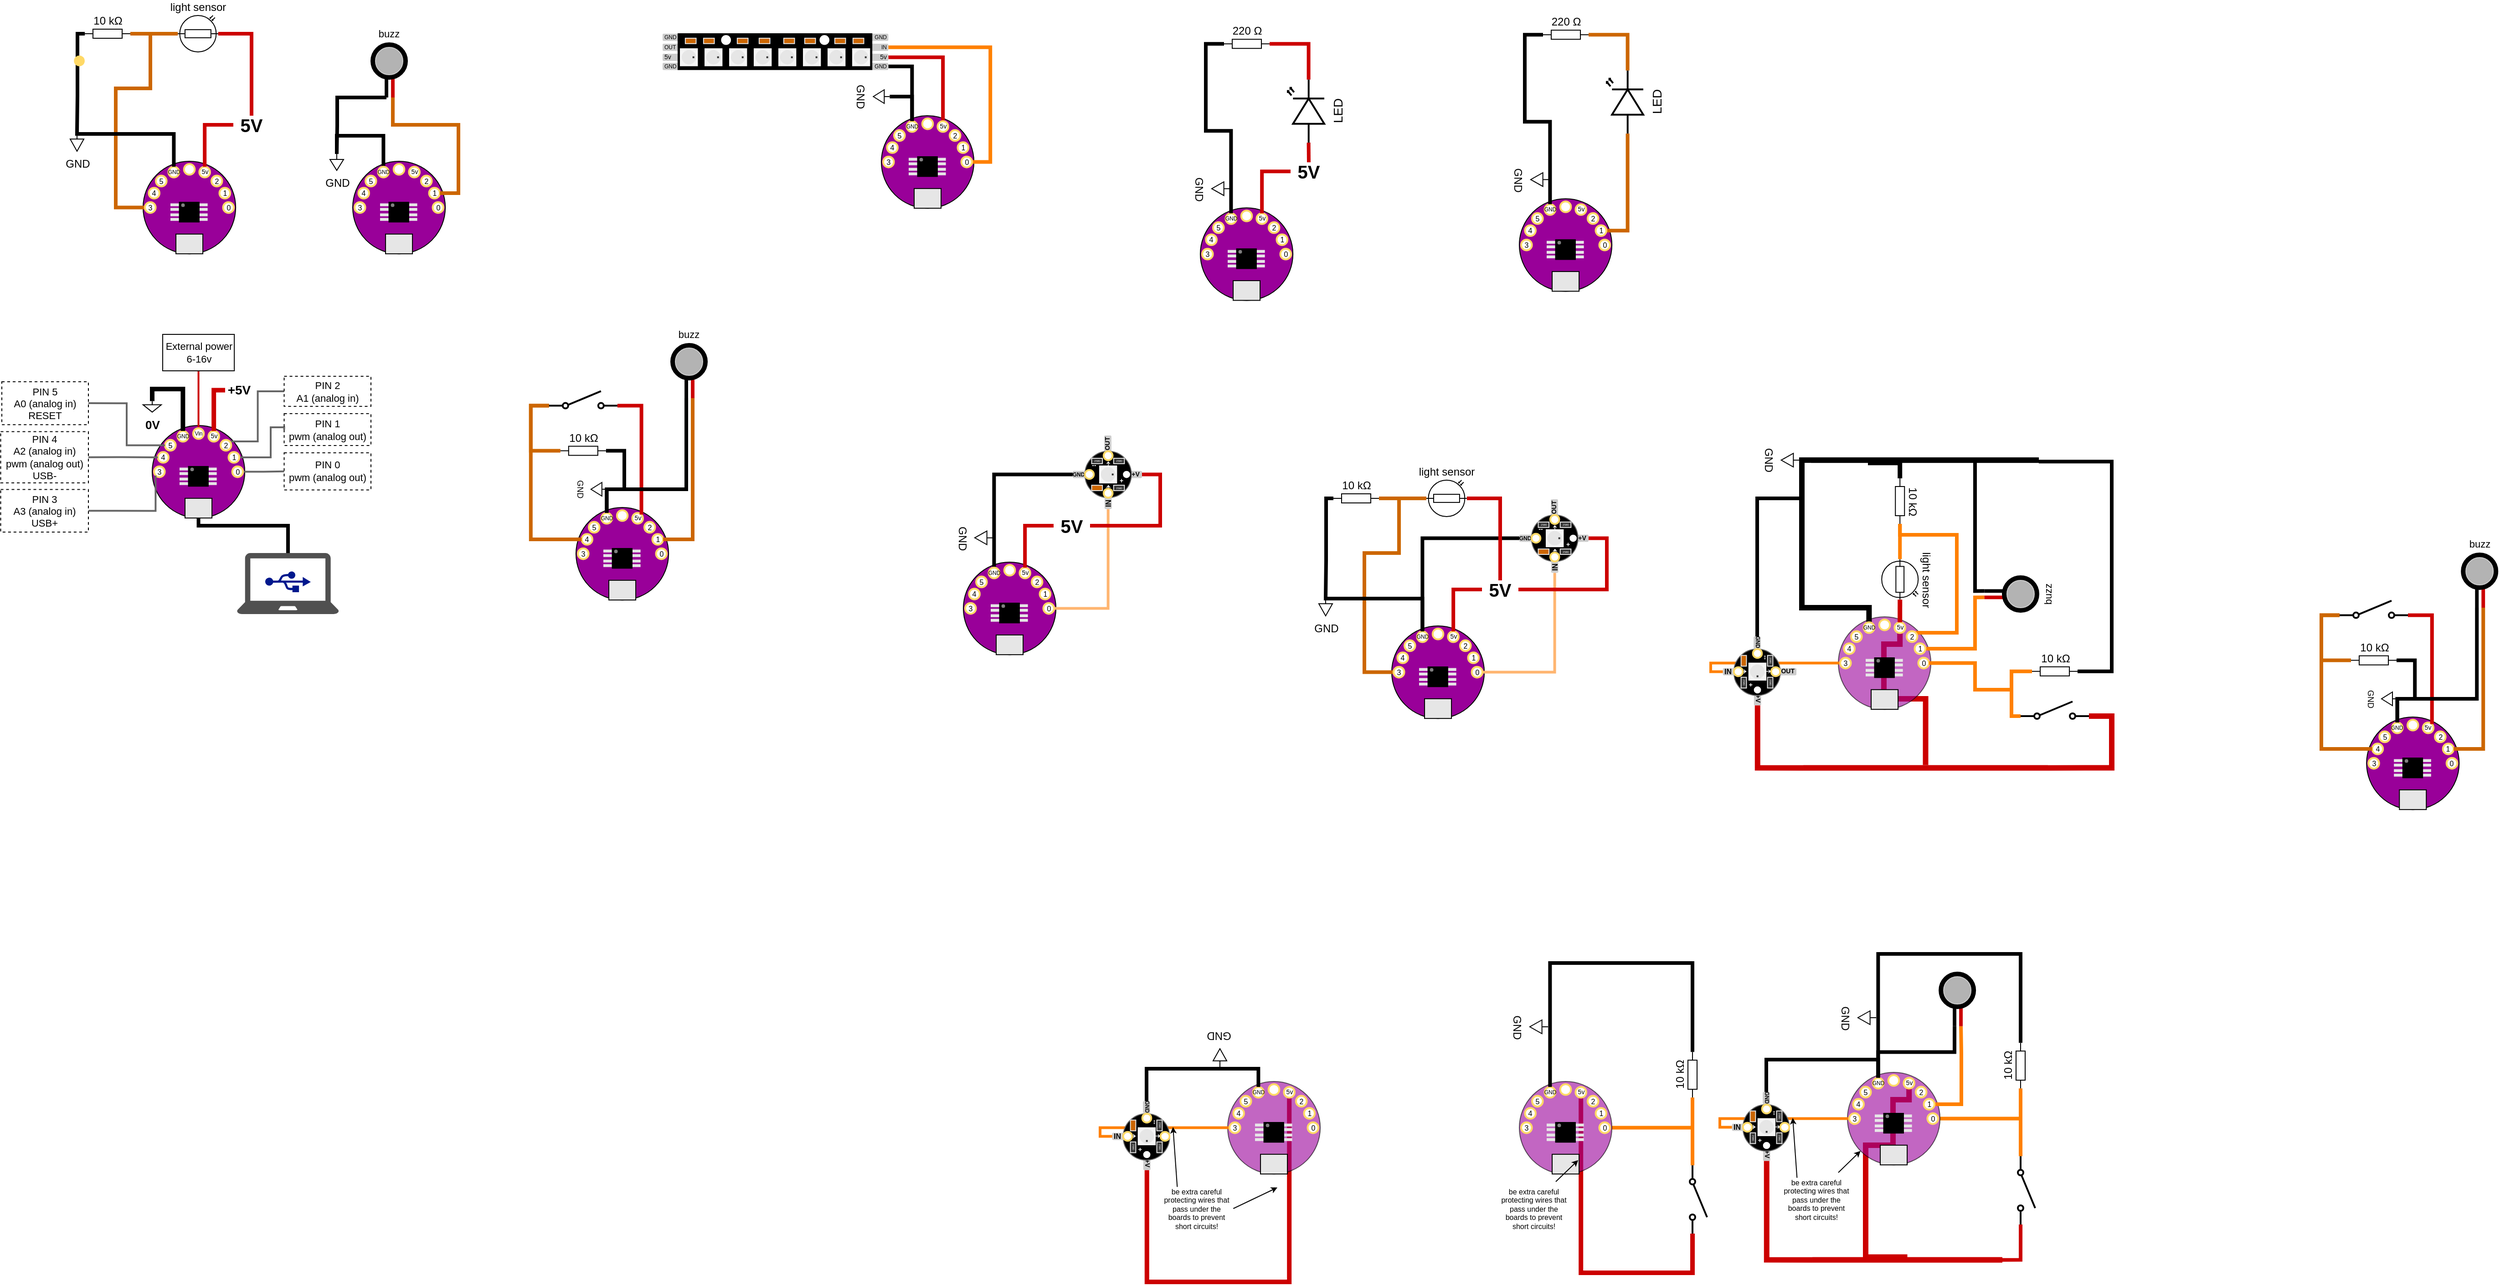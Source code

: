 <mxfile version="12.9.3" type="device"><diagram id="w-1Oj9Hn_6dWeDY5-Nri" name="Page-1"><mxGraphModel dx="1816" dy="571" grid="1" gridSize="10" guides="1" tooltips="1" connect="1" arrows="1" fold="1" page="1" pageScale="1" pageWidth="850" pageHeight="1100" math="0" shadow="0"><root><mxCell id="0"/><mxCell id="1" parent="0"/><mxCell id="zj7m-ao8B8FhN16Tqyrn-237" style="edgeStyle=orthogonalEdgeStyle;rounded=0;orthogonalLoop=1;jettySize=auto;html=1;exitX=1;exitY=0.5;exitDx=0;exitDy=0;entryX=0.5;entryY=1;entryDx=0;entryDy=0;startSize=4;endArrow=none;endFill=0;endSize=4;strokeColor=#CC0000;strokeWidth=5;fontSize=8;" edge="1" parent="1" source="zj7m-ao8B8FhN16Tqyrn-203" target="zj7m-ao8B8FhN16Tqyrn-174"><mxGeometry relative="1" as="geometry"><Array as="points"><mxPoint x="1231" y="1420"/><mxPoint x="1388" y="1420"/></Array></mxGeometry></mxCell><mxCell id="zj7m-ao8B8FhN16Tqyrn-162" style="edgeStyle=orthogonalEdgeStyle;rounded=0;orthogonalLoop=1;jettySize=auto;html=1;exitX=1;exitY=0.84;exitDx=0;exitDy=0;exitPerimeter=0;entryX=0.5;entryY=1;entryDx=0;entryDy=0;startSize=4;endArrow=none;endFill=0;endSize=4;strokeColor=#CC0000;strokeWidth=5;fontSize=8;" edge="1" parent="1" source="zj7m-ao8B8FhN16Tqyrn-117" target="zj7m-ao8B8FhN16Tqyrn-99"><mxGeometry relative="1" as="geometry"><Array as="points"><mxPoint x="1830" y="1410"/><mxPoint x="1708" y="1410"/></Array></mxGeometry></mxCell><mxCell id="PRORusHg-gfBSbbNK0xL-109" style="edgeStyle=orthogonalEdgeStyle;rounded=0;orthogonalLoop=1;jettySize=auto;html=1;exitX=0.5;exitY=1;exitDx=0;exitDy=0;entryX=0.5;entryY=0;entryDx=0;entryDy=0;endArrow=none;endFill=0;strokeWidth=6;strokeColor=#CC0000;" parent="1" source="PRORusHg-gfBSbbNK0xL-33" target="PRORusHg-gfBSbbNK0xL-108" edge="1"><mxGeometry relative="1" as="geometry"><Array as="points"><mxPoint x="2058" y="720"/><mxPoint x="2040" y="720"/><mxPoint x="2040" y="780"/><mxPoint x="2086" y="780"/></Array></mxGeometry></mxCell><mxCell id="QEtuSTOgq6bO0D7OaNYA-1" value="" style="ellipse;whiteSpace=wrap;html=1;aspect=fixed;fillColor=#990099;" parent="1" vertex="1"><mxGeometry x="130" y="190" width="101.575" height="101.57" as="geometry"/></mxCell><mxCell id="QEtuSTOgq6bO0D7OaNYA-2" value="0" style="ellipse;whiteSpace=wrap;html=1;aspect=fixed;fontSize=8;strokeWidth=2;strokeColor=#FFD966;" parent="1" vertex="1"><mxGeometry x="217.76" y="234.88" width="11.811" height="11.81" as="geometry"/></mxCell><mxCell id="QEtuSTOgq6bO0D7OaNYA-96" style="edgeStyle=orthogonalEdgeStyle;rounded=0;orthogonalLoop=1;jettySize=auto;html=1;exitX=0;exitY=0.5;exitDx=0;exitDy=0;entryX=0;entryY=0.5;entryDx=0;entryDy=0;entryPerimeter=0;endArrow=none;endFill=0;strokeColor=#CC6600;strokeWidth=4;fontSize=11;" parent="1" source="QEtuSTOgq6bO0D7OaNYA-3" target="QEtuSTOgq6bO0D7OaNYA-76" edge="1"><mxGeometry relative="1" as="geometry"><Array as="points"><mxPoint x="100" y="241"/><mxPoint x="100" y="110"/><mxPoint x="138" y="110"/><mxPoint x="138" y="50"/></Array></mxGeometry></mxCell><mxCell id="QEtuSTOgq6bO0D7OaNYA-3" value="3" style="ellipse;whiteSpace=wrap;html=1;aspect=fixed;fontSize=8;strokeWidth=2;strokeColor=#FFD966;" parent="1" vertex="1"><mxGeometry x="132" y="234.88" width="11.811" height="11.81" as="geometry"/></mxCell><mxCell id="QEtuSTOgq6bO0D7OaNYA-4" value="" style="ellipse;whiteSpace=wrap;html=1;aspect=fixed;fontSize=8;strokeWidth=2;strokeColor=#FFD966;" parent="1" vertex="1"><mxGeometry x="174.88" y="193" width="11.811" height="11.81" as="geometry"/></mxCell><mxCell id="QEtuSTOgq6bO0D7OaNYA-5" value="1" style="ellipse;whiteSpace=wrap;html=1;aspect=fixed;fontSize=8;strokeWidth=2;strokeColor=#FFD966;" parent="1" vertex="1"><mxGeometry x="213.76" y="219.07" width="11.811" height="11.81" as="geometry"/></mxCell><mxCell id="QEtuSTOgq6bO0D7OaNYA-6" value="5v" style="ellipse;whiteSpace=wrap;html=1;aspect=fixed;fontSize=7;strokeWidth=2;strokeColor=#FFD966;" parent="1" vertex="1"><mxGeometry x="191.69" y="196" width="11.811" height="11.81" as="geometry"/></mxCell><mxCell id="QEtuSTOgq6bO0D7OaNYA-7" value="2" style="ellipse;whiteSpace=wrap;html=1;aspect=fixed;fontSize=8;strokeWidth=2;strokeColor=#FFD966;" parent="1" vertex="1"><mxGeometry x="204.95" y="205.81" width="11.811" height="11.81" as="geometry"/></mxCell><mxCell id="QEtuSTOgq6bO0D7OaNYA-8" value="GND" style="ellipse;whiteSpace=wrap;html=1;aspect=fixed;flipH=1;fontSize=6;strokeWidth=2;strokeColor=#FFD966;" parent="1" vertex="1"><mxGeometry x="157.81" y="196" width="11.811" height="11.81" as="geometry"/></mxCell><mxCell id="QEtuSTOgq6bO0D7OaNYA-9" value="5" style="ellipse;whiteSpace=wrap;html=1;aspect=fixed;flipH=1;fontSize=8;strokeWidth=2;strokeColor=#FFD966;" parent="1" vertex="1"><mxGeometry x="144" y="205.81" width="11.811" height="11.81" as="geometry"/></mxCell><mxCell id="QEtuSTOgq6bO0D7OaNYA-10" value="4" style="ellipse;whiteSpace=wrap;html=1;aspect=fixed;flipH=1;fontSize=8;strokeWidth=2;strokeColor=#FFD966;" parent="1" vertex="1"><mxGeometry x="136.19" y="219.07" width="11.811" height="11.81" as="geometry"/></mxCell><mxCell id="QEtuSTOgq6bO0D7OaNYA-11" value="" style="rounded=0;whiteSpace=wrap;html=1;fillColor=#E6E6E6;" parent="1" vertex="1"><mxGeometry x="166.02" y="269.92" width="29.527" height="21.653" as="geometry"/></mxCell><mxCell id="QEtuSTOgq6bO0D7OaNYA-12" value="" style="group" parent="1" vertex="1" connectable="0"><mxGeometry x="160" y="235" width="40.811" height="21.654" as="geometry"/></mxCell><mxCell id="QEtuSTOgq6bO0D7OaNYA-13" value="" style="rounded=0;whiteSpace=wrap;html=1;fillColor=#E6E6E6;strokeColor=none;" parent="QEtuSTOgq6bO0D7OaNYA-12" vertex="1"><mxGeometry y="1.24" width="11.811" height="3.15" as="geometry"/></mxCell><mxCell id="QEtuSTOgq6bO0D7OaNYA-14" value="" style="rounded=0;whiteSpace=wrap;html=1;fillColor=#E6E6E6;strokeColor=none;" parent="QEtuSTOgq6bO0D7OaNYA-12" vertex="1"><mxGeometry y="6.24" width="11.811" height="3.15" as="geometry"/></mxCell><mxCell id="QEtuSTOgq6bO0D7OaNYA-15" value="" style="rounded=0;whiteSpace=wrap;html=1;fillColor=#E6E6E6;strokeColor=none;" parent="QEtuSTOgq6bO0D7OaNYA-12" vertex="1"><mxGeometry y="12.24" width="11.811" height="3.15" as="geometry"/></mxCell><mxCell id="QEtuSTOgq6bO0D7OaNYA-16" value="" style="rounded=0;whiteSpace=wrap;html=1;fillColor=#E6E6E6;strokeColor=none;" parent="QEtuSTOgq6bO0D7OaNYA-12" vertex="1"><mxGeometry y="17.24" width="11.811" height="3.15" as="geometry"/></mxCell><mxCell id="QEtuSTOgq6bO0D7OaNYA-17" value="" style="rounded=0;whiteSpace=wrap;html=1;fillColor=#E6E6E6;strokeColor=none;" parent="QEtuSTOgq6bO0D7OaNYA-12" vertex="1"><mxGeometry x="29" y="1.24" width="11.811" height="3.15" as="geometry"/></mxCell><mxCell id="QEtuSTOgq6bO0D7OaNYA-18" value="" style="rounded=0;whiteSpace=wrap;html=1;fillColor=#E6E6E6;strokeColor=none;" parent="QEtuSTOgq6bO0D7OaNYA-12" vertex="1"><mxGeometry x="29" y="17.24" width="11.811" height="3.15" as="geometry"/></mxCell><mxCell id="QEtuSTOgq6bO0D7OaNYA-19" value="" style="rounded=0;whiteSpace=wrap;html=1;fillColor=#E6E6E6;strokeColor=none;" parent="QEtuSTOgq6bO0D7OaNYA-12" vertex="1"><mxGeometry x="29" y="12.24" width="11.811" height="3.15" as="geometry"/></mxCell><mxCell id="QEtuSTOgq6bO0D7OaNYA-20" value="" style="rounded=0;whiteSpace=wrap;html=1;fillColor=#E6E6E6;strokeColor=none;" parent="QEtuSTOgq6bO0D7OaNYA-12" vertex="1"><mxGeometry x="29" y="6.24" width="11.811" height="3.15" as="geometry"/></mxCell><mxCell id="QEtuSTOgq6bO0D7OaNYA-21" value="" style="rounded=0;whiteSpace=wrap;html=1;fillColor=#000000;" parent="QEtuSTOgq6bO0D7OaNYA-12" vertex="1"><mxGeometry x="9.81" width="21.653" height="21.653" as="geometry"/></mxCell><mxCell id="QEtuSTOgq6bO0D7OaNYA-22" value="" style="ellipse;whiteSpace=wrap;html=1;aspect=fixed;fillColor=#808080;strokeColor=none;" parent="QEtuSTOgq6bO0D7OaNYA-12" vertex="1"><mxGeometry x="11.81" y="1.24" width="3.937" height="3.94" as="geometry"/></mxCell><mxCell id="QEtuSTOgq6bO0D7OaNYA-85" style="edgeStyle=orthogonalEdgeStyle;rounded=0;orthogonalLoop=1;jettySize=auto;html=1;exitX=0;exitY=0.5;exitDx=0;exitDy=0;exitPerimeter=0;entryX=1;entryY=0.5;entryDx=0;entryDy=0;entryPerimeter=0;endArrow=none;endFill=0;strokeWidth=4;strokeColor=#CC6600;" parent="1" source="QEtuSTOgq6bO0D7OaNYA-76" target="QEtuSTOgq6bO0D7OaNYA-82" edge="1"><mxGeometry relative="1" as="geometry"/></mxCell><mxCell id="QEtuSTOgq6bO0D7OaNYA-89" style="edgeStyle=orthogonalEdgeStyle;rounded=0;orthogonalLoop=1;jettySize=auto;html=1;exitX=1;exitY=0.5;exitDx=0;exitDy=0;exitPerimeter=0;endArrow=none;endFill=0;strokeWidth=4;fontSize=20;strokeColor=#CC0000;" parent="1" source="QEtuSTOgq6bO0D7OaNYA-76" target="QEtuSTOgq6bO0D7OaNYA-86" edge="1"><mxGeometry relative="1" as="geometry"/></mxCell><mxCell id="QEtuSTOgq6bO0D7OaNYA-76" value="light sensor" style="verticalLabelPosition=top;shadow=0;dashed=0;align=center;html=1;verticalAlign=bottom;shape=mxgraph.electrical.opto_electronics.photo_resistor_1;labelPosition=center;" parent="1" vertex="1"><mxGeometry x="168" y="30" width="44.44" height="40" as="geometry"/></mxCell><mxCell id="QEtuSTOgq6bO0D7OaNYA-78" style="edgeStyle=orthogonalEdgeStyle;rounded=0;orthogonalLoop=1;jettySize=auto;html=1;exitX=0.5;exitY=0;exitDx=0;exitDy=0;exitPerimeter=0;entryX=0.5;entryY=0;entryDx=0;entryDy=0;endArrow=none;endFill=0;strokeWidth=4;fontSize=11;" parent="1" source="QEtuSTOgq6bO0D7OaNYA-77" target="QEtuSTOgq6bO0D7OaNYA-8" edge="1"><mxGeometry relative="1" as="geometry"><Array as="points"><mxPoint x="58" y="160"/><mxPoint x="164" y="160"/></Array></mxGeometry></mxCell><mxCell id="QEtuSTOgq6bO0D7OaNYA-77" value="GND" style="pointerEvents=1;verticalLabelPosition=bottom;shadow=0;dashed=0;align=center;html=1;verticalAlign=top;shape=mxgraph.electrical.signal_sources.signal_ground;" parent="1" vertex="1"><mxGeometry x="50" y="159" width="15" height="20" as="geometry"/></mxCell><mxCell id="QEtuSTOgq6bO0D7OaNYA-84" style="edgeStyle=orthogonalEdgeStyle;rounded=0;orthogonalLoop=1;jettySize=auto;html=1;entryX=0.5;entryY=0;entryDx=0;entryDy=0;entryPerimeter=0;endArrow=none;endFill=0;strokeWidth=4;" parent="1" source="QEtuSTOgq6bO0D7OaNYA-82" target="QEtuSTOgq6bO0D7OaNYA-77" edge="1"><mxGeometry relative="1" as="geometry"><Array as="points"><mxPoint x="58" y="50"/><mxPoint x="58" y="118"/><mxPoint x="58" y="118"/></Array></mxGeometry></mxCell><mxCell id="QEtuSTOgq6bO0D7OaNYA-82" value="10 kΩ" style="pointerEvents=1;verticalLabelPosition=top;shadow=0;dashed=0;align=center;html=1;verticalAlign=bottom;shape=mxgraph.electrical.resistors.resistor_1;rotation=0;labelPosition=center;" parent="1" vertex="1"><mxGeometry x="66" y="45" width="50" height="10" as="geometry"/></mxCell><mxCell id="QEtuSTOgq6bO0D7OaNYA-87" style="edgeStyle=orthogonalEdgeStyle;rounded=0;orthogonalLoop=1;jettySize=auto;html=1;entryX=0.5;entryY=0;entryDx=0;entryDy=0;endArrow=none;endFill=0;strokeWidth=4;fontSize=20;exitX=0;exitY=0.5;exitDx=0;exitDy=0;strokeColor=#CC0000;" parent="1" source="QEtuSTOgq6bO0D7OaNYA-86" target="QEtuSTOgq6bO0D7OaNYA-6" edge="1"><mxGeometry relative="1" as="geometry"><mxPoint x="340" y="150" as="sourcePoint"/><Array as="points"><mxPoint x="198" y="150"/></Array></mxGeometry></mxCell><mxCell id="QEtuSTOgq6bO0D7OaNYA-86" value="5V" style="text;html=1;strokeColor=none;fillColor=none;align=center;verticalAlign=middle;whiteSpace=wrap;rounded=0;fontSize=20;fontStyle=1" parent="1" vertex="1"><mxGeometry x="229" y="140" width="40" height="20" as="geometry"/></mxCell><mxCell id="QEtuSTOgq6bO0D7OaNYA-97" value="" style="ellipse;whiteSpace=wrap;html=1;aspect=fixed;fillColor=#990099;" parent="1" vertex="1"><mxGeometry x="360" y="190" width="101.575" height="101.57" as="geometry"/></mxCell><mxCell id="QEtuSTOgq6bO0D7OaNYA-98" value="0" style="ellipse;whiteSpace=wrap;html=1;aspect=fixed;fontSize=8;strokeWidth=2;strokeColor=#FFD966;" parent="1" vertex="1"><mxGeometry x="447.76" y="234.88" width="11.811" height="11.81" as="geometry"/></mxCell><mxCell id="QEtuSTOgq6bO0D7OaNYA-100" value="3" style="ellipse;whiteSpace=wrap;html=1;aspect=fixed;fontSize=8;strokeWidth=2;strokeColor=#FFD966;" parent="1" vertex="1"><mxGeometry x="362" y="234.88" width="11.811" height="11.81" as="geometry"/></mxCell><mxCell id="QEtuSTOgq6bO0D7OaNYA-101" value="" style="ellipse;whiteSpace=wrap;html=1;aspect=fixed;fontSize=8;strokeWidth=2;strokeColor=#FFD966;" parent="1" vertex="1"><mxGeometry x="404.88" y="193" width="11.811" height="11.81" as="geometry"/></mxCell><mxCell id="QEtuSTOgq6bO0D7OaNYA-102" value="1" style="ellipse;whiteSpace=wrap;html=1;aspect=fixed;fontSize=8;strokeWidth=2;strokeColor=#FFD966;" parent="1" vertex="1"><mxGeometry x="443.76" y="219.07" width="11.811" height="11.81" as="geometry"/></mxCell><mxCell id="QEtuSTOgq6bO0D7OaNYA-103" value="5v" style="ellipse;whiteSpace=wrap;html=1;aspect=fixed;fontSize=7;strokeWidth=2;strokeColor=#FFD966;" parent="1" vertex="1"><mxGeometry x="421.69" y="196" width="11.811" height="11.81" as="geometry"/></mxCell><mxCell id="QEtuSTOgq6bO0D7OaNYA-104" value="2" style="ellipse;whiteSpace=wrap;html=1;aspect=fixed;fontSize=8;strokeWidth=2;strokeColor=#FFD966;" parent="1" vertex="1"><mxGeometry x="434.95" y="205.81" width="11.811" height="11.81" as="geometry"/></mxCell><mxCell id="QEtuSTOgq6bO0D7OaNYA-224" style="edgeStyle=orthogonalEdgeStyle;rounded=0;orthogonalLoop=1;jettySize=auto;html=1;exitX=0.5;exitY=0;exitDx=0;exitDy=0;entryX=0.5;entryY=0;entryDx=0;entryDy=0;entryPerimeter=0;endArrow=none;endFill=0;strokeColor=#000000;strokeWidth=4;fontSize=11;" parent="1" source="QEtuSTOgq6bO0D7OaNYA-105" target="QEtuSTOgq6bO0D7OaNYA-124" edge="1"><mxGeometry relative="1" as="geometry"/></mxCell><mxCell id="QEtuSTOgq6bO0D7OaNYA-105" value="GND" style="ellipse;whiteSpace=wrap;html=1;aspect=fixed;flipH=1;fontSize=6;strokeWidth=2;strokeColor=#FFD966;" parent="1" vertex="1"><mxGeometry x="387.81" y="196" width="11.811" height="11.81" as="geometry"/></mxCell><mxCell id="QEtuSTOgq6bO0D7OaNYA-106" value="5" style="ellipse;whiteSpace=wrap;html=1;aspect=fixed;flipH=1;fontSize=8;strokeWidth=2;strokeColor=#FFD966;" parent="1" vertex="1"><mxGeometry x="374" y="205.81" width="11.811" height="11.81" as="geometry"/></mxCell><mxCell id="QEtuSTOgq6bO0D7OaNYA-107" value="4" style="ellipse;whiteSpace=wrap;html=1;aspect=fixed;flipH=1;fontSize=8;strokeWidth=2;strokeColor=#FFD966;" parent="1" vertex="1"><mxGeometry x="366.19" y="219.07" width="11.811" height="11.81" as="geometry"/></mxCell><mxCell id="QEtuSTOgq6bO0D7OaNYA-108" value="" style="rounded=0;whiteSpace=wrap;html=1;fillColor=#E6E6E6;" parent="1" vertex="1"><mxGeometry x="396.02" y="269.92" width="29.527" height="21.653" as="geometry"/></mxCell><mxCell id="QEtuSTOgq6bO0D7OaNYA-109" value="" style="group" parent="1" vertex="1" connectable="0"><mxGeometry x="390" y="235" width="40.811" height="21.654" as="geometry"/></mxCell><mxCell id="QEtuSTOgq6bO0D7OaNYA-110" value="" style="rounded=0;whiteSpace=wrap;html=1;fillColor=#E6E6E6;strokeColor=none;" parent="QEtuSTOgq6bO0D7OaNYA-109" vertex="1"><mxGeometry y="1.24" width="11.811" height="3.15" as="geometry"/></mxCell><mxCell id="QEtuSTOgq6bO0D7OaNYA-111" value="" style="rounded=0;whiteSpace=wrap;html=1;fillColor=#E6E6E6;strokeColor=none;" parent="QEtuSTOgq6bO0D7OaNYA-109" vertex="1"><mxGeometry y="6.24" width="11.811" height="3.15" as="geometry"/></mxCell><mxCell id="QEtuSTOgq6bO0D7OaNYA-112" value="" style="rounded=0;whiteSpace=wrap;html=1;fillColor=#E6E6E6;strokeColor=none;" parent="QEtuSTOgq6bO0D7OaNYA-109" vertex="1"><mxGeometry y="12.24" width="11.811" height="3.15" as="geometry"/></mxCell><mxCell id="QEtuSTOgq6bO0D7OaNYA-113" value="" style="rounded=0;whiteSpace=wrap;html=1;fillColor=#E6E6E6;strokeColor=none;" parent="QEtuSTOgq6bO0D7OaNYA-109" vertex="1"><mxGeometry y="17.24" width="11.811" height="3.15" as="geometry"/></mxCell><mxCell id="QEtuSTOgq6bO0D7OaNYA-114" value="" style="rounded=0;whiteSpace=wrap;html=1;fillColor=#E6E6E6;strokeColor=none;" parent="QEtuSTOgq6bO0D7OaNYA-109" vertex="1"><mxGeometry x="29" y="1.24" width="11.811" height="3.15" as="geometry"/></mxCell><mxCell id="QEtuSTOgq6bO0D7OaNYA-115" value="" style="rounded=0;whiteSpace=wrap;html=1;fillColor=#E6E6E6;strokeColor=none;" parent="QEtuSTOgq6bO0D7OaNYA-109" vertex="1"><mxGeometry x="29" y="17.24" width="11.811" height="3.15" as="geometry"/></mxCell><mxCell id="QEtuSTOgq6bO0D7OaNYA-116" value="" style="rounded=0;whiteSpace=wrap;html=1;fillColor=#E6E6E6;strokeColor=none;" parent="QEtuSTOgq6bO0D7OaNYA-109" vertex="1"><mxGeometry x="29" y="12.24" width="11.811" height="3.15" as="geometry"/></mxCell><mxCell id="QEtuSTOgq6bO0D7OaNYA-117" value="" style="rounded=0;whiteSpace=wrap;html=1;fillColor=#E6E6E6;strokeColor=none;" parent="QEtuSTOgq6bO0D7OaNYA-109" vertex="1"><mxGeometry x="29" y="6.24" width="11.811" height="3.15" as="geometry"/></mxCell><mxCell id="QEtuSTOgq6bO0D7OaNYA-118" value="" style="rounded=0;whiteSpace=wrap;html=1;fillColor=#000000;" parent="QEtuSTOgq6bO0D7OaNYA-109" vertex="1"><mxGeometry x="9.81" width="21.653" height="21.653" as="geometry"/></mxCell><mxCell id="QEtuSTOgq6bO0D7OaNYA-119" value="" style="ellipse;whiteSpace=wrap;html=1;aspect=fixed;fillColor=#808080;strokeColor=none;" parent="QEtuSTOgq6bO0D7OaNYA-109" vertex="1"><mxGeometry x="11.81" y="1.24" width="3.937" height="3.94" as="geometry"/></mxCell><mxCell id="QEtuSTOgq6bO0D7OaNYA-124" value="GND" style="pointerEvents=1;verticalLabelPosition=bottom;shadow=0;dashed=0;align=center;html=1;verticalAlign=top;shape=mxgraph.electrical.signal_sources.signal_ground;" parent="1" vertex="1"><mxGeometry x="335" y="182" width="15" height="18" as="geometry"/></mxCell><mxCell id="QEtuSTOgq6bO0D7OaNYA-134" value="" style="group" parent="1" vertex="1" connectable="0"><mxGeometry x="380" y="40" width="40" height="80" as="geometry"/></mxCell><mxCell id="QEtuSTOgq6bO0D7OaNYA-132" value="" style="rounded=0;whiteSpace=wrap;html=1;strokeColor=none;fillColor=#000000;fontSize=11;" parent="QEtuSTOgq6bO0D7OaNYA-134" vertex="1"><mxGeometry x="15.06" y="40.63" width="3.937" height="39.37" as="geometry"/></mxCell><mxCell id="QEtuSTOgq6bO0D7OaNYA-131" value="" style="rounded=0;whiteSpace=wrap;html=1;strokeColor=none;fillColor=#CC0000;fontSize=11;" parent="QEtuSTOgq6bO0D7OaNYA-134" vertex="1"><mxGeometry x="22.06" y="40.63" width="3.937" height="39.37" as="geometry"/></mxCell><mxCell id="QEtuSTOgq6bO0D7OaNYA-129" value="" style="ellipse;whiteSpace=wrap;html=1;aspect=fixed;fontSize=11;fillColor=#000000;" parent="QEtuSTOgq6bO0D7OaNYA-134" vertex="1"><mxGeometry y="20" width="40" height="40" as="geometry"/></mxCell><mxCell id="QEtuSTOgq6bO0D7OaNYA-130" value="" style="ellipse;whiteSpace=wrap;html=1;aspect=fixed;fillColor=#B3B3B3;fontSize=11;strokeColor=#CCCCCC;" parent="QEtuSTOgq6bO0D7OaNYA-134" vertex="1"><mxGeometry x="5" y="25" width="30" height="30" as="geometry"/></mxCell><mxCell id="QEtuSTOgq6bO0D7OaNYA-133" value="buzz" style="text;html=1;strokeColor=none;fillColor=none;align=center;verticalAlign=middle;whiteSpace=wrap;rounded=0;fontSize=11;" parent="QEtuSTOgq6bO0D7OaNYA-134" vertex="1"><mxGeometry width="40" height="20" as="geometry"/></mxCell><mxCell id="QEtuSTOgq6bO0D7OaNYA-136" style="edgeStyle=orthogonalEdgeStyle;rounded=0;orthogonalLoop=1;jettySize=auto;html=1;exitX=0.5;exitY=1;exitDx=0;exitDy=0;entryX=1;entryY=0.5;entryDx=0;entryDy=0;endArrow=none;endFill=0;strokeColor=#CC6600;strokeWidth=4;fontSize=11;" parent="1" source="QEtuSTOgq6bO0D7OaNYA-131" target="QEtuSTOgq6bO0D7OaNYA-102" edge="1"><mxGeometry relative="1" as="geometry"><Array as="points"><mxPoint x="404" y="150"/><mxPoint x="476" y="150"/><mxPoint x="476" y="225"/></Array></mxGeometry></mxCell><mxCell id="QEtuSTOgq6bO0D7OaNYA-138" value="" style="ellipse;whiteSpace=wrap;html=1;aspect=fixed;fillColor=#990099;" parent="1" vertex="1"><mxGeometry x="940" y="140" width="101.575" height="101.57" as="geometry"/></mxCell><mxCell id="QEtuSTOgq6bO0D7OaNYA-227" style="edgeStyle=orthogonalEdgeStyle;rounded=0;orthogonalLoop=1;jettySize=auto;html=1;exitX=1;exitY=0.5;exitDx=0;exitDy=0;entryX=1;entryY=0.5;entryDx=0;entryDy=0;endArrow=none;endFill=0;strokeColor=#FF8000;strokeWidth=4;fontSize=11;" parent="1" source="QEtuSTOgq6bO0D7OaNYA-139" target="QEtuSTOgq6bO0D7OaNYA-173" edge="1"><mxGeometry relative="1" as="geometry"/></mxCell><mxCell id="QEtuSTOgq6bO0D7OaNYA-139" value="0" style="ellipse;whiteSpace=wrap;html=1;aspect=fixed;fontSize=8;strokeWidth=2;strokeColor=#FFD966;" parent="1" vertex="1"><mxGeometry x="1027.76" y="184.88" width="11.811" height="11.81" as="geometry"/></mxCell><mxCell id="QEtuSTOgq6bO0D7OaNYA-140" value="3" style="ellipse;whiteSpace=wrap;html=1;aspect=fixed;fontSize=8;strokeWidth=2;strokeColor=#FFD966;" parent="1" vertex="1"><mxGeometry x="942" y="184.88" width="11.811" height="11.81" as="geometry"/></mxCell><mxCell id="QEtuSTOgq6bO0D7OaNYA-141" value="" style="ellipse;whiteSpace=wrap;html=1;aspect=fixed;fontSize=8;strokeWidth=2;strokeColor=#FFD966;" parent="1" vertex="1"><mxGeometry x="984.88" y="143" width="11.811" height="11.81" as="geometry"/></mxCell><mxCell id="QEtuSTOgq6bO0D7OaNYA-142" value="1" style="ellipse;whiteSpace=wrap;html=1;aspect=fixed;fontSize=8;strokeWidth=2;strokeColor=#FFD966;" parent="1" vertex="1"><mxGeometry x="1023.76" y="169.07" width="11.811" height="11.81" as="geometry"/></mxCell><mxCell id="QEtuSTOgq6bO0D7OaNYA-226" style="edgeStyle=orthogonalEdgeStyle;rounded=0;orthogonalLoop=1;jettySize=auto;html=1;exitX=0.5;exitY=0;exitDx=0;exitDy=0;entryX=1;entryY=0.5;entryDx=0;entryDy=0;endArrow=none;endFill=0;strokeColor=#CC0000;strokeWidth=4;fontSize=11;" parent="1" source="QEtuSTOgq6bO0D7OaNYA-143" target="QEtuSTOgq6bO0D7OaNYA-172" edge="1"><mxGeometry relative="1" as="geometry"/></mxCell><mxCell id="QEtuSTOgq6bO0D7OaNYA-143" value="5v" style="ellipse;whiteSpace=wrap;html=1;aspect=fixed;fontSize=7;strokeWidth=2;strokeColor=#FFD966;" parent="1" vertex="1"><mxGeometry x="1001.69" y="146" width="11.811" height="11.81" as="geometry"/></mxCell><mxCell id="QEtuSTOgq6bO0D7OaNYA-144" value="2" style="ellipse;whiteSpace=wrap;html=1;aspect=fixed;fontSize=8;strokeWidth=2;strokeColor=#FFD966;" parent="1" vertex="1"><mxGeometry x="1014.95" y="155.81" width="11.811" height="11.81" as="geometry"/></mxCell><mxCell id="QEtuSTOgq6bO0D7OaNYA-222" style="edgeStyle=orthogonalEdgeStyle;rounded=0;orthogonalLoop=1;jettySize=auto;html=1;exitX=0.5;exitY=0;exitDx=0;exitDy=0;entryX=1;entryY=0.5;entryDx=0;entryDy=0;endArrow=none;endFill=0;strokeColor=#000000;strokeWidth=4;fontSize=11;" parent="1" source="QEtuSTOgq6bO0D7OaNYA-145" target="QEtuSTOgq6bO0D7OaNYA-171" edge="1"><mxGeometry relative="1" as="geometry"/></mxCell><mxCell id="QEtuSTOgq6bO0D7OaNYA-145" value="GND" style="ellipse;whiteSpace=wrap;html=1;aspect=fixed;flipH=1;fontSize=6;strokeWidth=2;strokeColor=#FFD966;" parent="1" vertex="1"><mxGeometry x="967.81" y="146" width="11.811" height="11.81" as="geometry"/></mxCell><mxCell id="QEtuSTOgq6bO0D7OaNYA-146" value="5" style="ellipse;whiteSpace=wrap;html=1;aspect=fixed;flipH=1;fontSize=8;strokeWidth=2;strokeColor=#FFD966;" parent="1" vertex="1"><mxGeometry x="954" y="155.81" width="11.811" height="11.81" as="geometry"/></mxCell><mxCell id="QEtuSTOgq6bO0D7OaNYA-147" value="4" style="ellipse;whiteSpace=wrap;html=1;aspect=fixed;flipH=1;fontSize=8;strokeWidth=2;strokeColor=#FFD966;" parent="1" vertex="1"><mxGeometry x="946.19" y="169.07" width="11.811" height="11.81" as="geometry"/></mxCell><mxCell id="QEtuSTOgq6bO0D7OaNYA-148" value="" style="rounded=0;whiteSpace=wrap;html=1;fillColor=#E6E6E6;" parent="1" vertex="1"><mxGeometry x="976.02" y="219.92" width="29.527" height="21.653" as="geometry"/></mxCell><mxCell id="QEtuSTOgq6bO0D7OaNYA-149" value="" style="group" parent="1" vertex="1" connectable="0"><mxGeometry x="970" y="185" width="40.811" height="21.654" as="geometry"/></mxCell><mxCell id="QEtuSTOgq6bO0D7OaNYA-150" value="" style="rounded=0;whiteSpace=wrap;html=1;fillColor=#E6E6E6;strokeColor=none;" parent="QEtuSTOgq6bO0D7OaNYA-149" vertex="1"><mxGeometry y="1.24" width="11.811" height="3.15" as="geometry"/></mxCell><mxCell id="QEtuSTOgq6bO0D7OaNYA-151" value="" style="rounded=0;whiteSpace=wrap;html=1;fillColor=#E6E6E6;strokeColor=none;" parent="QEtuSTOgq6bO0D7OaNYA-149" vertex="1"><mxGeometry y="6.24" width="11.811" height="3.15" as="geometry"/></mxCell><mxCell id="QEtuSTOgq6bO0D7OaNYA-152" value="" style="rounded=0;whiteSpace=wrap;html=1;fillColor=#E6E6E6;strokeColor=none;" parent="QEtuSTOgq6bO0D7OaNYA-149" vertex="1"><mxGeometry y="12.24" width="11.811" height="3.15" as="geometry"/></mxCell><mxCell id="QEtuSTOgq6bO0D7OaNYA-153" value="" style="rounded=0;whiteSpace=wrap;html=1;fillColor=#E6E6E6;strokeColor=none;" parent="QEtuSTOgq6bO0D7OaNYA-149" vertex="1"><mxGeometry y="17.24" width="11.811" height="3.15" as="geometry"/></mxCell><mxCell id="QEtuSTOgq6bO0D7OaNYA-154" value="" style="rounded=0;whiteSpace=wrap;html=1;fillColor=#E6E6E6;strokeColor=none;" parent="QEtuSTOgq6bO0D7OaNYA-149" vertex="1"><mxGeometry x="29" y="1.24" width="11.811" height="3.15" as="geometry"/></mxCell><mxCell id="QEtuSTOgq6bO0D7OaNYA-155" value="" style="rounded=0;whiteSpace=wrap;html=1;fillColor=#E6E6E6;strokeColor=none;" parent="QEtuSTOgq6bO0D7OaNYA-149" vertex="1"><mxGeometry x="29" y="17.24" width="11.811" height="3.15" as="geometry"/></mxCell><mxCell id="QEtuSTOgq6bO0D7OaNYA-156" value="" style="rounded=0;whiteSpace=wrap;html=1;fillColor=#E6E6E6;strokeColor=none;" parent="QEtuSTOgq6bO0D7OaNYA-149" vertex="1"><mxGeometry x="29" y="12.24" width="11.811" height="3.15" as="geometry"/></mxCell><mxCell id="QEtuSTOgq6bO0D7OaNYA-157" value="" style="rounded=0;whiteSpace=wrap;html=1;fillColor=#E6E6E6;strokeColor=none;" parent="QEtuSTOgq6bO0D7OaNYA-149" vertex="1"><mxGeometry x="29" y="6.24" width="11.811" height="3.15" as="geometry"/></mxCell><mxCell id="QEtuSTOgq6bO0D7OaNYA-158" value="" style="rounded=0;whiteSpace=wrap;html=1;fillColor=#000000;" parent="QEtuSTOgq6bO0D7OaNYA-149" vertex="1"><mxGeometry x="9.81" width="21.653" height="21.653" as="geometry"/></mxCell><mxCell id="QEtuSTOgq6bO0D7OaNYA-159" value="" style="ellipse;whiteSpace=wrap;html=1;aspect=fixed;fillColor=#808080;strokeColor=none;" parent="QEtuSTOgq6bO0D7OaNYA-149" vertex="1"><mxGeometry x="11.81" y="1.24" width="3.937" height="3.94" as="geometry"/></mxCell><mxCell id="QEtuSTOgq6bO0D7OaNYA-225" style="edgeStyle=orthogonalEdgeStyle;rounded=0;orthogonalLoop=1;jettySize=auto;html=1;exitX=0.5;exitY=0;exitDx=0;exitDy=0;exitPerimeter=0;entryX=0.5;entryY=0;entryDx=0;entryDy=0;endArrow=none;endFill=0;strokeColor=#000000;strokeWidth=4;fontSize=11;" parent="1" source="QEtuSTOgq6bO0D7OaNYA-161" target="QEtuSTOgq6bO0D7OaNYA-145" edge="1"><mxGeometry relative="1" as="geometry"/></mxCell><mxCell id="QEtuSTOgq6bO0D7OaNYA-161" value="GND" style="pointerEvents=1;verticalLabelPosition=bottom;shadow=0;dashed=0;align=center;html=1;verticalAlign=top;shape=mxgraph.electrical.signal_sources.signal_ground;rotation=90;" parent="1" vertex="1"><mxGeometry x="932.69" y="110" width="15" height="18" as="geometry"/></mxCell><mxCell id="QEtuSTOgq6bO0D7OaNYA-170" value="" style="group" parent="1" vertex="1" connectable="0"><mxGeometry x="700" y="50" width="247.685" height="39.874" as="geometry"/></mxCell><mxCell id="QEtuSTOgq6bO0D7OaNYA-171" value="GND" style="rounded=1;whiteSpace=wrap;html=1;strokeColor=none;strokeWidth=1;fillColor=#CCCCCC;fontSize=6;align=right;" parent="QEtuSTOgq6bO0D7OaNYA-170" vertex="1"><mxGeometry x="228" y="32" width="19.685" height="7.874" as="geometry"/></mxCell><mxCell id="QEtuSTOgq6bO0D7OaNYA-172" value="5v" style="rounded=1;whiteSpace=wrap;html=1;strokeColor=none;strokeWidth=1;fillColor=#CCCCCC;fontSize=7;align=right;" parent="QEtuSTOgq6bO0D7OaNYA-170" vertex="1"><mxGeometry x="228" y="22" width="19.685" height="7.874" as="geometry"/></mxCell><mxCell id="QEtuSTOgq6bO0D7OaNYA-173" value="IN" style="rounded=1;whiteSpace=wrap;html=1;strokeColor=none;strokeWidth=1;fillColor=#CCCCCC;fontSize=6;align=right;" parent="QEtuSTOgq6bO0D7OaNYA-170" vertex="1"><mxGeometry x="228" y="11" width="19.685" height="7.874" as="geometry"/></mxCell><mxCell id="QEtuSTOgq6bO0D7OaNYA-174" value="GND" style="rounded=1;whiteSpace=wrap;html=1;strokeColor=none;strokeWidth=1;fillColor=#CCCCCC;fontSize=6;align=right;" parent="QEtuSTOgq6bO0D7OaNYA-170" vertex="1"><mxGeometry x="228" width="19.685" height="7.874" as="geometry"/></mxCell><mxCell id="QEtuSTOgq6bO0D7OaNYA-175" value="GND" style="rounded=1;whiteSpace=wrap;html=1;strokeColor=none;strokeWidth=1;fillColor=#CCCCCC;fontSize=6;align=left;" parent="QEtuSTOgq6bO0D7OaNYA-170" vertex="1"><mxGeometry width="19.685" height="7.874" as="geometry"/></mxCell><mxCell id="QEtuSTOgq6bO0D7OaNYA-176" value="OUT" style="rounded=1;whiteSpace=wrap;html=1;strokeColor=none;strokeWidth=1;fillColor=#CCCCCC;fontSize=6;align=left;" parent="QEtuSTOgq6bO0D7OaNYA-170" vertex="1"><mxGeometry y="11" width="19.685" height="7.874" as="geometry"/></mxCell><mxCell id="QEtuSTOgq6bO0D7OaNYA-177" value="5v" style="rounded=1;whiteSpace=wrap;html=1;strokeColor=none;strokeWidth=1;fillColor=#CCCCCC;fontSize=7;align=left;" parent="QEtuSTOgq6bO0D7OaNYA-170" vertex="1"><mxGeometry y="22" width="19.685" height="7.874" as="geometry"/></mxCell><mxCell id="QEtuSTOgq6bO0D7OaNYA-178" value="GND" style="rounded=1;whiteSpace=wrap;html=1;strokeColor=none;strokeWidth=1;fillColor=#CCCCCC;fontSize=6;align=left;" parent="QEtuSTOgq6bO0D7OaNYA-170" vertex="1"><mxGeometry y="32" width="19.685" height="7.874" as="geometry"/></mxCell><mxCell id="QEtuSTOgq6bO0D7OaNYA-179" value="" style="rounded=0;whiteSpace=wrap;html=1;fillColor=#000000;" parent="QEtuSTOgq6bO0D7OaNYA-170" vertex="1"><mxGeometry x="17.0" width="212.598" height="39.37" as="geometry"/></mxCell><mxCell id="QEtuSTOgq6bO0D7OaNYA-180" value="" style="group" parent="QEtuSTOgq6bO0D7OaNYA-170" vertex="1" connectable="0"><mxGeometry x="19.0" y="16.0" width="19.685" height="19.685" as="geometry"/></mxCell><mxCell id="QEtuSTOgq6bO0D7OaNYA-181" value="" style="rounded=0;whiteSpace=wrap;html=1;fillColor=#f5f5f5;strokeColor=none;fontColor=#333333;" parent="QEtuSTOgq6bO0D7OaNYA-180" vertex="1"><mxGeometry width="19.685" height="19.685" as="geometry"/></mxCell><mxCell id="QEtuSTOgq6bO0D7OaNYA-182" value="" style="ellipse;whiteSpace=wrap;html=1;aspect=fixed;strokeColor=none;fillColor=#E6E6E6;" parent="QEtuSTOgq6bO0D7OaNYA-180" vertex="1"><mxGeometry x="1.97" y="1.97" width="15.748" height="15.75" as="geometry"/></mxCell><mxCell id="QEtuSTOgq6bO0D7OaNYA-183" value="" style="rounded=0;whiteSpace=wrap;html=1;fillColor=#333333;strokeColor=none;" parent="QEtuSTOgq6bO0D7OaNYA-180" vertex="1"><mxGeometry x="13.86" y="8.86" width="1.968" height="1.968" as="geometry"/></mxCell><mxCell id="QEtuSTOgq6bO0D7OaNYA-184" value="" style="group" parent="QEtuSTOgq6bO0D7OaNYA-170" vertex="1" connectable="0"><mxGeometry x="46" y="16.0" width="19.685" height="19.685" as="geometry"/></mxCell><mxCell id="QEtuSTOgq6bO0D7OaNYA-185" value="" style="rounded=0;whiteSpace=wrap;html=1;fillColor=#f5f5f5;strokeColor=none;fontColor=#333333;" parent="QEtuSTOgq6bO0D7OaNYA-184" vertex="1"><mxGeometry width="19.685" height="19.685" as="geometry"/></mxCell><mxCell id="QEtuSTOgq6bO0D7OaNYA-186" value="" style="ellipse;whiteSpace=wrap;html=1;aspect=fixed;strokeColor=none;fillColor=#E6E6E6;" parent="QEtuSTOgq6bO0D7OaNYA-184" vertex="1"><mxGeometry x="1.97" y="1.97" width="15.748" height="15.75" as="geometry"/></mxCell><mxCell id="QEtuSTOgq6bO0D7OaNYA-187" value="" style="rounded=0;whiteSpace=wrap;html=1;fillColor=#333333;strokeColor=none;" parent="QEtuSTOgq6bO0D7OaNYA-184" vertex="1"><mxGeometry x="13.86" y="8.86" width="1.968" height="1.968" as="geometry"/></mxCell><mxCell id="QEtuSTOgq6bO0D7OaNYA-188" value="" style="group" parent="QEtuSTOgq6bO0D7OaNYA-170" vertex="1" connectable="0"><mxGeometry x="73" y="16.0" width="19.685" height="19.685" as="geometry"/></mxCell><mxCell id="QEtuSTOgq6bO0D7OaNYA-189" value="" style="rounded=0;whiteSpace=wrap;html=1;fillColor=#f5f5f5;strokeColor=none;fontColor=#333333;" parent="QEtuSTOgq6bO0D7OaNYA-188" vertex="1"><mxGeometry width="19.685" height="19.685" as="geometry"/></mxCell><mxCell id="QEtuSTOgq6bO0D7OaNYA-190" value="" style="ellipse;whiteSpace=wrap;html=1;aspect=fixed;strokeColor=none;fillColor=#E6E6E6;" parent="QEtuSTOgq6bO0D7OaNYA-188" vertex="1"><mxGeometry x="1.97" y="1.97" width="15.748" height="15.75" as="geometry"/></mxCell><mxCell id="QEtuSTOgq6bO0D7OaNYA-191" value="" style="rounded=0;whiteSpace=wrap;html=1;fillColor=#333333;strokeColor=none;" parent="QEtuSTOgq6bO0D7OaNYA-188" vertex="1"><mxGeometry x="13.86" y="8.86" width="1.968" height="1.968" as="geometry"/></mxCell><mxCell id="QEtuSTOgq6bO0D7OaNYA-192" value="" style="group" parent="QEtuSTOgq6bO0D7OaNYA-170" vertex="1" connectable="0"><mxGeometry x="100" y="16.0" width="19.685" height="19.685" as="geometry"/></mxCell><mxCell id="QEtuSTOgq6bO0D7OaNYA-193" value="" style="rounded=0;whiteSpace=wrap;html=1;fillColor=#f5f5f5;strokeColor=none;fontColor=#333333;" parent="QEtuSTOgq6bO0D7OaNYA-192" vertex="1"><mxGeometry width="19.685" height="19.685" as="geometry"/></mxCell><mxCell id="QEtuSTOgq6bO0D7OaNYA-194" value="" style="ellipse;whiteSpace=wrap;html=1;aspect=fixed;strokeColor=none;fillColor=#E6E6E6;" parent="QEtuSTOgq6bO0D7OaNYA-192" vertex="1"><mxGeometry x="1.97" y="1.97" width="15.748" height="15.75" as="geometry"/></mxCell><mxCell id="QEtuSTOgq6bO0D7OaNYA-195" value="" style="rounded=0;whiteSpace=wrap;html=1;fillColor=#333333;strokeColor=none;" parent="QEtuSTOgq6bO0D7OaNYA-192" vertex="1"><mxGeometry x="13.86" y="8.86" width="1.968" height="1.968" as="geometry"/></mxCell><mxCell id="QEtuSTOgq6bO0D7OaNYA-196" value="" style="group" parent="QEtuSTOgq6bO0D7OaNYA-170" vertex="1" connectable="0"><mxGeometry x="127" y="16.0" width="19.685" height="19.685" as="geometry"/></mxCell><mxCell id="QEtuSTOgq6bO0D7OaNYA-197" value="" style="rounded=0;whiteSpace=wrap;html=1;fillColor=#f5f5f5;strokeColor=none;fontColor=#333333;" parent="QEtuSTOgq6bO0D7OaNYA-196" vertex="1"><mxGeometry width="19.685" height="19.685" as="geometry"/></mxCell><mxCell id="QEtuSTOgq6bO0D7OaNYA-198" value="" style="ellipse;whiteSpace=wrap;html=1;aspect=fixed;strokeColor=none;fillColor=#E6E6E6;" parent="QEtuSTOgq6bO0D7OaNYA-196" vertex="1"><mxGeometry x="1.97" y="1.97" width="15.748" height="15.75" as="geometry"/></mxCell><mxCell id="QEtuSTOgq6bO0D7OaNYA-199" value="" style="rounded=0;whiteSpace=wrap;html=1;fillColor=#333333;strokeColor=none;" parent="QEtuSTOgq6bO0D7OaNYA-196" vertex="1"><mxGeometry x="13.86" y="8.86" width="1.968" height="1.968" as="geometry"/></mxCell><mxCell id="QEtuSTOgq6bO0D7OaNYA-200" value="" style="group" parent="QEtuSTOgq6bO0D7OaNYA-170" vertex="1" connectable="0"><mxGeometry x="154" y="16.0" width="19.685" height="19.685" as="geometry"/></mxCell><mxCell id="QEtuSTOgq6bO0D7OaNYA-201" value="" style="rounded=0;whiteSpace=wrap;html=1;fillColor=#f5f5f5;strokeColor=none;fontColor=#333333;" parent="QEtuSTOgq6bO0D7OaNYA-200" vertex="1"><mxGeometry width="19.685" height="19.685" as="geometry"/></mxCell><mxCell id="QEtuSTOgq6bO0D7OaNYA-202" value="" style="ellipse;whiteSpace=wrap;html=1;aspect=fixed;strokeColor=none;fillColor=#E6E6E6;" parent="QEtuSTOgq6bO0D7OaNYA-200" vertex="1"><mxGeometry x="1.97" y="1.97" width="15.748" height="15.75" as="geometry"/></mxCell><mxCell id="QEtuSTOgq6bO0D7OaNYA-203" value="" style="rounded=0;whiteSpace=wrap;html=1;fillColor=#333333;strokeColor=none;" parent="QEtuSTOgq6bO0D7OaNYA-200" vertex="1"><mxGeometry x="13.86" y="8.86" width="1.968" height="1.968" as="geometry"/></mxCell><mxCell id="QEtuSTOgq6bO0D7OaNYA-204" value="" style="group" parent="QEtuSTOgq6bO0D7OaNYA-170" vertex="1" connectable="0"><mxGeometry x="181" y="16.0" width="19.685" height="19.685" as="geometry"/></mxCell><mxCell id="QEtuSTOgq6bO0D7OaNYA-205" value="" style="rounded=0;whiteSpace=wrap;html=1;fillColor=#f5f5f5;strokeColor=none;fontColor=#333333;" parent="QEtuSTOgq6bO0D7OaNYA-204" vertex="1"><mxGeometry width="19.685" height="19.685" as="geometry"/></mxCell><mxCell id="QEtuSTOgq6bO0D7OaNYA-206" value="" style="ellipse;whiteSpace=wrap;html=1;aspect=fixed;strokeColor=none;fillColor=#E6E6E6;" parent="QEtuSTOgq6bO0D7OaNYA-204" vertex="1"><mxGeometry x="1.97" y="1.97" width="15.748" height="15.75" as="geometry"/></mxCell><mxCell id="QEtuSTOgq6bO0D7OaNYA-207" value="" style="rounded=0;whiteSpace=wrap;html=1;fillColor=#333333;strokeColor=none;" parent="QEtuSTOgq6bO0D7OaNYA-204" vertex="1"><mxGeometry x="13.86" y="8.86" width="1.968" height="1.968" as="geometry"/></mxCell><mxCell id="QEtuSTOgq6bO0D7OaNYA-208" value="" style="group" parent="QEtuSTOgq6bO0D7OaNYA-170" vertex="1" connectable="0"><mxGeometry x="208" y="16.0" width="19.685" height="19.685" as="geometry"/></mxCell><mxCell id="QEtuSTOgq6bO0D7OaNYA-209" value="" style="rounded=0;whiteSpace=wrap;html=1;fillColor=#f5f5f5;strokeColor=none;fontColor=#333333;" parent="QEtuSTOgq6bO0D7OaNYA-208" vertex="1"><mxGeometry width="19.685" height="19.685" as="geometry"/></mxCell><mxCell id="QEtuSTOgq6bO0D7OaNYA-210" value="" style="ellipse;whiteSpace=wrap;html=1;aspect=fixed;strokeColor=none;fillColor=#E6E6E6;" parent="QEtuSTOgq6bO0D7OaNYA-208" vertex="1"><mxGeometry x="1.97" y="1.97" width="15.748" height="15.75" as="geometry"/></mxCell><mxCell id="QEtuSTOgq6bO0D7OaNYA-211" value="" style="rounded=0;whiteSpace=wrap;html=1;fillColor=#333333;strokeColor=none;" parent="QEtuSTOgq6bO0D7OaNYA-208" vertex="1"><mxGeometry x="13.86" y="8.86" width="1.968" height="1.968" as="geometry"/></mxCell><mxCell id="QEtuSTOgq6bO0D7OaNYA-212" value="" style="ellipse;whiteSpace=wrap;html=1;aspect=fixed;strokeColor=#000000;fillColor=#ffffff;" parent="QEtuSTOgq6bO0D7OaNYA-170" vertex="1"><mxGeometry x="63.69" y="1" width="11.811" height="11.81" as="geometry"/></mxCell><mxCell id="QEtuSTOgq6bO0D7OaNYA-213" value="" style="ellipse;whiteSpace=wrap;html=1;aspect=fixed;strokeColor=#000000;fillColor=#ffffff;" parent="QEtuSTOgq6bO0D7OaNYA-170" vertex="1"><mxGeometry x="171.69" y="1" width="11.811" height="11.81" as="geometry"/></mxCell><mxCell id="QEtuSTOgq6bO0D7OaNYA-214" value="" style="rounded=0;whiteSpace=wrap;html=1;strokeColor=#E6E6E6;fillColor=#CC6600;strokeWidth=1;" parent="QEtuSTOgq6bO0D7OaNYA-170" vertex="1"><mxGeometry x="24.94" y="4.95" width="11.811" height="5.905" as="geometry"/></mxCell><mxCell id="QEtuSTOgq6bO0D7OaNYA-215" value="" style="rounded=0;whiteSpace=wrap;html=1;strokeColor=#E6E6E6;fillColor=#CC6600;strokeWidth=1;" parent="QEtuSTOgq6bO0D7OaNYA-170" vertex="1"><mxGeometry x="44.94" y="4.95" width="11.811" height="5.905" as="geometry"/></mxCell><mxCell id="QEtuSTOgq6bO0D7OaNYA-216" value="" style="rounded=0;whiteSpace=wrap;html=1;strokeColor=#E6E6E6;fillColor=#CC6600;strokeWidth=1;" parent="QEtuSTOgq6bO0D7OaNYA-170" vertex="1"><mxGeometry x="81.94" y="4.95" width="11.811" height="5.905" as="geometry"/></mxCell><mxCell id="QEtuSTOgq6bO0D7OaNYA-217" value="" style="rounded=0;whiteSpace=wrap;html=1;strokeColor=#E6E6E6;fillColor=#CC6600;strokeWidth=1;" parent="QEtuSTOgq6bO0D7OaNYA-170" vertex="1"><mxGeometry x="105.94" y="4.95" width="11.811" height="5.905" as="geometry"/></mxCell><mxCell id="QEtuSTOgq6bO0D7OaNYA-218" value="" style="rounded=0;whiteSpace=wrap;html=1;strokeColor=#E6E6E6;fillColor=#CC6600;strokeWidth=1;" parent="QEtuSTOgq6bO0D7OaNYA-170" vertex="1"><mxGeometry x="155.94" y="4.95" width="11.811" height="5.905" as="geometry"/></mxCell><mxCell id="QEtuSTOgq6bO0D7OaNYA-219" value="" style="rounded=0;whiteSpace=wrap;html=1;strokeColor=#E6E6E6;fillColor=#CC6600;strokeWidth=1;" parent="QEtuSTOgq6bO0D7OaNYA-170" vertex="1"><mxGeometry x="132.94" y="4.95" width="11.811" height="5.905" as="geometry"/></mxCell><mxCell id="QEtuSTOgq6bO0D7OaNYA-220" value="" style="rounded=0;whiteSpace=wrap;html=1;strokeColor=#E6E6E6;fillColor=#CC6600;strokeWidth=1;" parent="QEtuSTOgq6bO0D7OaNYA-170" vertex="1"><mxGeometry x="188.94" y="4.95" width="11.811" height="5.905" as="geometry"/></mxCell><mxCell id="QEtuSTOgq6bO0D7OaNYA-221" value="" style="rounded=0;whiteSpace=wrap;html=1;strokeColor=#E6E6E6;fillColor=#CC6600;strokeWidth=1;" parent="QEtuSTOgq6bO0D7OaNYA-170" vertex="1"><mxGeometry x="208.94" y="4.95" width="11.811" height="5.905" as="geometry"/></mxCell><mxCell id="QEtuSTOgq6bO0D7OaNYA-223" style="edgeStyle=orthogonalEdgeStyle;rounded=0;orthogonalLoop=1;jettySize=auto;html=1;exitX=0.5;exitY=1;exitDx=0;exitDy=0;entryX=0.5;entryY=0;entryDx=0;entryDy=0;entryPerimeter=0;endArrow=none;endFill=0;strokeColor=#000000;strokeWidth=4;fontSize=11;" parent="1" source="QEtuSTOgq6bO0D7OaNYA-132" target="QEtuSTOgq6bO0D7OaNYA-124" edge="1"><mxGeometry relative="1" as="geometry"><Array as="points"><mxPoint x="343" y="120"/><mxPoint x="343" y="151"/><mxPoint x="343" y="151"/></Array></mxGeometry></mxCell><mxCell id="bb1Z7Te2WkINMJKqvLKk-1" value="" style="ellipse;whiteSpace=wrap;html=1;aspect=fixed;fillColor=#990099;" parent="1" vertex="1"><mxGeometry x="140" y="480" width="101.575" height="101.57" as="geometry"/></mxCell><mxCell id="bb1Z7Te2WkINMJKqvLKk-50" style="edgeStyle=orthogonalEdgeStyle;rounded=0;orthogonalLoop=1;jettySize=auto;html=1;exitX=1;exitY=0.5;exitDx=0;exitDy=0;entryX=0;entryY=0.5;entryDx=0;entryDy=0;endArrow=none;endFill=0;strokeColor=#666666;strokeWidth=2;fontSize=14;" parent="1" source="bb1Z7Te2WkINMJKqvLKk-2" target="bb1Z7Te2WkINMJKqvLKk-36" edge="1"><mxGeometry relative="1" as="geometry"/></mxCell><mxCell id="bb1Z7Te2WkINMJKqvLKk-2" value="0" style="ellipse;whiteSpace=wrap;html=1;aspect=fixed;fontSize=8;strokeWidth=2;strokeColor=#FFD966;" parent="1" vertex="1"><mxGeometry x="227.76" y="524.88" width="11.811" height="11.81" as="geometry"/></mxCell><mxCell id="bb1Z7Te2WkINMJKqvLKk-3" value="3" style="ellipse;whiteSpace=wrap;html=1;aspect=fixed;fontSize=8;strokeWidth=2;strokeColor=#FFD966;" parent="1" vertex="1"><mxGeometry x="142" y="524.88" width="11.811" height="11.81" as="geometry"/></mxCell><mxCell id="bb1Z7Te2WkINMJKqvLKk-47" style="edgeStyle=orthogonalEdgeStyle;rounded=0;orthogonalLoop=1;jettySize=auto;html=1;exitX=0.5;exitY=0;exitDx=0;exitDy=0;entryX=0.5;entryY=1;entryDx=0;entryDy=0;endArrow=none;endFill=0;strokeColor=#CC0000;strokeWidth=2;fontSize=14;" parent="1" source="bb1Z7Te2WkINMJKqvLKk-4" target="bb1Z7Te2WkINMJKqvLKk-44" edge="1"><mxGeometry relative="1" as="geometry"/></mxCell><mxCell id="bb1Z7Te2WkINMJKqvLKk-4" value="Vin" style="ellipse;whiteSpace=wrap;html=1;aspect=fixed;fontSize=6;strokeWidth=2;strokeColor=#FFD966;" parent="1" vertex="1"><mxGeometry x="184.88" y="483" width="11.811" height="11.81" as="geometry"/></mxCell><mxCell id="bb1Z7Te2WkINMJKqvLKk-49" style="edgeStyle=orthogonalEdgeStyle;rounded=0;orthogonalLoop=1;jettySize=auto;html=1;exitX=1;exitY=0.5;exitDx=0;exitDy=0;endArrow=none;endFill=0;strokeColor=#666666;strokeWidth=2;fontSize=14;entryX=0;entryY=0.5;entryDx=0;entryDy=0;" parent="1" source="bb1Z7Te2WkINMJKqvLKk-5" target="bb1Z7Te2WkINMJKqvLKk-37" edge="1"><mxGeometry relative="1" as="geometry"><Array as="points"><mxPoint x="270" y="515"/><mxPoint x="270" y="482"/></Array></mxGeometry></mxCell><mxCell id="bb1Z7Te2WkINMJKqvLKk-5" value="1" style="ellipse;whiteSpace=wrap;html=1;aspect=fixed;fontSize=8;strokeWidth=2;strokeColor=#FFD966;" parent="1" vertex="1"><mxGeometry x="223.76" y="509.07" width="11.811" height="11.81" as="geometry"/></mxCell><mxCell id="bb1Z7Te2WkINMJKqvLKk-6" value="5v" style="ellipse;whiteSpace=wrap;html=1;aspect=fixed;fontSize=7;strokeWidth=2;strokeColor=#FFD966;" parent="1" vertex="1"><mxGeometry x="201.69" y="486" width="11.811" height="11.81" as="geometry"/></mxCell><mxCell id="bb1Z7Te2WkINMJKqvLKk-48" style="edgeStyle=orthogonalEdgeStyle;rounded=0;orthogonalLoop=1;jettySize=auto;html=1;exitX=1;exitY=0;exitDx=0;exitDy=0;entryX=0;entryY=0.5;entryDx=0;entryDy=0;endArrow=none;endFill=0;strokeColor=#666666;strokeWidth=2;fontSize=14;" parent="1" source="bb1Z7Te2WkINMJKqvLKk-7" target="bb1Z7Te2WkINMJKqvLKk-38" edge="1"><mxGeometry relative="1" as="geometry"/></mxCell><mxCell id="bb1Z7Te2WkINMJKqvLKk-7" value="2" style="ellipse;whiteSpace=wrap;html=1;aspect=fixed;fontSize=8;strokeWidth=2;strokeColor=#FFD966;" parent="1" vertex="1"><mxGeometry x="214.95" y="495.81" width="11.811" height="11.81" as="geometry"/></mxCell><mxCell id="bb1Z7Te2WkINMJKqvLKk-9" value="GND" style="ellipse;whiteSpace=wrap;html=1;aspect=fixed;flipH=1;fontSize=6;strokeWidth=2;strokeColor=#FFD966;" parent="1" vertex="1"><mxGeometry x="167.81" y="486" width="11.811" height="11.81" as="geometry"/></mxCell><mxCell id="bb1Z7Te2WkINMJKqvLKk-10" value="5" style="ellipse;whiteSpace=wrap;html=1;aspect=fixed;flipH=1;fontSize=8;strokeWidth=2;strokeColor=#FFD966;" parent="1" vertex="1"><mxGeometry x="154" y="495.81" width="11.811" height="11.81" as="geometry"/></mxCell><mxCell id="bb1Z7Te2WkINMJKqvLKk-11" value="4" style="ellipse;whiteSpace=wrap;html=1;aspect=fixed;flipH=1;fontSize=8;strokeWidth=2;strokeColor=#FFD966;" parent="1" vertex="1"><mxGeometry x="146.19" y="509.07" width="11.811" height="11.81" as="geometry"/></mxCell><mxCell id="bb1Z7Te2WkINMJKqvLKk-54" style="edgeStyle=orthogonalEdgeStyle;rounded=0;orthogonalLoop=1;jettySize=auto;html=1;exitX=0.5;exitY=1;exitDx=0;exitDy=0;endArrow=none;endFill=0;strokeColor=#000000;strokeWidth=4;fontSize=14;" parent="1" source="bb1Z7Te2WkINMJKqvLKk-12" target="bb1Z7Te2WkINMJKqvLKk-33" edge="1"><mxGeometry relative="1" as="geometry"><Array as="points"><mxPoint x="191" y="590"/><mxPoint x="289" y="590"/></Array></mxGeometry></mxCell><mxCell id="bb1Z7Te2WkINMJKqvLKk-12" value="" style="rounded=0;whiteSpace=wrap;html=1;fillColor=#E6E6E6;" parent="1" vertex="1"><mxGeometry x="176.02" y="559.92" width="29.527" height="21.653" as="geometry"/></mxCell><mxCell id="bb1Z7Te2WkINMJKqvLKk-13" value="" style="group" parent="1" vertex="1" connectable="0"><mxGeometry x="170" y="525" width="40.811" height="21.654" as="geometry"/></mxCell><mxCell id="bb1Z7Te2WkINMJKqvLKk-14" value="" style="rounded=0;whiteSpace=wrap;html=1;fillColor=#E6E6E6;strokeColor=none;" parent="bb1Z7Te2WkINMJKqvLKk-13" vertex="1"><mxGeometry y="1.24" width="11.811" height="3.15" as="geometry"/></mxCell><mxCell id="bb1Z7Te2WkINMJKqvLKk-15" value="" style="rounded=0;whiteSpace=wrap;html=1;fillColor=#E6E6E6;strokeColor=none;" parent="bb1Z7Te2WkINMJKqvLKk-13" vertex="1"><mxGeometry y="6.24" width="11.811" height="3.15" as="geometry"/></mxCell><mxCell id="bb1Z7Te2WkINMJKqvLKk-16" value="" style="rounded=0;whiteSpace=wrap;html=1;fillColor=#E6E6E6;strokeColor=none;" parent="bb1Z7Te2WkINMJKqvLKk-13" vertex="1"><mxGeometry y="12.24" width="11.811" height="3.15" as="geometry"/></mxCell><mxCell id="bb1Z7Te2WkINMJKqvLKk-17" value="" style="rounded=0;whiteSpace=wrap;html=1;fillColor=#E6E6E6;strokeColor=none;" parent="bb1Z7Te2WkINMJKqvLKk-13" vertex="1"><mxGeometry y="17.24" width="11.811" height="3.15" as="geometry"/></mxCell><mxCell id="bb1Z7Te2WkINMJKqvLKk-18" value="" style="rounded=0;whiteSpace=wrap;html=1;fillColor=#E6E6E6;strokeColor=none;" parent="bb1Z7Te2WkINMJKqvLKk-13" vertex="1"><mxGeometry x="29" y="1.24" width="11.811" height="3.15" as="geometry"/></mxCell><mxCell id="bb1Z7Te2WkINMJKqvLKk-19" value="" style="rounded=0;whiteSpace=wrap;html=1;fillColor=#E6E6E6;strokeColor=none;" parent="bb1Z7Te2WkINMJKqvLKk-13" vertex="1"><mxGeometry x="29" y="17.24" width="11.811" height="3.15" as="geometry"/></mxCell><mxCell id="bb1Z7Te2WkINMJKqvLKk-20" value="" style="rounded=0;whiteSpace=wrap;html=1;fillColor=#E6E6E6;strokeColor=none;" parent="bb1Z7Te2WkINMJKqvLKk-13" vertex="1"><mxGeometry x="29" y="12.24" width="11.811" height="3.15" as="geometry"/></mxCell><mxCell id="bb1Z7Te2WkINMJKqvLKk-21" value="" style="rounded=0;whiteSpace=wrap;html=1;fillColor=#E6E6E6;strokeColor=none;" parent="bb1Z7Te2WkINMJKqvLKk-13" vertex="1"><mxGeometry x="29" y="6.24" width="11.811" height="3.15" as="geometry"/></mxCell><mxCell id="bb1Z7Te2WkINMJKqvLKk-22" value="" style="rounded=0;whiteSpace=wrap;html=1;fillColor=#000000;" parent="bb1Z7Te2WkINMJKqvLKk-13" vertex="1"><mxGeometry x="9.81" width="21.653" height="21.653" as="geometry"/></mxCell><mxCell id="bb1Z7Te2WkINMJKqvLKk-23" value="" style="ellipse;whiteSpace=wrap;html=1;aspect=fixed;fillColor=#808080;strokeColor=none;" parent="bb1Z7Te2WkINMJKqvLKk-13" vertex="1"><mxGeometry x="11.81" y="1.24" width="3.937" height="3.94" as="geometry"/></mxCell><mxCell id="bb1Z7Te2WkINMJKqvLKk-45" style="edgeStyle=orthogonalEdgeStyle;rounded=0;orthogonalLoop=1;jettySize=auto;html=1;exitX=0.5;exitY=0;exitDx=0;exitDy=0;exitPerimeter=0;entryX=0.5;entryY=0;entryDx=0;entryDy=0;strokeWidth=5;fontSize=14;endArrow=none;endFill=0;" parent="1" source="bb1Z7Te2WkINMJKqvLKk-24" target="bb1Z7Te2WkINMJKqvLKk-9" edge="1"><mxGeometry relative="1" as="geometry"><Array as="points"><mxPoint x="140" y="440"/><mxPoint x="174" y="440"/></Array></mxGeometry></mxCell><mxCell id="bb1Z7Te2WkINMJKqvLKk-24" value="&lt;b&gt;0V&lt;/b&gt;" style="pointerEvents=1;verticalLabelPosition=bottom;shadow=0;dashed=0;align=center;html=1;verticalAlign=top;shape=mxgraph.electrical.signal_sources.signal_ground;rotation=0;fontSize=13;" parent="1" vertex="1"><mxGeometry x="130" y="453.31" width="20" height="12" as="geometry"/></mxCell><mxCell id="bb1Z7Te2WkINMJKqvLKk-33" value="" style="pointerEvents=1;shadow=0;dashed=0;html=1;strokeColor=none;fillColor=#505050;labelPosition=center;verticalLabelPosition=bottom;verticalAlign=top;outlineConnect=0;align=center;shape=mxgraph.office.devices.laptop;" parent="1" vertex="1"><mxGeometry x="232.88" y="620" width="112" height="67" as="geometry"/></mxCell><mxCell id="bb1Z7Te2WkINMJKqvLKk-35" value="" style="aspect=fixed;pointerEvents=1;shadow=0;dashed=0;html=1;strokeColor=none;labelPosition=center;verticalLabelPosition=bottom;verticalAlign=top;align=center;fillColor=#00188D;shape=mxgraph.mscae.enterprise.usb" parent="1" vertex="1"><mxGeometry x="264" y="640" width="50" height="23" as="geometry"/></mxCell><mxCell id="bb1Z7Te2WkINMJKqvLKk-36" value="PIN 0&lt;br style=&quot;font-size: 11px&quot;&gt;pwm (analog out)" style="text;html=1;strokeColor=#000000;fillColor=none;align=center;verticalAlign=middle;whiteSpace=wrap;rounded=0;fontSize=11;dashed=1;" parent="1" vertex="1"><mxGeometry x="284.76" y="510" width="95.24" height="40.69" as="geometry"/></mxCell><mxCell id="bb1Z7Te2WkINMJKqvLKk-37" value="PIN 1&lt;br style=&quot;font-size: 11px&quot;&gt;pwm (analog out)" style="text;html=1;strokeColor=#000000;fillColor=none;align=center;verticalAlign=middle;whiteSpace=wrap;rounded=0;fontSize=11;dashed=1;" parent="1" vertex="1"><mxGeometry x="284.76" y="467" width="95.24" height="35" as="geometry"/></mxCell><mxCell id="bb1Z7Te2WkINMJKqvLKk-38" value="PIN 2&lt;br style=&quot;font-size: 11px&quot;&gt;A1 (analog in)" style="text;html=1;strokeColor=#000000;fillColor=none;align=center;verticalAlign=middle;whiteSpace=wrap;rounded=0;fontSize=11;dashed=1;" parent="1" vertex="1"><mxGeometry x="284.76" y="426" width="95.24" height="33" as="geometry"/></mxCell><mxCell id="bb1Z7Te2WkINMJKqvLKk-53" style="edgeStyle=orthogonalEdgeStyle;rounded=0;orthogonalLoop=1;jettySize=auto;html=1;exitX=1;exitY=0.5;exitDx=0;exitDy=0;entryX=0;entryY=0.5;entryDx=0;entryDy=0;endArrow=none;endFill=0;strokeColor=#666666;strokeWidth=2;fontSize=14;" parent="1" source="bb1Z7Te2WkINMJKqvLKk-39" target="bb1Z7Te2WkINMJKqvLKk-10" edge="1"><mxGeometry relative="1" as="geometry"/></mxCell><mxCell id="bb1Z7Te2WkINMJKqvLKk-39" value="PIN 5&lt;br style=&quot;font-size: 11px&quot;&gt;A0 (analog in)&lt;br&gt;RESET" style="text;html=1;strokeColor=#000000;fillColor=none;align=center;verticalAlign=middle;whiteSpace=wrap;rounded=0;fontSize=11;dashed=1;" parent="1" vertex="1"><mxGeometry x="-25" y="432" width="95" height="47.12" as="geometry"/></mxCell><mxCell id="bb1Z7Te2WkINMJKqvLKk-52" style="edgeStyle=orthogonalEdgeStyle;rounded=0;orthogonalLoop=1;jettySize=auto;html=1;exitX=1;exitY=0.5;exitDx=0;exitDy=0;entryX=0;entryY=0.5;entryDx=0;entryDy=0;endArrow=none;endFill=0;strokeColor=#666666;strokeWidth=2;fontSize=14;" parent="1" source="bb1Z7Te2WkINMJKqvLKk-40" target="bb1Z7Te2WkINMJKqvLKk-11" edge="1"><mxGeometry relative="1" as="geometry"/></mxCell><mxCell id="bb1Z7Te2WkINMJKqvLKk-40" value="PIN 4&lt;br style=&quot;font-size: 11px&quot;&gt;A2 (analog in)&lt;br style=&quot;font-size: 11px&quot;&gt;pwm (analog out)&lt;br&gt;USB-" style="text;html=1;strokeColor=#000000;fillColor=none;align=center;verticalAlign=middle;whiteSpace=wrap;rounded=0;fontSize=11;dashed=1;" parent="1" vertex="1"><mxGeometry x="-26.25" y="486.69" width="96.25" height="56.31" as="geometry"/></mxCell><mxCell id="bb1Z7Te2WkINMJKqvLKk-51" style="edgeStyle=orthogonalEdgeStyle;rounded=0;orthogonalLoop=1;jettySize=auto;html=1;exitX=1;exitY=0.5;exitDx=0;exitDy=0;entryX=0;entryY=1;entryDx=0;entryDy=0;endArrow=none;endFill=0;strokeColor=#666666;strokeWidth=2;fontSize=14;" parent="1" source="bb1Z7Te2WkINMJKqvLKk-41" target="bb1Z7Te2WkINMJKqvLKk-3" edge="1"><mxGeometry relative="1" as="geometry"/></mxCell><mxCell id="bb1Z7Te2WkINMJKqvLKk-41" value="PIN 3&lt;br style=&quot;font-size: 11px&quot;&gt;A3 (analog in)&lt;br&gt;USB+" style="text;html=1;strokeColor=#000000;fillColor=none;align=center;verticalAlign=middle;whiteSpace=wrap;rounded=0;fontSize=11;dashed=1;" parent="1" vertex="1"><mxGeometry x="-26.25" y="550.31" width="96.25" height="46.69" as="geometry"/></mxCell><mxCell id="bb1Z7Te2WkINMJKqvLKk-46" style="edgeStyle=orthogonalEdgeStyle;rounded=0;orthogonalLoop=1;jettySize=auto;html=1;exitX=0;exitY=0.5;exitDx=0;exitDy=0;entryX=0.5;entryY=0;entryDx=0;entryDy=0;endArrow=none;endFill=0;strokeWidth=5;fontSize=14;strokeColor=#CC0000;" parent="1" source="bb1Z7Te2WkINMJKqvLKk-43" target="bb1Z7Te2WkINMJKqvLKk-6" edge="1"><mxGeometry relative="1" as="geometry"><Array as="points"><mxPoint x="208" y="441"/></Array></mxGeometry></mxCell><mxCell id="bb1Z7Te2WkINMJKqvLKk-43" value="+5V" style="text;html=1;strokeColor=none;fillColor=none;align=center;verticalAlign=middle;whiteSpace=wrap;rounded=0;dashed=1;fontSize=14;fontStyle=1" parent="1" vertex="1"><mxGeometry x="220" y="431.31" width="30.81" height="20" as="geometry"/></mxCell><mxCell id="bb1Z7Te2WkINMJKqvLKk-44" value="External power&lt;br style=&quot;font-size: 11px;&quot;&gt;6-16v" style="text;html=1;strokeColor=#000000;fillColor=none;align=center;verticalAlign=middle;whiteSpace=wrap;rounded=0;fontSize=11;" parent="1" vertex="1"><mxGeometry x="151.51" y="380" width="78.56" height="40" as="geometry"/></mxCell><mxCell id="bb1Z7Te2WkINMJKqvLKk-120" value="" style="ellipse;whiteSpace=wrap;html=1;aspect=fixed;fillColor=#990099;" parent="1" vertex="1"><mxGeometry x="1290" y="241.12" width="101.575" height="101.57" as="geometry"/></mxCell><mxCell id="bb1Z7Te2WkINMJKqvLKk-121" value="0" style="ellipse;whiteSpace=wrap;html=1;aspect=fixed;fontSize=8;strokeWidth=2;strokeColor=#FFD966;" parent="1" vertex="1"><mxGeometry x="1377.76" y="286" width="11.811" height="11.81" as="geometry"/></mxCell><mxCell id="bb1Z7Te2WkINMJKqvLKk-123" value="3" style="ellipse;whiteSpace=wrap;html=1;aspect=fixed;fontSize=8;strokeWidth=2;strokeColor=#FFD966;" parent="1" vertex="1"><mxGeometry x="1292" y="286" width="11.811" height="11.81" as="geometry"/></mxCell><mxCell id="bb1Z7Te2WkINMJKqvLKk-124" value="" style="ellipse;whiteSpace=wrap;html=1;aspect=fixed;fontSize=8;strokeWidth=2;strokeColor=#FFD966;" parent="1" vertex="1"><mxGeometry x="1334.88" y="244.12" width="11.811" height="11.81" as="geometry"/></mxCell><mxCell id="bb1Z7Te2WkINMJKqvLKk-125" value="1" style="ellipse;whiteSpace=wrap;html=1;aspect=fixed;fontSize=8;strokeWidth=2;strokeColor=#FFD966;" parent="1" vertex="1"><mxGeometry x="1373.76" y="270.19" width="11.811" height="11.81" as="geometry"/></mxCell><mxCell id="bb1Z7Te2WkINMJKqvLKk-126" value="5v" style="ellipse;whiteSpace=wrap;html=1;aspect=fixed;fontSize=7;strokeWidth=2;strokeColor=#FFD966;" parent="1" vertex="1"><mxGeometry x="1351.69" y="247.12" width="11.811" height="11.81" as="geometry"/></mxCell><mxCell id="bb1Z7Te2WkINMJKqvLKk-127" value="2" style="ellipse;whiteSpace=wrap;html=1;aspect=fixed;fontSize=8;strokeWidth=2;strokeColor=#FFD966;" parent="1" vertex="1"><mxGeometry x="1364.95" y="256.93" width="11.811" height="11.81" as="geometry"/></mxCell><mxCell id="bb1Z7Te2WkINMJKqvLKk-128" value="GND" style="ellipse;whiteSpace=wrap;html=1;aspect=fixed;flipH=1;fontSize=6;strokeWidth=2;strokeColor=#FFD966;" parent="1" vertex="1"><mxGeometry x="1317.81" y="247.12" width="11.811" height="11.81" as="geometry"/></mxCell><mxCell id="bb1Z7Te2WkINMJKqvLKk-129" value="5" style="ellipse;whiteSpace=wrap;html=1;aspect=fixed;flipH=1;fontSize=8;strokeWidth=2;strokeColor=#FFD966;" parent="1" vertex="1"><mxGeometry x="1304" y="256.93" width="11.811" height="11.81" as="geometry"/></mxCell><mxCell id="bb1Z7Te2WkINMJKqvLKk-130" value="4" style="ellipse;whiteSpace=wrap;html=1;aspect=fixed;flipH=1;fontSize=8;strokeWidth=2;strokeColor=#FFD966;" parent="1" vertex="1"><mxGeometry x="1296.19" y="270.19" width="11.811" height="11.81" as="geometry"/></mxCell><mxCell id="bb1Z7Te2WkINMJKqvLKk-131" value="" style="rounded=0;whiteSpace=wrap;html=1;fillColor=#E6E6E6;" parent="1" vertex="1"><mxGeometry x="1326.02" y="321.04" width="29.527" height="21.653" as="geometry"/></mxCell><mxCell id="bb1Z7Te2WkINMJKqvLKk-132" value="" style="group" parent="1" vertex="1" connectable="0"><mxGeometry x="1320" y="286.12" width="40.811" height="21.654" as="geometry"/></mxCell><mxCell id="bb1Z7Te2WkINMJKqvLKk-133" value="" style="rounded=0;whiteSpace=wrap;html=1;fillColor=#E6E6E6;strokeColor=none;" parent="bb1Z7Te2WkINMJKqvLKk-132" vertex="1"><mxGeometry y="1.24" width="11.811" height="3.15" as="geometry"/></mxCell><mxCell id="bb1Z7Te2WkINMJKqvLKk-134" value="" style="rounded=0;whiteSpace=wrap;html=1;fillColor=#E6E6E6;strokeColor=none;" parent="bb1Z7Te2WkINMJKqvLKk-132" vertex="1"><mxGeometry y="6.24" width="11.811" height="3.15" as="geometry"/></mxCell><mxCell id="bb1Z7Te2WkINMJKqvLKk-135" value="" style="rounded=0;whiteSpace=wrap;html=1;fillColor=#E6E6E6;strokeColor=none;" parent="bb1Z7Te2WkINMJKqvLKk-132" vertex="1"><mxGeometry y="12.24" width="11.811" height="3.15" as="geometry"/></mxCell><mxCell id="bb1Z7Te2WkINMJKqvLKk-136" value="" style="rounded=0;whiteSpace=wrap;html=1;fillColor=#E6E6E6;strokeColor=none;" parent="bb1Z7Te2WkINMJKqvLKk-132" vertex="1"><mxGeometry y="17.24" width="11.811" height="3.15" as="geometry"/></mxCell><mxCell id="bb1Z7Te2WkINMJKqvLKk-137" value="" style="rounded=0;whiteSpace=wrap;html=1;fillColor=#E6E6E6;strokeColor=none;" parent="bb1Z7Te2WkINMJKqvLKk-132" vertex="1"><mxGeometry x="29" y="1.24" width="11.811" height="3.15" as="geometry"/></mxCell><mxCell id="bb1Z7Te2WkINMJKqvLKk-138" value="" style="rounded=0;whiteSpace=wrap;html=1;fillColor=#E6E6E6;strokeColor=none;" parent="bb1Z7Te2WkINMJKqvLKk-132" vertex="1"><mxGeometry x="29" y="17.24" width="11.811" height="3.15" as="geometry"/></mxCell><mxCell id="bb1Z7Te2WkINMJKqvLKk-139" value="" style="rounded=0;whiteSpace=wrap;html=1;fillColor=#E6E6E6;strokeColor=none;" parent="bb1Z7Te2WkINMJKqvLKk-132" vertex="1"><mxGeometry x="29" y="12.24" width="11.811" height="3.15" as="geometry"/></mxCell><mxCell id="bb1Z7Te2WkINMJKqvLKk-140" value="" style="rounded=0;whiteSpace=wrap;html=1;fillColor=#E6E6E6;strokeColor=none;" parent="bb1Z7Te2WkINMJKqvLKk-132" vertex="1"><mxGeometry x="29" y="6.24" width="11.811" height="3.15" as="geometry"/></mxCell><mxCell id="bb1Z7Te2WkINMJKqvLKk-141" value="" style="rounded=0;whiteSpace=wrap;html=1;fillColor=#000000;" parent="bb1Z7Te2WkINMJKqvLKk-132" vertex="1"><mxGeometry x="9.81" width="21.653" height="21.653" as="geometry"/></mxCell><mxCell id="bb1Z7Te2WkINMJKqvLKk-142" value="" style="ellipse;whiteSpace=wrap;html=1;aspect=fixed;fillColor=#808080;strokeColor=none;" parent="bb1Z7Te2WkINMJKqvLKk-132" vertex="1"><mxGeometry x="11.81" y="1.24" width="3.937" height="3.94" as="geometry"/></mxCell><mxCell id="bb1Z7Te2WkINMJKqvLKk-147" value="GND" style="pointerEvents=1;verticalLabelPosition=bottom;shadow=0;dashed=0;align=center;html=1;verticalAlign=top;shape=mxgraph.electrical.signal_sources.signal_ground;rotation=90;" parent="1" vertex="1"><mxGeometry x="1305" y="210.12" width="15" height="20" as="geometry"/></mxCell><mxCell id="bb1Z7Te2WkINMJKqvLKk-156" style="edgeStyle=orthogonalEdgeStyle;rounded=0;orthogonalLoop=1;jettySize=auto;html=1;exitX=0;exitY=0.5;exitDx=0;exitDy=0;exitPerimeter=0;entryX=0.5;entryY=0;entryDx=0;entryDy=0;endArrow=none;endFill=0;strokeColor=#000000;strokeWidth=4;fontSize=14;" parent="1" source="bb1Z7Te2WkINMJKqvLKk-149" target="bb1Z7Te2WkINMJKqvLKk-128" edge="1"><mxGeometry relative="1" as="geometry"/></mxCell><mxCell id="bb1Z7Te2WkINMJKqvLKk-149" value="220 Ω" style="pointerEvents=1;verticalLabelPosition=top;shadow=0;dashed=0;align=center;html=1;verticalAlign=bottom;shape=mxgraph.electrical.resistors.resistor_1;rotation=0;labelPosition=center;" parent="1" vertex="1"><mxGeometry x="1316" y="56.12" width="50" height="10" as="geometry"/></mxCell><mxCell id="bb1Z7Te2WkINMJKqvLKk-150" style="edgeStyle=orthogonalEdgeStyle;rounded=0;orthogonalLoop=1;jettySize=auto;html=1;entryX=0.5;entryY=0;entryDx=0;entryDy=0;endArrow=none;endFill=0;strokeWidth=4;fontSize=20;exitX=0;exitY=0.5;exitDx=0;exitDy=0;strokeColor=#CC0000;" parent="1" source="bb1Z7Te2WkINMJKqvLKk-151" target="bb1Z7Te2WkINMJKqvLKk-126" edge="1"><mxGeometry relative="1" as="geometry"><mxPoint x="1500" y="201.12" as="sourcePoint"/><Array as="points"><mxPoint x="1358" y="201.12"/></Array></mxGeometry></mxCell><mxCell id="bb1Z7Te2WkINMJKqvLKk-155" style="edgeStyle=orthogonalEdgeStyle;rounded=0;orthogonalLoop=1;jettySize=auto;html=1;exitX=0.5;exitY=0;exitDx=0;exitDy=0;entryX=0;entryY=0.57;entryDx=0;entryDy=0;entryPerimeter=0;endArrow=none;endFill=0;strokeColor=#CC0000;strokeWidth=4;fontSize=14;" parent="1" source="bb1Z7Te2WkINMJKqvLKk-151" target="bb1Z7Te2WkINMJKqvLKk-152" edge="1"><mxGeometry relative="1" as="geometry"/></mxCell><mxCell id="bb1Z7Te2WkINMJKqvLKk-151" value="5V" style="text;html=1;strokeColor=none;fillColor=none;align=center;verticalAlign=middle;whiteSpace=wrap;rounded=0;fontSize=20;fontStyle=1" parent="1" vertex="1"><mxGeometry x="1389" y="191.12" width="40" height="20" as="geometry"/></mxCell><mxCell id="bb1Z7Te2WkINMJKqvLKk-154" style="edgeStyle=orthogonalEdgeStyle;rounded=0;orthogonalLoop=1;jettySize=auto;html=1;exitX=1;exitY=0.57;exitDx=0;exitDy=0;exitPerimeter=0;entryX=1;entryY=0.5;entryDx=0;entryDy=0;entryPerimeter=0;endArrow=none;endFill=0;strokeColor=#CC0000;strokeWidth=4;fontSize=14;" parent="1" source="bb1Z7Te2WkINMJKqvLKk-152" target="bb1Z7Te2WkINMJKqvLKk-149" edge="1"><mxGeometry relative="1" as="geometry"/></mxCell><mxCell id="bb1Z7Te2WkINMJKqvLKk-152" value="LED" style="verticalLabelPosition=bottom;shadow=0;dashed=0;align=center;html=1;verticalAlign=top;shape=mxgraph.electrical.opto_electronics.led_2;pointerEvents=1;strokeColor=#000000;strokeWidth=2;fontSize=14;rotation=-90;labelPosition=center;" parent="1" vertex="1"><mxGeometry x="1371.43" y="115" width="69.14" height="40" as="geometry"/></mxCell><mxCell id="bb1Z7Te2WkINMJKqvLKk-157" value="" style="ellipse;whiteSpace=wrap;html=1;aspect=fixed;fillColor=#990099;" parent="1" vertex="1"><mxGeometry x="1640" y="231.12" width="101.575" height="101.57" as="geometry"/></mxCell><mxCell id="bb1Z7Te2WkINMJKqvLKk-158" value="0" style="ellipse;whiteSpace=wrap;html=1;aspect=fixed;fontSize=8;strokeWidth=2;strokeColor=#FFD966;" parent="1" vertex="1"><mxGeometry x="1727.76" y="276" width="11.811" height="11.81" as="geometry"/></mxCell><mxCell id="bb1Z7Te2WkINMJKqvLKk-159" value="3" style="ellipse;whiteSpace=wrap;html=1;aspect=fixed;fontSize=8;strokeWidth=2;strokeColor=#FFD966;" parent="1" vertex="1"><mxGeometry x="1642" y="276" width="11.811" height="11.81" as="geometry"/></mxCell><mxCell id="bb1Z7Te2WkINMJKqvLKk-160" value="" style="ellipse;whiteSpace=wrap;html=1;aspect=fixed;fontSize=8;strokeWidth=2;strokeColor=#FFD966;" parent="1" vertex="1"><mxGeometry x="1684.88" y="234.12" width="11.811" height="11.81" as="geometry"/></mxCell><mxCell id="bb1Z7Te2WkINMJKqvLKk-187" style="edgeStyle=orthogonalEdgeStyle;rounded=0;orthogonalLoop=1;jettySize=auto;html=1;exitX=1;exitY=0.5;exitDx=0;exitDy=0;entryX=0;entryY=0.57;entryDx=0;entryDy=0;entryPerimeter=0;endArrow=none;endFill=0;strokeColor=#CC6600;strokeWidth=4;fontSize=14;" parent="1" source="bb1Z7Te2WkINMJKqvLKk-161" target="bb1Z7Te2WkINMJKqvLKk-186" edge="1"><mxGeometry relative="1" as="geometry"/></mxCell><mxCell id="bb1Z7Te2WkINMJKqvLKk-161" value="1" style="ellipse;whiteSpace=wrap;html=1;aspect=fixed;fontSize=8;strokeWidth=2;strokeColor=#FFD966;" parent="1" vertex="1"><mxGeometry x="1723.76" y="260.19" width="11.811" height="11.81" as="geometry"/></mxCell><mxCell id="bb1Z7Te2WkINMJKqvLKk-162" value="5v" style="ellipse;whiteSpace=wrap;html=1;aspect=fixed;fontSize=7;strokeWidth=2;strokeColor=#FFD966;" parent="1" vertex="1"><mxGeometry x="1701.69" y="237.12" width="11.811" height="11.81" as="geometry"/></mxCell><mxCell id="bb1Z7Te2WkINMJKqvLKk-163" value="2" style="ellipse;whiteSpace=wrap;html=1;aspect=fixed;fontSize=8;strokeWidth=2;strokeColor=#FFD966;" parent="1" vertex="1"><mxGeometry x="1714.95" y="246.93" width="11.811" height="11.81" as="geometry"/></mxCell><mxCell id="bb1Z7Te2WkINMJKqvLKk-164" value="GND" style="ellipse;whiteSpace=wrap;html=1;aspect=fixed;flipH=1;fontSize=6;strokeWidth=2;strokeColor=#FFD966;" parent="1" vertex="1"><mxGeometry x="1667.81" y="237.12" width="11.811" height="11.81" as="geometry"/></mxCell><mxCell id="bb1Z7Te2WkINMJKqvLKk-165" value="5" style="ellipse;whiteSpace=wrap;html=1;aspect=fixed;flipH=1;fontSize=8;strokeWidth=2;strokeColor=#FFD966;" parent="1" vertex="1"><mxGeometry x="1654" y="246.93" width="11.811" height="11.81" as="geometry"/></mxCell><mxCell id="bb1Z7Te2WkINMJKqvLKk-166" value="4" style="ellipse;whiteSpace=wrap;html=1;aspect=fixed;flipH=1;fontSize=8;strokeWidth=2;strokeColor=#FFD966;" parent="1" vertex="1"><mxGeometry x="1646.19" y="260.19" width="11.811" height="11.81" as="geometry"/></mxCell><mxCell id="bb1Z7Te2WkINMJKqvLKk-167" value="" style="rounded=0;whiteSpace=wrap;html=1;fillColor=#E6E6E6;" parent="1" vertex="1"><mxGeometry x="1676.02" y="311.04" width="29.527" height="21.653" as="geometry"/></mxCell><mxCell id="bb1Z7Te2WkINMJKqvLKk-168" value="" style="group" parent="1" vertex="1" connectable="0"><mxGeometry x="1670" y="276.12" width="40.811" height="21.654" as="geometry"/></mxCell><mxCell id="bb1Z7Te2WkINMJKqvLKk-169" value="" style="rounded=0;whiteSpace=wrap;html=1;fillColor=#E6E6E6;strokeColor=none;" parent="bb1Z7Te2WkINMJKqvLKk-168" vertex="1"><mxGeometry y="1.24" width="11.811" height="3.15" as="geometry"/></mxCell><mxCell id="bb1Z7Te2WkINMJKqvLKk-170" value="" style="rounded=0;whiteSpace=wrap;html=1;fillColor=#E6E6E6;strokeColor=none;" parent="bb1Z7Te2WkINMJKqvLKk-168" vertex="1"><mxGeometry y="6.24" width="11.811" height="3.15" as="geometry"/></mxCell><mxCell id="bb1Z7Te2WkINMJKqvLKk-171" value="" style="rounded=0;whiteSpace=wrap;html=1;fillColor=#E6E6E6;strokeColor=none;" parent="bb1Z7Te2WkINMJKqvLKk-168" vertex="1"><mxGeometry y="12.24" width="11.811" height="3.15" as="geometry"/></mxCell><mxCell id="bb1Z7Te2WkINMJKqvLKk-172" value="" style="rounded=0;whiteSpace=wrap;html=1;fillColor=#E6E6E6;strokeColor=none;" parent="bb1Z7Te2WkINMJKqvLKk-168" vertex="1"><mxGeometry y="17.24" width="11.811" height="3.15" as="geometry"/></mxCell><mxCell id="bb1Z7Te2WkINMJKqvLKk-173" value="" style="rounded=0;whiteSpace=wrap;html=1;fillColor=#E6E6E6;strokeColor=none;" parent="bb1Z7Te2WkINMJKqvLKk-168" vertex="1"><mxGeometry x="29" y="1.24" width="11.811" height="3.15" as="geometry"/></mxCell><mxCell id="bb1Z7Te2WkINMJKqvLKk-174" value="" style="rounded=0;whiteSpace=wrap;html=1;fillColor=#E6E6E6;strokeColor=none;" parent="bb1Z7Te2WkINMJKqvLKk-168" vertex="1"><mxGeometry x="29" y="17.24" width="11.811" height="3.15" as="geometry"/></mxCell><mxCell id="bb1Z7Te2WkINMJKqvLKk-175" value="" style="rounded=0;whiteSpace=wrap;html=1;fillColor=#E6E6E6;strokeColor=none;" parent="bb1Z7Te2WkINMJKqvLKk-168" vertex="1"><mxGeometry x="29" y="12.24" width="11.811" height="3.15" as="geometry"/></mxCell><mxCell id="bb1Z7Te2WkINMJKqvLKk-176" value="" style="rounded=0;whiteSpace=wrap;html=1;fillColor=#E6E6E6;strokeColor=none;" parent="bb1Z7Te2WkINMJKqvLKk-168" vertex="1"><mxGeometry x="29" y="6.24" width="11.811" height="3.15" as="geometry"/></mxCell><mxCell id="bb1Z7Te2WkINMJKqvLKk-177" value="" style="rounded=0;whiteSpace=wrap;html=1;fillColor=#000000;" parent="bb1Z7Te2WkINMJKqvLKk-168" vertex="1"><mxGeometry x="9.81" width="21.653" height="21.653" as="geometry"/></mxCell><mxCell id="bb1Z7Te2WkINMJKqvLKk-178" value="" style="ellipse;whiteSpace=wrap;html=1;aspect=fixed;fillColor=#808080;strokeColor=none;" parent="bb1Z7Te2WkINMJKqvLKk-168" vertex="1"><mxGeometry x="11.81" y="1.24" width="3.937" height="3.94" as="geometry"/></mxCell><mxCell id="bb1Z7Te2WkINMJKqvLKk-179" value="GND" style="pointerEvents=1;verticalLabelPosition=bottom;shadow=0;dashed=0;align=center;html=1;verticalAlign=top;shape=mxgraph.electrical.signal_sources.signal_ground;rotation=90;" parent="1" vertex="1"><mxGeometry x="1655" y="200.12" width="15" height="20" as="geometry"/></mxCell><mxCell id="bb1Z7Te2WkINMJKqvLKk-180" style="edgeStyle=orthogonalEdgeStyle;rounded=0;orthogonalLoop=1;jettySize=auto;html=1;exitX=0;exitY=0.5;exitDx=0;exitDy=0;exitPerimeter=0;entryX=0.5;entryY=0;entryDx=0;entryDy=0;endArrow=none;endFill=0;strokeColor=#000000;strokeWidth=4;fontSize=14;" parent="1" source="bb1Z7Te2WkINMJKqvLKk-181" target="bb1Z7Te2WkINMJKqvLKk-164" edge="1"><mxGeometry relative="1" as="geometry"/></mxCell><mxCell id="bb1Z7Te2WkINMJKqvLKk-181" value="220 Ω" style="pointerEvents=1;verticalLabelPosition=top;shadow=0;dashed=0;align=center;html=1;verticalAlign=bottom;shape=mxgraph.electrical.resistors.resistor_1;rotation=0;labelPosition=center;" parent="1" vertex="1"><mxGeometry x="1666" y="46.12" width="50" height="10" as="geometry"/></mxCell><mxCell id="bb1Z7Te2WkINMJKqvLKk-185" style="edgeStyle=orthogonalEdgeStyle;rounded=0;orthogonalLoop=1;jettySize=auto;html=1;exitX=1;exitY=0.57;exitDx=0;exitDy=0;exitPerimeter=0;entryX=1;entryY=0.5;entryDx=0;entryDy=0;entryPerimeter=0;endArrow=none;endFill=0;strokeColor=#CC6600;strokeWidth=4;fontSize=14;" parent="1" source="bb1Z7Te2WkINMJKqvLKk-186" target="bb1Z7Te2WkINMJKqvLKk-181" edge="1"><mxGeometry relative="1" as="geometry"/></mxCell><mxCell id="bb1Z7Te2WkINMJKqvLKk-186" value="LED" style="verticalLabelPosition=bottom;shadow=0;dashed=0;align=center;html=1;verticalAlign=top;shape=mxgraph.electrical.opto_electronics.led_2;pointerEvents=1;strokeColor=#000000;strokeWidth=2;fontSize=14;rotation=-90;labelPosition=center;" parent="1" vertex="1"><mxGeometry x="1721.43" y="105" width="69.14" height="40" as="geometry"/></mxCell><mxCell id="bb1Z7Te2WkINMJKqvLKk-188" value="" style="ellipse;whiteSpace=wrap;html=1;aspect=fixed;fillColor=#990099;" parent="1" vertex="1"><mxGeometry x="605" y="570" width="101.575" height="101.57" as="geometry"/></mxCell><mxCell id="bb1Z7Te2WkINMJKqvLKk-189" value="0" style="ellipse;whiteSpace=wrap;html=1;aspect=fixed;fontSize=8;strokeWidth=2;strokeColor=#FFD966;" parent="1" vertex="1"><mxGeometry x="692.76" y="614.88" width="11.811" height="11.81" as="geometry"/></mxCell><mxCell id="bb1Z7Te2WkINMJKqvLKk-190" value="3" style="ellipse;whiteSpace=wrap;html=1;aspect=fixed;fontSize=8;strokeWidth=2;strokeColor=#FFD966;" parent="1" vertex="1"><mxGeometry x="607" y="614.88" width="11.811" height="11.81" as="geometry"/></mxCell><mxCell id="bb1Z7Te2WkINMJKqvLKk-191" value="" style="ellipse;whiteSpace=wrap;html=1;aspect=fixed;fontSize=8;strokeWidth=2;strokeColor=#FFD966;" parent="1" vertex="1"><mxGeometry x="649.88" y="573" width="11.811" height="11.81" as="geometry"/></mxCell><mxCell id="bb1Z7Te2WkINMJKqvLKk-192" value="1" style="ellipse;whiteSpace=wrap;html=1;aspect=fixed;fontSize=8;strokeWidth=2;strokeColor=#FFD966;" parent="1" vertex="1"><mxGeometry x="688.76" y="599.07" width="11.811" height="11.81" as="geometry"/></mxCell><mxCell id="bb1Z7Te2WkINMJKqvLKk-193" value="5v" style="ellipse;whiteSpace=wrap;html=1;aspect=fixed;fontSize=7;strokeWidth=2;strokeColor=#FFD966;" parent="1" vertex="1"><mxGeometry x="666.69" y="576" width="11.811" height="11.81" as="geometry"/></mxCell><mxCell id="bb1Z7Te2WkINMJKqvLKk-194" value="2" style="ellipse;whiteSpace=wrap;html=1;aspect=fixed;fontSize=8;strokeWidth=2;strokeColor=#FFD966;" parent="1" vertex="1"><mxGeometry x="679.95" y="585.81" width="11.811" height="11.81" as="geometry"/></mxCell><mxCell id="bb1Z7Te2WkINMJKqvLKk-196" value="GND" style="ellipse;whiteSpace=wrap;html=1;aspect=fixed;flipH=1;fontSize=6;strokeWidth=2;strokeColor=#FFD966;" parent="1" vertex="1"><mxGeometry x="632.81" y="576" width="11.811" height="11.81" as="geometry"/></mxCell><mxCell id="bb1Z7Te2WkINMJKqvLKk-197" value="5" style="ellipse;whiteSpace=wrap;html=1;aspect=fixed;flipH=1;fontSize=8;strokeWidth=2;strokeColor=#FFD966;" parent="1" vertex="1"><mxGeometry x="619" y="585.81" width="11.811" height="11.81" as="geometry"/></mxCell><mxCell id="bb1Z7Te2WkINMJKqvLKk-198" value="4" style="ellipse;whiteSpace=wrap;html=1;aspect=fixed;flipH=1;fontSize=8;strokeWidth=2;strokeColor=#FFD966;" parent="1" vertex="1"><mxGeometry x="611.19" y="599.07" width="11.811" height="11.81" as="geometry"/></mxCell><mxCell id="bb1Z7Te2WkINMJKqvLKk-199" value="" style="rounded=0;whiteSpace=wrap;html=1;fillColor=#E6E6E6;" parent="1" vertex="1"><mxGeometry x="641.02" y="649.92" width="29.527" height="21.653" as="geometry"/></mxCell><mxCell id="bb1Z7Te2WkINMJKqvLKk-200" value="" style="group" parent="1" vertex="1" connectable="0"><mxGeometry x="635" y="615" width="40.811" height="21.654" as="geometry"/></mxCell><mxCell id="bb1Z7Te2WkINMJKqvLKk-201" value="" style="rounded=0;whiteSpace=wrap;html=1;fillColor=#E6E6E6;strokeColor=none;" parent="bb1Z7Te2WkINMJKqvLKk-200" vertex="1"><mxGeometry y="1.24" width="11.811" height="3.15" as="geometry"/></mxCell><mxCell id="bb1Z7Te2WkINMJKqvLKk-202" value="" style="rounded=0;whiteSpace=wrap;html=1;fillColor=#E6E6E6;strokeColor=none;" parent="bb1Z7Te2WkINMJKqvLKk-200" vertex="1"><mxGeometry y="6.24" width="11.811" height="3.15" as="geometry"/></mxCell><mxCell id="bb1Z7Te2WkINMJKqvLKk-203" value="" style="rounded=0;whiteSpace=wrap;html=1;fillColor=#E6E6E6;strokeColor=none;" parent="bb1Z7Te2WkINMJKqvLKk-200" vertex="1"><mxGeometry y="12.24" width="11.811" height="3.15" as="geometry"/></mxCell><mxCell id="bb1Z7Te2WkINMJKqvLKk-204" value="" style="rounded=0;whiteSpace=wrap;html=1;fillColor=#E6E6E6;strokeColor=none;" parent="bb1Z7Te2WkINMJKqvLKk-200" vertex="1"><mxGeometry y="17.24" width="11.811" height="3.15" as="geometry"/></mxCell><mxCell id="bb1Z7Te2WkINMJKqvLKk-205" value="" style="rounded=0;whiteSpace=wrap;html=1;fillColor=#E6E6E6;strokeColor=none;" parent="bb1Z7Te2WkINMJKqvLKk-200" vertex="1"><mxGeometry x="29" y="1.24" width="11.811" height="3.15" as="geometry"/></mxCell><mxCell id="bb1Z7Te2WkINMJKqvLKk-206" value="" style="rounded=0;whiteSpace=wrap;html=1;fillColor=#E6E6E6;strokeColor=none;" parent="bb1Z7Te2WkINMJKqvLKk-200" vertex="1"><mxGeometry x="29" y="17.24" width="11.811" height="3.15" as="geometry"/></mxCell><mxCell id="bb1Z7Te2WkINMJKqvLKk-207" value="" style="rounded=0;whiteSpace=wrap;html=1;fillColor=#E6E6E6;strokeColor=none;" parent="bb1Z7Te2WkINMJKqvLKk-200" vertex="1"><mxGeometry x="29" y="12.24" width="11.811" height="3.15" as="geometry"/></mxCell><mxCell id="bb1Z7Te2WkINMJKqvLKk-208" value="" style="rounded=0;whiteSpace=wrap;html=1;fillColor=#E6E6E6;strokeColor=none;" parent="bb1Z7Te2WkINMJKqvLKk-200" vertex="1"><mxGeometry x="29" y="6.24" width="11.811" height="3.15" as="geometry"/></mxCell><mxCell id="bb1Z7Te2WkINMJKqvLKk-209" value="" style="rounded=0;whiteSpace=wrap;html=1;fillColor=#000000;" parent="bb1Z7Te2WkINMJKqvLKk-200" vertex="1"><mxGeometry x="9.81" width="21.653" height="21.653" as="geometry"/></mxCell><mxCell id="bb1Z7Te2WkINMJKqvLKk-210" value="" style="ellipse;whiteSpace=wrap;html=1;aspect=fixed;fillColor=#808080;strokeColor=none;" parent="bb1Z7Te2WkINMJKqvLKk-200" vertex="1"><mxGeometry x="11.81" y="1.24" width="3.937" height="3.94" as="geometry"/></mxCell><mxCell id="bb1Z7Te2WkINMJKqvLKk-211" value="GND" style="pointerEvents=1;verticalLabelPosition=bottom;shadow=0;dashed=0;align=center;html=1;verticalAlign=top;shape=mxgraph.electrical.signal_sources.signal_ground;rotation=90;fontSize=9;" parent="1" vertex="1"><mxGeometry x="622.91" y="541" width="15" height="18" as="geometry"/></mxCell><mxCell id="bb1Z7Te2WkINMJKqvLKk-212" value="" style="group" parent="1" vertex="1" connectable="0"><mxGeometry x="710" y="370" width="40" height="80" as="geometry"/></mxCell><mxCell id="bb1Z7Te2WkINMJKqvLKk-213" value="" style="rounded=0;whiteSpace=wrap;html=1;strokeColor=none;fillColor=#000000;fontSize=11;" parent="bb1Z7Te2WkINMJKqvLKk-212" vertex="1"><mxGeometry x="14.06" y="40.63" width="3.937" height="39.37" as="geometry"/></mxCell><mxCell id="bb1Z7Te2WkINMJKqvLKk-214" value="" style="rounded=0;whiteSpace=wrap;html=1;strokeColor=none;fillColor=#CC0000;fontSize=11;" parent="bb1Z7Te2WkINMJKqvLKk-212" vertex="1"><mxGeometry x="21.06" y="40.63" width="3.937" height="39.37" as="geometry"/></mxCell><mxCell id="bb1Z7Te2WkINMJKqvLKk-215" value="" style="ellipse;whiteSpace=wrap;html=1;aspect=fixed;fontSize=11;fillColor=#000000;" parent="bb1Z7Te2WkINMJKqvLKk-212" vertex="1"><mxGeometry x="-1" y="20" width="40" height="40" as="geometry"/></mxCell><mxCell id="bb1Z7Te2WkINMJKqvLKk-216" value="" style="ellipse;whiteSpace=wrap;html=1;aspect=fixed;fillColor=#B3B3B3;fontSize=11;strokeColor=#CCCCCC;" parent="bb1Z7Te2WkINMJKqvLKk-212" vertex="1"><mxGeometry x="4" y="25" width="30" height="30" as="geometry"/></mxCell><mxCell id="bb1Z7Te2WkINMJKqvLKk-217" value="buzz" style="text;html=1;strokeColor=none;fillColor=none;align=center;verticalAlign=middle;whiteSpace=wrap;rounded=0;fontSize=11;" parent="bb1Z7Te2WkINMJKqvLKk-212" vertex="1"><mxGeometry x="-1" width="40" height="20" as="geometry"/></mxCell><mxCell id="bb1Z7Te2WkINMJKqvLKk-222" style="edgeStyle=orthogonalEdgeStyle;rounded=0;orthogonalLoop=1;jettySize=auto;html=1;exitX=1;exitY=0.84;exitDx=0;exitDy=0;exitPerimeter=0;entryX=1;entryY=0;entryDx=0;entryDy=0;endArrow=none;endFill=0;strokeColor=#CC0000;strokeWidth=4;fontSize=14;" parent="1" source="bb1Z7Te2WkINMJKqvLKk-220" target="bb1Z7Te2WkINMJKqvLKk-193" edge="1"><mxGeometry relative="1" as="geometry"/></mxCell><mxCell id="bb1Z7Te2WkINMJKqvLKk-223" style="edgeStyle=orthogonalEdgeStyle;rounded=0;orthogonalLoop=1;jettySize=auto;html=1;exitX=0;exitY=0.84;exitDx=0;exitDy=0;exitPerimeter=0;entryX=0;entryY=0.5;entryDx=0;entryDy=0;entryPerimeter=0;endArrow=none;endFill=0;strokeColor=#CC6600;strokeWidth=4;fontSize=14;" parent="1" source="bb1Z7Te2WkINMJKqvLKk-220" target="bb1Z7Te2WkINMJKqvLKk-221" edge="1"><mxGeometry relative="1" as="geometry"/></mxCell><mxCell id="bb1Z7Te2WkINMJKqvLKk-225" style="edgeStyle=orthogonalEdgeStyle;rounded=0;orthogonalLoop=1;jettySize=auto;html=1;exitX=0;exitY=0.84;exitDx=0;exitDy=0;exitPerimeter=0;entryX=0;entryY=0.5;entryDx=0;entryDy=0;endArrow=none;endFill=0;strokeColor=#CC6600;strokeWidth=4;fontSize=14;" parent="1" source="bb1Z7Te2WkINMJKqvLKk-220" target="bb1Z7Te2WkINMJKqvLKk-198" edge="1"><mxGeometry relative="1" as="geometry"/></mxCell><mxCell id="bb1Z7Te2WkINMJKqvLKk-220" value="" style="pointerEvents=1;verticalLabelPosition=bottom;shadow=0;dashed=0;align=center;html=1;verticalAlign=top;shape=mxgraph.electrical.electro-mechanical.simple_switch;strokeColor=#000000;strokeWidth=2;fontSize=14;" parent="1" vertex="1"><mxGeometry x="575.41" y="442.31" width="75" height="19" as="geometry"/></mxCell><mxCell id="bb1Z7Te2WkINMJKqvLKk-224" style="edgeStyle=orthogonalEdgeStyle;rounded=0;orthogonalLoop=1;jettySize=auto;html=1;exitX=1;exitY=0.5;exitDx=0;exitDy=0;exitPerimeter=0;entryX=0.5;entryY=0;entryDx=0;entryDy=0;endArrow=none;endFill=0;strokeColor=#000000;strokeWidth=4;fontSize=14;" parent="1" source="bb1Z7Te2WkINMJKqvLKk-221" target="bb1Z7Te2WkINMJKqvLKk-196" edge="1"><mxGeometry relative="1" as="geometry"><Array as="points"><mxPoint x="658" y="508"/><mxPoint x="658" y="550"/><mxPoint x="639" y="550"/></Array></mxGeometry></mxCell><mxCell id="bb1Z7Te2WkINMJKqvLKk-221" value="10 kΩ" style="pointerEvents=1;verticalLabelPosition=top;shadow=0;dashed=0;align=center;html=1;verticalAlign=bottom;shape=mxgraph.electrical.resistors.resistor_1;rotation=0;labelPosition=center;" parent="1" vertex="1"><mxGeometry x="587.91" y="502.79" width="50" height="10" as="geometry"/></mxCell><mxCell id="bb1Z7Te2WkINMJKqvLKk-227" style="edgeStyle=orthogonalEdgeStyle;rounded=0;orthogonalLoop=1;jettySize=auto;html=1;exitX=0.5;exitY=1;exitDx=0;exitDy=0;entryX=1;entryY=0.5;entryDx=0;entryDy=0;endArrow=none;endFill=0;strokeColor=#CC6600;strokeWidth=4;fontSize=14;" parent="1" source="bb1Z7Te2WkINMJKqvLKk-214" target="bb1Z7Te2WkINMJKqvLKk-192" edge="1"><mxGeometry relative="1" as="geometry"/></mxCell><mxCell id="bb1Z7Te2WkINMJKqvLKk-228" style="edgeStyle=orthogonalEdgeStyle;rounded=0;orthogonalLoop=1;jettySize=auto;html=1;exitX=0.5;exitY=1;exitDx=0;exitDy=0;entryX=0.5;entryY=0;entryDx=0;entryDy=0;endArrow=none;endFill=0;strokeColor=#000000;strokeWidth=4;fontSize=14;" parent="1" source="bb1Z7Te2WkINMJKqvLKk-213" target="bb1Z7Te2WkINMJKqvLKk-196" edge="1"><mxGeometry relative="1" as="geometry"><Array as="points"><mxPoint x="726" y="550"/><mxPoint x="639" y="550"/></Array></mxGeometry></mxCell><mxCell id="xy-lL5sJNZQti5SkVzEZ-1" value="" style="ellipse;whiteSpace=wrap;html=1;aspect=fixed;fillColor=#990099;" parent="1" vertex="1"><mxGeometry x="1030" y="630" width="101.575" height="101.57" as="geometry"/></mxCell><mxCell id="xy-lL5sJNZQti5SkVzEZ-88" style="edgeStyle=orthogonalEdgeStyle;rounded=0;orthogonalLoop=1;jettySize=auto;html=1;exitX=1;exitY=0.5;exitDx=0;exitDy=0;entryX=0;entryY=0.5;entryDx=0;entryDy=0;fontSize=4;fontColor=#FFFFFF;endArrow=none;endFill=0;strokeWidth=3;strokeColor=#FFB570;" parent="1" source="xy-lL5sJNZQti5SkVzEZ-2" target="xy-lL5sJNZQti5SkVzEZ-65" edge="1"><mxGeometry relative="1" as="geometry"/></mxCell><mxCell id="xy-lL5sJNZQti5SkVzEZ-2" value="0" style="ellipse;whiteSpace=wrap;html=1;aspect=fixed;fontSize=8;strokeWidth=2;strokeColor=#FFD966;" parent="1" vertex="1"><mxGeometry x="1117.76" y="674.88" width="11.811" height="11.81" as="geometry"/></mxCell><mxCell id="xy-lL5sJNZQti5SkVzEZ-4" value="3" style="ellipse;whiteSpace=wrap;html=1;aspect=fixed;fontSize=8;strokeWidth=2;strokeColor=#FFD966;" parent="1" vertex="1"><mxGeometry x="1032" y="674.88" width="11.811" height="11.81" as="geometry"/></mxCell><mxCell id="xy-lL5sJNZQti5SkVzEZ-5" value="" style="ellipse;whiteSpace=wrap;html=1;aspect=fixed;fontSize=8;strokeWidth=2;strokeColor=#FFD966;" parent="1" vertex="1"><mxGeometry x="1074.88" y="633" width="11.811" height="11.81" as="geometry"/></mxCell><mxCell id="xy-lL5sJNZQti5SkVzEZ-6" value="1" style="ellipse;whiteSpace=wrap;html=1;aspect=fixed;fontSize=8;strokeWidth=2;strokeColor=#FFD966;" parent="1" vertex="1"><mxGeometry x="1113.76" y="659.07" width="11.811" height="11.81" as="geometry"/></mxCell><mxCell id="xy-lL5sJNZQti5SkVzEZ-7" value="5v" style="ellipse;whiteSpace=wrap;html=1;aspect=fixed;fontSize=7;strokeWidth=2;strokeColor=#FFD966;" parent="1" vertex="1"><mxGeometry x="1091.69" y="636" width="11.811" height="11.81" as="geometry"/></mxCell><mxCell id="xy-lL5sJNZQti5SkVzEZ-8" value="2" style="ellipse;whiteSpace=wrap;html=1;aspect=fixed;fontSize=8;strokeWidth=2;strokeColor=#FFD966;" parent="1" vertex="1"><mxGeometry x="1104.95" y="645.81" width="11.811" height="11.81" as="geometry"/></mxCell><mxCell id="xy-lL5sJNZQti5SkVzEZ-89" style="edgeStyle=orthogonalEdgeStyle;rounded=0;orthogonalLoop=1;jettySize=auto;html=1;exitX=0.5;exitY=0;exitDx=0;exitDy=0;entryX=0;entryY=0.5;entryDx=0;entryDy=0;endArrow=none;endFill=0;strokeColor=#000000;strokeWidth=4;fontSize=4;fontColor=#FFFFFF;" parent="1" source="xy-lL5sJNZQti5SkVzEZ-9" target="xy-lL5sJNZQti5SkVzEZ-61" edge="1"><mxGeometry relative="1" as="geometry"/></mxCell><mxCell id="xy-lL5sJNZQti5SkVzEZ-9" value="GND" style="ellipse;whiteSpace=wrap;html=1;aspect=fixed;flipH=1;fontSize=6;strokeWidth=2;strokeColor=#FFD966;" parent="1" vertex="1"><mxGeometry x="1057.81" y="636" width="11.811" height="11.81" as="geometry"/></mxCell><mxCell id="xy-lL5sJNZQti5SkVzEZ-10" value="5" style="ellipse;whiteSpace=wrap;html=1;aspect=fixed;flipH=1;fontSize=8;strokeWidth=2;strokeColor=#FFD966;" parent="1" vertex="1"><mxGeometry x="1044" y="645.81" width="11.811" height="11.81" as="geometry"/></mxCell><mxCell id="xy-lL5sJNZQti5SkVzEZ-11" value="4" style="ellipse;whiteSpace=wrap;html=1;aspect=fixed;flipH=1;fontSize=8;strokeWidth=2;strokeColor=#FFD966;" parent="1" vertex="1"><mxGeometry x="1036.19" y="659.07" width="11.811" height="11.81" as="geometry"/></mxCell><mxCell id="xy-lL5sJNZQti5SkVzEZ-12" value="" style="rounded=0;whiteSpace=wrap;html=1;fillColor=#E6E6E6;" parent="1" vertex="1"><mxGeometry x="1066.02" y="709.92" width="29.527" height="21.653" as="geometry"/></mxCell><mxCell id="xy-lL5sJNZQti5SkVzEZ-13" value="" style="group" parent="1" vertex="1" connectable="0"><mxGeometry x="1060" y="675" width="40.811" height="21.654" as="geometry"/></mxCell><mxCell id="xy-lL5sJNZQti5SkVzEZ-14" value="" style="rounded=0;whiteSpace=wrap;html=1;fillColor=#E6E6E6;strokeColor=none;" parent="xy-lL5sJNZQti5SkVzEZ-13" vertex="1"><mxGeometry y="1.24" width="11.811" height="3.15" as="geometry"/></mxCell><mxCell id="xy-lL5sJNZQti5SkVzEZ-15" value="" style="rounded=0;whiteSpace=wrap;html=1;fillColor=#E6E6E6;strokeColor=none;" parent="xy-lL5sJNZQti5SkVzEZ-13" vertex="1"><mxGeometry y="6.24" width="11.811" height="3.15" as="geometry"/></mxCell><mxCell id="xy-lL5sJNZQti5SkVzEZ-16" value="" style="rounded=0;whiteSpace=wrap;html=1;fillColor=#E6E6E6;strokeColor=none;" parent="xy-lL5sJNZQti5SkVzEZ-13" vertex="1"><mxGeometry y="12.24" width="11.811" height="3.15" as="geometry"/></mxCell><mxCell id="xy-lL5sJNZQti5SkVzEZ-17" value="" style="rounded=0;whiteSpace=wrap;html=1;fillColor=#E6E6E6;strokeColor=none;" parent="xy-lL5sJNZQti5SkVzEZ-13" vertex="1"><mxGeometry y="17.24" width="11.811" height="3.15" as="geometry"/></mxCell><mxCell id="xy-lL5sJNZQti5SkVzEZ-18" value="" style="rounded=0;whiteSpace=wrap;html=1;fillColor=#E6E6E6;strokeColor=none;" parent="xy-lL5sJNZQti5SkVzEZ-13" vertex="1"><mxGeometry x="29" y="1.24" width="11.811" height="3.15" as="geometry"/></mxCell><mxCell id="xy-lL5sJNZQti5SkVzEZ-19" value="" style="rounded=0;whiteSpace=wrap;html=1;fillColor=#E6E6E6;strokeColor=none;" parent="xy-lL5sJNZQti5SkVzEZ-13" vertex="1"><mxGeometry x="29" y="17.24" width="11.811" height="3.15" as="geometry"/></mxCell><mxCell id="xy-lL5sJNZQti5SkVzEZ-20" value="" style="rounded=0;whiteSpace=wrap;html=1;fillColor=#E6E6E6;strokeColor=none;" parent="xy-lL5sJNZQti5SkVzEZ-13" vertex="1"><mxGeometry x="29" y="12.24" width="11.811" height="3.15" as="geometry"/></mxCell><mxCell id="xy-lL5sJNZQti5SkVzEZ-21" value="" style="rounded=0;whiteSpace=wrap;html=1;fillColor=#E6E6E6;strokeColor=none;" parent="xy-lL5sJNZQti5SkVzEZ-13" vertex="1"><mxGeometry x="29" y="6.24" width="11.811" height="3.15" as="geometry"/></mxCell><mxCell id="xy-lL5sJNZQti5SkVzEZ-22" value="" style="rounded=0;whiteSpace=wrap;html=1;fillColor=#000000;" parent="xy-lL5sJNZQti5SkVzEZ-13" vertex="1"><mxGeometry x="9.81" width="21.653" height="21.653" as="geometry"/></mxCell><mxCell id="xy-lL5sJNZQti5SkVzEZ-23" value="" style="ellipse;whiteSpace=wrap;html=1;aspect=fixed;fillColor=#808080;strokeColor=none;" parent="xy-lL5sJNZQti5SkVzEZ-13" vertex="1"><mxGeometry x="11.81" y="1.24" width="3.937" height="3.94" as="geometry"/></mxCell><mxCell id="xy-lL5sJNZQti5SkVzEZ-28" value="GND" style="pointerEvents=1;verticalLabelPosition=bottom;shadow=0;dashed=0;align=center;html=1;verticalAlign=top;shape=mxgraph.electrical.signal_sources.signal_ground;rotation=90;" parent="1" vertex="1"><mxGeometry x="1045" y="593.31" width="15" height="20" as="geometry"/></mxCell><mxCell id="xy-lL5sJNZQti5SkVzEZ-31" style="edgeStyle=orthogonalEdgeStyle;rounded=0;orthogonalLoop=1;jettySize=auto;html=1;entryX=0.5;entryY=0;entryDx=0;entryDy=0;endArrow=none;endFill=0;strokeWidth=4;fontSize=20;exitX=0;exitY=0.5;exitDx=0;exitDy=0;strokeColor=#CC0000;" parent="1" source="xy-lL5sJNZQti5SkVzEZ-32" target="xy-lL5sJNZQti5SkVzEZ-7" edge="1"><mxGeometry relative="1" as="geometry"><mxPoint x="1240" y="590" as="sourcePoint"/><Array as="points"><mxPoint x="1098" y="590"/></Array></mxGeometry></mxCell><mxCell id="xy-lL5sJNZQti5SkVzEZ-90" style="edgeStyle=orthogonalEdgeStyle;rounded=0;orthogonalLoop=1;jettySize=auto;html=1;exitX=1;exitY=0.5;exitDx=0;exitDy=0;entryX=1;entryY=0.5;entryDx=0;entryDy=0;endArrow=none;endFill=0;strokeColor=#CC0000;strokeWidth=4;fontSize=4;fontColor=#FFFFFF;" parent="1" source="xy-lL5sJNZQti5SkVzEZ-32" target="xy-lL5sJNZQti5SkVzEZ-62" edge="1"><mxGeometry relative="1" as="geometry"/></mxCell><mxCell id="xy-lL5sJNZQti5SkVzEZ-32" value="5V" style="text;html=1;strokeColor=none;fillColor=none;align=center;verticalAlign=middle;whiteSpace=wrap;rounded=0;fontSize=20;fontStyle=1" parent="1" vertex="1"><mxGeometry x="1129" y="580" width="40" height="20" as="geometry"/></mxCell><mxCell id="xy-lL5sJNZQti5SkVzEZ-91" value="" style="ellipse;whiteSpace=wrap;html=1;aspect=fixed;fillColor=#990099;" parent="1" vertex="1"><mxGeometry x="1500" y="700" width="101.575" height="101.57" as="geometry"/></mxCell><mxCell id="xy-lL5sJNZQti5SkVzEZ-92" style="edgeStyle=orthogonalEdgeStyle;rounded=0;orthogonalLoop=1;jettySize=auto;html=1;exitX=1;exitY=0.5;exitDx=0;exitDy=0;entryX=0;entryY=0.5;entryDx=0;entryDy=0;fontSize=4;fontColor=#FFFFFF;endArrow=none;endFill=0;strokeWidth=3;strokeColor=#FFB570;" parent="1" source="xy-lL5sJNZQti5SkVzEZ-93" target="xy-lL5sJNZQti5SkVzEZ-131" edge="1"><mxGeometry relative="1" as="geometry"/></mxCell><mxCell id="xy-lL5sJNZQti5SkVzEZ-93" value="0" style="ellipse;whiteSpace=wrap;html=1;aspect=fixed;fontSize=8;strokeWidth=2;strokeColor=#FFD966;" parent="1" vertex="1"><mxGeometry x="1587.76" y="744.88" width="11.811" height="11.81" as="geometry"/></mxCell><mxCell id="xy-lL5sJNZQti5SkVzEZ-94" style="edgeStyle=orthogonalEdgeStyle;rounded=0;orthogonalLoop=1;jettySize=auto;html=1;exitX=0;exitY=0.5;exitDx=0;exitDy=0;entryX=0;entryY=0.5;entryDx=0;entryDy=0;entryPerimeter=0;endArrow=none;endFill=0;strokeColor=#CC6600;strokeWidth=4;fontSize=11;" parent="1" source="xy-lL5sJNZQti5SkVzEZ-95" target="xy-lL5sJNZQti5SkVzEZ-118" edge="1"><mxGeometry relative="1" as="geometry"><Array as="points"><mxPoint x="1470" y="751"/><mxPoint x="1470" y="620"/><mxPoint x="1508" y="620"/><mxPoint x="1508" y="560"/></Array></mxGeometry></mxCell><mxCell id="xy-lL5sJNZQti5SkVzEZ-95" value="3" style="ellipse;whiteSpace=wrap;html=1;aspect=fixed;fontSize=8;strokeWidth=2;strokeColor=#FFD966;" parent="1" vertex="1"><mxGeometry x="1502" y="744.88" width="11.811" height="11.81" as="geometry"/></mxCell><mxCell id="xy-lL5sJNZQti5SkVzEZ-96" value="" style="ellipse;whiteSpace=wrap;html=1;aspect=fixed;fontSize=8;strokeWidth=2;strokeColor=#FFD966;" parent="1" vertex="1"><mxGeometry x="1544.88" y="703" width="11.811" height="11.81" as="geometry"/></mxCell><mxCell id="xy-lL5sJNZQti5SkVzEZ-97" value="1" style="ellipse;whiteSpace=wrap;html=1;aspect=fixed;fontSize=8;strokeWidth=2;strokeColor=#FFD966;" parent="1" vertex="1"><mxGeometry x="1583.76" y="729.07" width="11.811" height="11.81" as="geometry"/></mxCell><mxCell id="xy-lL5sJNZQti5SkVzEZ-98" value="5v" style="ellipse;whiteSpace=wrap;html=1;aspect=fixed;fontSize=7;strokeWidth=2;strokeColor=#FFD966;" parent="1" vertex="1"><mxGeometry x="1561.69" y="706" width="11.811" height="11.81" as="geometry"/></mxCell><mxCell id="xy-lL5sJNZQti5SkVzEZ-99" value="2" style="ellipse;whiteSpace=wrap;html=1;aspect=fixed;fontSize=8;strokeWidth=2;strokeColor=#FFD966;" parent="1" vertex="1"><mxGeometry x="1574.95" y="715.81" width="11.811" height="11.81" as="geometry"/></mxCell><mxCell id="xy-lL5sJNZQti5SkVzEZ-100" style="edgeStyle=orthogonalEdgeStyle;rounded=0;orthogonalLoop=1;jettySize=auto;html=1;exitX=0.5;exitY=0;exitDx=0;exitDy=0;entryX=0;entryY=0.5;entryDx=0;entryDy=0;endArrow=none;endFill=0;strokeColor=#000000;strokeWidth=4;fontSize=4;fontColor=#FFFFFF;" parent="1" source="xy-lL5sJNZQti5SkVzEZ-101" target="xy-lL5sJNZQti5SkVzEZ-127" edge="1"><mxGeometry relative="1" as="geometry"/></mxCell><mxCell id="xy-lL5sJNZQti5SkVzEZ-101" value="GND" style="ellipse;whiteSpace=wrap;html=1;aspect=fixed;flipH=1;fontSize=6;strokeWidth=2;strokeColor=#FFD966;" parent="1" vertex="1"><mxGeometry x="1527.81" y="706" width="11.811" height="11.81" as="geometry"/></mxCell><mxCell id="xy-lL5sJNZQti5SkVzEZ-102" value="5" style="ellipse;whiteSpace=wrap;html=1;aspect=fixed;flipH=1;fontSize=8;strokeWidth=2;strokeColor=#FFD966;" parent="1" vertex="1"><mxGeometry x="1514" y="715.81" width="11.811" height="11.81" as="geometry"/></mxCell><mxCell id="xy-lL5sJNZQti5SkVzEZ-103" value="4" style="ellipse;whiteSpace=wrap;html=1;aspect=fixed;flipH=1;fontSize=8;strokeWidth=2;strokeColor=#FFD966;" parent="1" vertex="1"><mxGeometry x="1506.19" y="729.07" width="11.811" height="11.81" as="geometry"/></mxCell><mxCell id="xy-lL5sJNZQti5SkVzEZ-104" value="" style="rounded=0;whiteSpace=wrap;html=1;fillColor=#E6E6E6;" parent="1" vertex="1"><mxGeometry x="1536.02" y="779.92" width="29.527" height="21.653" as="geometry"/></mxCell><mxCell id="xy-lL5sJNZQti5SkVzEZ-105" value="" style="group" parent="1" vertex="1" connectable="0"><mxGeometry x="1530" y="745" width="40.811" height="21.654" as="geometry"/></mxCell><mxCell id="xy-lL5sJNZQti5SkVzEZ-106" value="" style="rounded=0;whiteSpace=wrap;html=1;fillColor=#E6E6E6;strokeColor=none;" parent="xy-lL5sJNZQti5SkVzEZ-105" vertex="1"><mxGeometry y="1.24" width="11.811" height="3.15" as="geometry"/></mxCell><mxCell id="xy-lL5sJNZQti5SkVzEZ-107" value="" style="rounded=0;whiteSpace=wrap;html=1;fillColor=#E6E6E6;strokeColor=none;" parent="xy-lL5sJNZQti5SkVzEZ-105" vertex="1"><mxGeometry y="6.24" width="11.811" height="3.15" as="geometry"/></mxCell><mxCell id="xy-lL5sJNZQti5SkVzEZ-108" value="" style="rounded=0;whiteSpace=wrap;html=1;fillColor=#E6E6E6;strokeColor=none;" parent="xy-lL5sJNZQti5SkVzEZ-105" vertex="1"><mxGeometry y="12.24" width="11.811" height="3.15" as="geometry"/></mxCell><mxCell id="xy-lL5sJNZQti5SkVzEZ-109" value="" style="rounded=0;whiteSpace=wrap;html=1;fillColor=#E6E6E6;strokeColor=none;" parent="xy-lL5sJNZQti5SkVzEZ-105" vertex="1"><mxGeometry y="17.24" width="11.811" height="3.15" as="geometry"/></mxCell><mxCell id="xy-lL5sJNZQti5SkVzEZ-110" value="" style="rounded=0;whiteSpace=wrap;html=1;fillColor=#E6E6E6;strokeColor=none;" parent="xy-lL5sJNZQti5SkVzEZ-105" vertex="1"><mxGeometry x="29" y="1.24" width="11.811" height="3.15" as="geometry"/></mxCell><mxCell id="xy-lL5sJNZQti5SkVzEZ-111" value="" style="rounded=0;whiteSpace=wrap;html=1;fillColor=#E6E6E6;strokeColor=none;" parent="xy-lL5sJNZQti5SkVzEZ-105" vertex="1"><mxGeometry x="29" y="17.24" width="11.811" height="3.15" as="geometry"/></mxCell><mxCell id="xy-lL5sJNZQti5SkVzEZ-112" value="" style="rounded=0;whiteSpace=wrap;html=1;fillColor=#E6E6E6;strokeColor=none;" parent="xy-lL5sJNZQti5SkVzEZ-105" vertex="1"><mxGeometry x="29" y="12.24" width="11.811" height="3.15" as="geometry"/></mxCell><mxCell id="xy-lL5sJNZQti5SkVzEZ-113" value="" style="rounded=0;whiteSpace=wrap;html=1;fillColor=#E6E6E6;strokeColor=none;" parent="xy-lL5sJNZQti5SkVzEZ-105" vertex="1"><mxGeometry x="29" y="6.24" width="11.811" height="3.15" as="geometry"/></mxCell><mxCell id="xy-lL5sJNZQti5SkVzEZ-114" value="" style="rounded=0;whiteSpace=wrap;html=1;fillColor=#000000;" parent="xy-lL5sJNZQti5SkVzEZ-105" vertex="1"><mxGeometry x="9.81" width="21.653" height="21.653" as="geometry"/></mxCell><mxCell id="xy-lL5sJNZQti5SkVzEZ-115" value="" style="ellipse;whiteSpace=wrap;html=1;aspect=fixed;fillColor=#808080;strokeColor=none;" parent="xy-lL5sJNZQti5SkVzEZ-105" vertex="1"><mxGeometry x="11.81" y="1.24" width="3.937" height="3.94" as="geometry"/></mxCell><mxCell id="xy-lL5sJNZQti5SkVzEZ-116" style="edgeStyle=orthogonalEdgeStyle;rounded=0;orthogonalLoop=1;jettySize=auto;html=1;exitX=0;exitY=0.5;exitDx=0;exitDy=0;exitPerimeter=0;entryX=1;entryY=0.5;entryDx=0;entryDy=0;entryPerimeter=0;endArrow=none;endFill=0;strokeWidth=4;strokeColor=#CC6600;" parent="1" source="xy-lL5sJNZQti5SkVzEZ-118" target="xy-lL5sJNZQti5SkVzEZ-122" edge="1"><mxGeometry relative="1" as="geometry"/></mxCell><mxCell id="xy-lL5sJNZQti5SkVzEZ-117" style="edgeStyle=orthogonalEdgeStyle;rounded=0;orthogonalLoop=1;jettySize=auto;html=1;exitX=1;exitY=0.5;exitDx=0;exitDy=0;exitPerimeter=0;endArrow=none;endFill=0;strokeWidth=4;fontSize=20;strokeColor=#CC0000;" parent="1" source="xy-lL5sJNZQti5SkVzEZ-118" target="xy-lL5sJNZQti5SkVzEZ-125" edge="1"><mxGeometry relative="1" as="geometry"/></mxCell><mxCell id="xy-lL5sJNZQti5SkVzEZ-118" value="light sensor" style="verticalLabelPosition=top;shadow=0;dashed=0;align=center;html=1;verticalAlign=bottom;shape=mxgraph.electrical.opto_electronics.photo_resistor_1;labelPosition=center;" parent="1" vertex="1"><mxGeometry x="1538" y="540" width="44.44" height="40" as="geometry"/></mxCell><mxCell id="xy-lL5sJNZQti5SkVzEZ-119" style="edgeStyle=orthogonalEdgeStyle;rounded=0;orthogonalLoop=1;jettySize=auto;html=1;exitX=0.5;exitY=0;exitDx=0;exitDy=0;exitPerimeter=0;entryX=0.5;entryY=0;entryDx=0;entryDy=0;endArrow=none;endFill=0;strokeWidth=4;fontSize=11;" parent="1" source="xy-lL5sJNZQti5SkVzEZ-120" target="xy-lL5sJNZQti5SkVzEZ-101" edge="1"><mxGeometry relative="1" as="geometry"><Array as="points"><mxPoint x="1428" y="670"/><mxPoint x="1534" y="670"/></Array></mxGeometry></mxCell><mxCell id="xy-lL5sJNZQti5SkVzEZ-120" value="GND" style="pointerEvents=1;verticalLabelPosition=bottom;shadow=0;dashed=0;align=center;html=1;verticalAlign=top;shape=mxgraph.electrical.signal_sources.signal_ground;" parent="1" vertex="1"><mxGeometry x="1420" y="669" width="15" height="20" as="geometry"/></mxCell><mxCell id="xy-lL5sJNZQti5SkVzEZ-121" style="edgeStyle=orthogonalEdgeStyle;rounded=0;orthogonalLoop=1;jettySize=auto;html=1;entryX=0.5;entryY=0;entryDx=0;entryDy=0;entryPerimeter=0;endArrow=none;endFill=0;strokeWidth=4;" parent="1" source="xy-lL5sJNZQti5SkVzEZ-122" target="xy-lL5sJNZQti5SkVzEZ-120" edge="1"><mxGeometry relative="1" as="geometry"><Array as="points"><mxPoint x="1428" y="560"/><mxPoint x="1428" y="628"/><mxPoint x="1428" y="628"/></Array></mxGeometry></mxCell><mxCell id="xy-lL5sJNZQti5SkVzEZ-122" value="10 kΩ" style="pointerEvents=1;verticalLabelPosition=top;shadow=0;dashed=0;align=center;html=1;verticalAlign=bottom;shape=mxgraph.electrical.resistors.resistor_1;rotation=0;labelPosition=center;" parent="1" vertex="1"><mxGeometry x="1436" y="555" width="50" height="10" as="geometry"/></mxCell><mxCell id="xy-lL5sJNZQti5SkVzEZ-123" style="edgeStyle=orthogonalEdgeStyle;rounded=0;orthogonalLoop=1;jettySize=auto;html=1;entryX=0.5;entryY=0;entryDx=0;entryDy=0;endArrow=none;endFill=0;strokeWidth=4;fontSize=20;exitX=0;exitY=0.5;exitDx=0;exitDy=0;strokeColor=#CC0000;" parent="1" source="xy-lL5sJNZQti5SkVzEZ-125" target="xy-lL5sJNZQti5SkVzEZ-98" edge="1"><mxGeometry relative="1" as="geometry"><mxPoint x="1710" y="660" as="sourcePoint"/><Array as="points"><mxPoint x="1568" y="660"/></Array></mxGeometry></mxCell><mxCell id="xy-lL5sJNZQti5SkVzEZ-124" style="edgeStyle=orthogonalEdgeStyle;rounded=0;orthogonalLoop=1;jettySize=auto;html=1;exitX=1;exitY=0.5;exitDx=0;exitDy=0;entryX=1;entryY=0.5;entryDx=0;entryDy=0;endArrow=none;endFill=0;strokeColor=#CC0000;strokeWidth=4;fontSize=4;fontColor=#FFFFFF;" parent="1" source="xy-lL5sJNZQti5SkVzEZ-125" target="xy-lL5sJNZQti5SkVzEZ-128" edge="1"><mxGeometry relative="1" as="geometry"/></mxCell><mxCell id="xy-lL5sJNZQti5SkVzEZ-125" value="5V" style="text;html=1;strokeColor=none;fillColor=none;align=center;verticalAlign=middle;whiteSpace=wrap;rounded=0;fontSize=20;fontStyle=1" parent="1" vertex="1"><mxGeometry x="1599" y="650" width="40" height="20" as="geometry"/></mxCell><mxCell id="PRORusHg-gfBSbbNK0xL-26" value="" style="ellipse;whiteSpace=wrap;html=1;aspect=fixed;fillColor=#990099;opacity=60;" parent="1" vertex="1"><mxGeometry x="1990" y="690" width="101.575" height="101.57" as="geometry"/></mxCell><mxCell id="PRORusHg-gfBSbbNK0xL-28" value="0" style="ellipse;whiteSpace=wrap;html=1;aspect=fixed;fontSize=8;strokeWidth=2;strokeColor=#FFD966;" parent="1" vertex="1"><mxGeometry x="2077.76" y="734.88" width="11.811" height="11.81" as="geometry"/></mxCell><mxCell id="PRORusHg-gfBSbbNK0xL-124" style="edgeStyle=orthogonalEdgeStyle;rounded=0;orthogonalLoop=1;jettySize=auto;html=1;exitX=0;exitY=0.5;exitDx=0;exitDy=0;entryX=0;entryY=0.5;entryDx=0;entryDy=0;endArrow=none;endFill=0;strokeColor=#FF8000;strokeWidth=3;" parent="1" source="PRORusHg-gfBSbbNK0xL-30" target="PRORusHg-gfBSbbNK0xL-6" edge="1"><mxGeometry relative="1" as="geometry"><Array as="points"><mxPoint x="1850" y="741"/><mxPoint x="1850" y="750"/></Array></mxGeometry></mxCell><mxCell id="PRORusHg-gfBSbbNK0xL-30" value="3" style="ellipse;whiteSpace=wrap;html=1;aspect=fixed;fontSize=8;strokeWidth=2;strokeColor=#FFD966;" parent="1" vertex="1"><mxGeometry x="1992" y="734.88" width="11.811" height="11.81" as="geometry"/></mxCell><mxCell id="PRORusHg-gfBSbbNK0xL-31" value="" style="ellipse;whiteSpace=wrap;html=1;aspect=fixed;fontSize=8;strokeWidth=2;strokeColor=#FFD966;" parent="1" vertex="1"><mxGeometry x="2034.88" y="693" width="11.811" height="11.81" as="geometry"/></mxCell><mxCell id="PRORusHg-gfBSbbNK0xL-132" style="edgeStyle=orthogonalEdgeStyle;rounded=0;orthogonalLoop=1;jettySize=auto;html=1;exitX=1;exitY=0.5;exitDx=0;exitDy=0;entryX=0;entryY=0.84;entryDx=0;entryDy=0;entryPerimeter=0;endArrow=none;endFill=0;strokeColor=#FF8000;strokeWidth=4;" parent="1" source="PRORusHg-gfBSbbNK0xL-28" target="PRORusHg-gfBSbbNK0xL-100" edge="1"><mxGeometry relative="1" as="geometry"><Array as="points"><mxPoint x="2140" y="741"/><mxPoint x="2140" y="770"/><mxPoint x="2180" y="770"/><mxPoint x="2180" y="799"/></Array></mxGeometry></mxCell><mxCell id="PRORusHg-gfBSbbNK0xL-143" style="edgeStyle=orthogonalEdgeStyle;rounded=0;orthogonalLoop=1;jettySize=auto;html=1;exitX=1;exitY=0.5;exitDx=0;exitDy=0;entryX=0.5;entryY=1;entryDx=0;entryDy=0;endArrow=none;endFill=0;strokeColor=#FF8000;strokeWidth=4;" parent="1" source="PRORusHg-gfBSbbNK0xL-32" target="PRORusHg-gfBSbbNK0xL-135" edge="1"><mxGeometry relative="1" as="geometry"><Array as="points"><mxPoint x="2140" y="725"/><mxPoint x="2140" y="669"/></Array></mxGeometry></mxCell><mxCell id="PRORusHg-gfBSbbNK0xL-32" value="1" style="ellipse;whiteSpace=wrap;html=1;aspect=fixed;fontSize=8;strokeWidth=2;strokeColor=#FFD966;" parent="1" vertex="1"><mxGeometry x="2073.76" y="719.07" width="11.811" height="11.81" as="geometry"/></mxCell><mxCell id="PRORusHg-gfBSbbNK0xL-33" value="5v" style="ellipse;whiteSpace=wrap;html=1;aspect=fixed;fontSize=7;strokeWidth=2;strokeColor=#FFD966;" parent="1" vertex="1"><mxGeometry x="2051.69" y="696" width="11.811" height="11.81" as="geometry"/></mxCell><mxCell id="PRORusHg-gfBSbbNK0xL-127" style="edgeStyle=orthogonalEdgeStyle;rounded=0;orthogonalLoop=1;jettySize=auto;html=1;exitX=1;exitY=0;exitDx=0;exitDy=0;entryX=1;entryY=0.5;entryDx=0;entryDy=0;entryPerimeter=0;endArrow=none;endFill=0;strokeColor=#FF8000;strokeWidth=4;" parent="1" source="PRORusHg-gfBSbbNK0xL-34" target="PRORusHg-gfBSbbNK0xL-57" edge="1"><mxGeometry relative="1" as="geometry"><Array as="points"><mxPoint x="2120" y="707"/><mxPoint x="2120" y="600"/><mxPoint x="2058" y="600"/></Array></mxGeometry></mxCell><mxCell id="PRORusHg-gfBSbbNK0xL-34" value="2" style="ellipse;whiteSpace=wrap;html=1;aspect=fixed;fontSize=8;strokeWidth=2;strokeColor=#FFD966;" parent="1" vertex="1"><mxGeometry x="2064.95" y="705.81" width="11.811" height="11.81" as="geometry"/></mxCell><mxCell id="PRORusHg-gfBSbbNK0xL-107" style="edgeStyle=orthogonalEdgeStyle;rounded=0;orthogonalLoop=1;jettySize=auto;html=1;exitX=0.5;exitY=0;exitDx=0;exitDy=0;entryX=0;entryY=0.5;entryDx=0;entryDy=0;endArrow=none;endFill=0;strokeWidth=6;" parent="1" source="PRORusHg-gfBSbbNK0xL-36" target="PRORusHg-gfBSbbNK0xL-105" edge="1"><mxGeometry relative="1" as="geometry"><Array as="points"><mxPoint x="2024" y="680"/><mxPoint x="1950" y="680"/><mxPoint x="1950" y="518"/></Array></mxGeometry></mxCell><mxCell id="PRORusHg-gfBSbbNK0xL-36" value="GND" style="ellipse;whiteSpace=wrap;html=1;aspect=fixed;flipH=1;fontSize=6;strokeWidth=2;strokeColor=#FFD966;" parent="1" vertex="1"><mxGeometry x="2017.81" y="696" width="11.811" height="11.81" as="geometry"/></mxCell><mxCell id="PRORusHg-gfBSbbNK0xL-37" value="5" style="ellipse;whiteSpace=wrap;html=1;aspect=fixed;flipH=1;fontSize=8;strokeWidth=2;strokeColor=#FFD966;" parent="1" vertex="1"><mxGeometry x="2004" y="705.81" width="11.811" height="11.81" as="geometry"/></mxCell><mxCell id="PRORusHg-gfBSbbNK0xL-38" value="4" style="ellipse;whiteSpace=wrap;html=1;aspect=fixed;flipH=1;fontSize=8;strokeWidth=2;strokeColor=#FFD966;" parent="1" vertex="1"><mxGeometry x="1996.19" y="719.07" width="11.811" height="11.81" as="geometry"/></mxCell><mxCell id="PRORusHg-gfBSbbNK0xL-39" value="" style="rounded=0;whiteSpace=wrap;html=1;fillColor=#E6E6E6;" parent="1" vertex="1"><mxGeometry x="2026.02" y="769.92" width="29.527" height="21.653" as="geometry"/></mxCell><mxCell id="PRORusHg-gfBSbbNK0xL-40" value="" style="group" parent="1" vertex="1" connectable="0"><mxGeometry x="2020" y="735" width="40.811" height="21.654" as="geometry"/></mxCell><mxCell id="PRORusHg-gfBSbbNK0xL-41" value="" style="rounded=0;whiteSpace=wrap;html=1;fillColor=#E6E6E6;strokeColor=none;" parent="PRORusHg-gfBSbbNK0xL-40" vertex="1"><mxGeometry y="1.24" width="11.811" height="3.15" as="geometry"/></mxCell><mxCell id="PRORusHg-gfBSbbNK0xL-42" value="" style="rounded=0;whiteSpace=wrap;html=1;fillColor=#E6E6E6;strokeColor=none;" parent="PRORusHg-gfBSbbNK0xL-40" vertex="1"><mxGeometry y="6.24" width="11.811" height="3.15" as="geometry"/></mxCell><mxCell id="PRORusHg-gfBSbbNK0xL-43" value="" style="rounded=0;whiteSpace=wrap;html=1;fillColor=#E6E6E6;strokeColor=none;" parent="PRORusHg-gfBSbbNK0xL-40" vertex="1"><mxGeometry y="12.24" width="11.811" height="3.15" as="geometry"/></mxCell><mxCell id="PRORusHg-gfBSbbNK0xL-44" value="" style="rounded=0;whiteSpace=wrap;html=1;fillColor=#E6E6E6;strokeColor=none;" parent="PRORusHg-gfBSbbNK0xL-40" vertex="1"><mxGeometry y="17.24" width="11.811" height="3.15" as="geometry"/></mxCell><mxCell id="PRORusHg-gfBSbbNK0xL-45" value="" style="rounded=0;whiteSpace=wrap;html=1;fillColor=#E6E6E6;strokeColor=none;" parent="PRORusHg-gfBSbbNK0xL-40" vertex="1"><mxGeometry x="29" y="1.24" width="11.811" height="3.15" as="geometry"/></mxCell><mxCell id="PRORusHg-gfBSbbNK0xL-46" value="" style="rounded=0;whiteSpace=wrap;html=1;fillColor=#E6E6E6;strokeColor=none;" parent="PRORusHg-gfBSbbNK0xL-40" vertex="1"><mxGeometry x="29" y="17.24" width="11.811" height="3.15" as="geometry"/></mxCell><mxCell id="PRORusHg-gfBSbbNK0xL-47" value="" style="rounded=0;whiteSpace=wrap;html=1;fillColor=#E6E6E6;strokeColor=none;" parent="PRORusHg-gfBSbbNK0xL-40" vertex="1"><mxGeometry x="29" y="12.24" width="11.811" height="3.15" as="geometry"/></mxCell><mxCell id="PRORusHg-gfBSbbNK0xL-48" value="" style="rounded=0;whiteSpace=wrap;html=1;fillColor=#E6E6E6;strokeColor=none;" parent="PRORusHg-gfBSbbNK0xL-40" vertex="1"><mxGeometry x="29" y="6.24" width="11.811" height="3.15" as="geometry"/></mxCell><mxCell id="PRORusHg-gfBSbbNK0xL-49" value="" style="rounded=0;whiteSpace=wrap;html=1;fillColor=#000000;" parent="PRORusHg-gfBSbbNK0xL-40" vertex="1"><mxGeometry x="9.81" width="21.653" height="21.653" as="geometry"/></mxCell><mxCell id="PRORusHg-gfBSbbNK0xL-50" value="" style="ellipse;whiteSpace=wrap;html=1;aspect=fixed;fillColor=#808080;strokeColor=none;" parent="PRORusHg-gfBSbbNK0xL-40" vertex="1"><mxGeometry x="11.81" y="1.24" width="3.937" height="3.94" as="geometry"/></mxCell><mxCell id="PRORusHg-gfBSbbNK0xL-51" style="edgeStyle=orthogonalEdgeStyle;rounded=0;orthogonalLoop=1;jettySize=auto;html=1;exitX=0;exitY=0.5;exitDx=0;exitDy=0;exitPerimeter=0;entryX=1;entryY=0.5;entryDx=0;entryDy=0;entryPerimeter=0;endArrow=none;endFill=0;strokeWidth=4;strokeColor=#FF8000;" parent="1" source="PRORusHg-gfBSbbNK0xL-53" target="PRORusHg-gfBSbbNK0xL-57" edge="1"><mxGeometry relative="1" as="geometry"/></mxCell><mxCell id="PRORusHg-gfBSbbNK0xL-125" style="edgeStyle=orthogonalEdgeStyle;rounded=0;orthogonalLoop=1;jettySize=auto;html=1;exitX=1;exitY=0.5;exitDx=0;exitDy=0;exitPerimeter=0;entryX=0.5;entryY=0;entryDx=0;entryDy=0;endArrow=none;endFill=0;strokeColor=#CC0000;strokeWidth=5;" parent="1" source="PRORusHg-gfBSbbNK0xL-53" target="PRORusHg-gfBSbbNK0xL-33" edge="1"><mxGeometry relative="1" as="geometry"/></mxCell><mxCell id="PRORusHg-gfBSbbNK0xL-53" value="light sensor" style="verticalLabelPosition=top;shadow=0;dashed=0;align=center;html=1;verticalAlign=bottom;shape=mxgraph.electrical.opto_electronics.photo_resistor_1;labelPosition=center;rotation=90;" parent="1" vertex="1"><mxGeometry x="2035.4" y="628.93" width="44.44" height="40" as="geometry"/></mxCell><mxCell id="PRORusHg-gfBSbbNK0xL-126" style="edgeStyle=orthogonalEdgeStyle;rounded=0;orthogonalLoop=1;jettySize=auto;html=1;exitX=0;exitY=0.5;exitDx=0;exitDy=0;exitPerimeter=0;entryX=0.25;entryY=1;entryDx=0;entryDy=0;endArrow=none;endFill=0;strokeColor=#000000;strokeWidth=5;" parent="1" source="PRORusHg-gfBSbbNK0xL-57" target="PRORusHg-gfBSbbNK0xL-105" edge="1"><mxGeometry relative="1" as="geometry"><Array as="points"><mxPoint x="2058" y="521"/></Array></mxGeometry></mxCell><mxCell id="PRORusHg-gfBSbbNK0xL-57" value="10 kΩ" style="pointerEvents=1;verticalLabelPosition=top;shadow=0;dashed=0;align=center;html=1;verticalAlign=bottom;shape=mxgraph.electrical.resistors.resistor_1;rotation=90;labelPosition=center;" parent="1" vertex="1"><mxGeometry x="2032.62" y="558" width="50" height="10" as="geometry"/></mxCell><mxCell id="PRORusHg-gfBSbbNK0xL-61" value="" style="ellipse;whiteSpace=wrap;html=1;aspect=fixed;fillColor=#990099;" parent="1" vertex="1"><mxGeometry x="2569.6" y="800" width="101.575" height="101.57" as="geometry"/></mxCell><mxCell id="PRORusHg-gfBSbbNK0xL-62" value="0" style="ellipse;whiteSpace=wrap;html=1;aspect=fixed;fontSize=8;strokeWidth=2;strokeColor=#FFD966;" parent="1" vertex="1"><mxGeometry x="2657.36" y="844.88" width="11.811" height="11.81" as="geometry"/></mxCell><mxCell id="PRORusHg-gfBSbbNK0xL-63" value="3" style="ellipse;whiteSpace=wrap;html=1;aspect=fixed;fontSize=8;strokeWidth=2;strokeColor=#FFD966;" parent="1" vertex="1"><mxGeometry x="2571.6" y="844.88" width="11.811" height="11.81" as="geometry"/></mxCell><mxCell id="PRORusHg-gfBSbbNK0xL-64" value="" style="ellipse;whiteSpace=wrap;html=1;aspect=fixed;fontSize=8;strokeWidth=2;strokeColor=#FFD966;" parent="1" vertex="1"><mxGeometry x="2614.48" y="803" width="11.811" height="11.81" as="geometry"/></mxCell><mxCell id="PRORusHg-gfBSbbNK0xL-65" value="1" style="ellipse;whiteSpace=wrap;html=1;aspect=fixed;fontSize=8;strokeWidth=2;strokeColor=#FFD966;" parent="1" vertex="1"><mxGeometry x="2653.36" y="829.07" width="11.811" height="11.81" as="geometry"/></mxCell><mxCell id="PRORusHg-gfBSbbNK0xL-66" value="5v" style="ellipse;whiteSpace=wrap;html=1;aspect=fixed;fontSize=7;strokeWidth=2;strokeColor=#FFD966;" parent="1" vertex="1"><mxGeometry x="2631.29" y="806" width="11.811" height="11.81" as="geometry"/></mxCell><mxCell id="PRORusHg-gfBSbbNK0xL-67" value="2" style="ellipse;whiteSpace=wrap;html=1;aspect=fixed;fontSize=8;strokeWidth=2;strokeColor=#FFD966;" parent="1" vertex="1"><mxGeometry x="2644.55" y="815.81" width="11.811" height="11.81" as="geometry"/></mxCell><mxCell id="PRORusHg-gfBSbbNK0xL-68" value="GND" style="ellipse;whiteSpace=wrap;html=1;aspect=fixed;flipH=1;fontSize=6;strokeWidth=2;strokeColor=#FFD966;" parent="1" vertex="1"><mxGeometry x="2597.41" y="806" width="11.811" height="11.81" as="geometry"/></mxCell><mxCell id="PRORusHg-gfBSbbNK0xL-69" value="5" style="ellipse;whiteSpace=wrap;html=1;aspect=fixed;flipH=1;fontSize=8;strokeWidth=2;strokeColor=#FFD966;" parent="1" vertex="1"><mxGeometry x="2583.6" y="815.81" width="11.811" height="11.81" as="geometry"/></mxCell><mxCell id="PRORusHg-gfBSbbNK0xL-70" value="4" style="ellipse;whiteSpace=wrap;html=1;aspect=fixed;flipH=1;fontSize=8;strokeWidth=2;strokeColor=#FFD966;" parent="1" vertex="1"><mxGeometry x="2575.79" y="829.07" width="11.811" height="11.81" as="geometry"/></mxCell><mxCell id="PRORusHg-gfBSbbNK0xL-71" value="" style="rounded=0;whiteSpace=wrap;html=1;fillColor=#E6E6E6;" parent="1" vertex="1"><mxGeometry x="2605.62" y="879.92" width="29.527" height="21.653" as="geometry"/></mxCell><mxCell id="PRORusHg-gfBSbbNK0xL-72" value="" style="group" parent="1" vertex="1" connectable="0"><mxGeometry x="2599.6" y="845" width="40.811" height="21.654" as="geometry"/></mxCell><mxCell id="PRORusHg-gfBSbbNK0xL-73" value="" style="rounded=0;whiteSpace=wrap;html=1;fillColor=#E6E6E6;strokeColor=none;" parent="PRORusHg-gfBSbbNK0xL-72" vertex="1"><mxGeometry y="1.24" width="11.811" height="3.15" as="geometry"/></mxCell><mxCell id="PRORusHg-gfBSbbNK0xL-74" value="" style="rounded=0;whiteSpace=wrap;html=1;fillColor=#E6E6E6;strokeColor=none;" parent="PRORusHg-gfBSbbNK0xL-72" vertex="1"><mxGeometry y="6.24" width="11.811" height="3.15" as="geometry"/></mxCell><mxCell id="PRORusHg-gfBSbbNK0xL-75" value="" style="rounded=0;whiteSpace=wrap;html=1;fillColor=#E6E6E6;strokeColor=none;" parent="PRORusHg-gfBSbbNK0xL-72" vertex="1"><mxGeometry y="12.24" width="11.811" height="3.15" as="geometry"/></mxCell><mxCell id="PRORusHg-gfBSbbNK0xL-76" value="" style="rounded=0;whiteSpace=wrap;html=1;fillColor=#E6E6E6;strokeColor=none;" parent="PRORusHg-gfBSbbNK0xL-72" vertex="1"><mxGeometry y="17.24" width="11.811" height="3.15" as="geometry"/></mxCell><mxCell id="PRORusHg-gfBSbbNK0xL-77" value="" style="rounded=0;whiteSpace=wrap;html=1;fillColor=#E6E6E6;strokeColor=none;" parent="PRORusHg-gfBSbbNK0xL-72" vertex="1"><mxGeometry x="29" y="1.24" width="11.811" height="3.15" as="geometry"/></mxCell><mxCell id="PRORusHg-gfBSbbNK0xL-78" value="" style="rounded=0;whiteSpace=wrap;html=1;fillColor=#E6E6E6;strokeColor=none;" parent="PRORusHg-gfBSbbNK0xL-72" vertex="1"><mxGeometry x="29" y="17.24" width="11.811" height="3.15" as="geometry"/></mxCell><mxCell id="PRORusHg-gfBSbbNK0xL-79" value="" style="rounded=0;whiteSpace=wrap;html=1;fillColor=#E6E6E6;strokeColor=none;" parent="PRORusHg-gfBSbbNK0xL-72" vertex="1"><mxGeometry x="29" y="12.24" width="11.811" height="3.15" as="geometry"/></mxCell><mxCell id="PRORusHg-gfBSbbNK0xL-80" value="" style="rounded=0;whiteSpace=wrap;html=1;fillColor=#E6E6E6;strokeColor=none;" parent="PRORusHg-gfBSbbNK0xL-72" vertex="1"><mxGeometry x="29" y="6.24" width="11.811" height="3.15" as="geometry"/></mxCell><mxCell id="PRORusHg-gfBSbbNK0xL-81" value="" style="rounded=0;whiteSpace=wrap;html=1;fillColor=#000000;" parent="PRORusHg-gfBSbbNK0xL-72" vertex="1"><mxGeometry x="9.81" width="21.653" height="21.653" as="geometry"/></mxCell><mxCell id="PRORusHg-gfBSbbNK0xL-82" value="" style="ellipse;whiteSpace=wrap;html=1;aspect=fixed;fillColor=#808080;strokeColor=none;" parent="PRORusHg-gfBSbbNK0xL-72" vertex="1"><mxGeometry x="11.81" y="1.24" width="3.937" height="3.94" as="geometry"/></mxCell><mxCell id="PRORusHg-gfBSbbNK0xL-83" value="GND" style="pointerEvents=1;verticalLabelPosition=bottom;shadow=0;dashed=0;align=center;html=1;verticalAlign=top;shape=mxgraph.electrical.signal_sources.signal_ground;rotation=90;fontSize=9;" parent="1" vertex="1"><mxGeometry x="2587.51" y="771" width="15" height="18" as="geometry"/></mxCell><mxCell id="PRORusHg-gfBSbbNK0xL-84" value="" style="group" parent="1" vertex="1" connectable="0"><mxGeometry x="2674.6" y="600" width="40" height="80" as="geometry"/></mxCell><mxCell id="PRORusHg-gfBSbbNK0xL-85" value="" style="rounded=0;whiteSpace=wrap;html=1;strokeColor=none;fillColor=#000000;fontSize=11;" parent="PRORusHg-gfBSbbNK0xL-84" vertex="1"><mxGeometry x="14.06" y="40.63" width="3.937" height="39.37" as="geometry"/></mxCell><mxCell id="PRORusHg-gfBSbbNK0xL-86" value="" style="rounded=0;whiteSpace=wrap;html=1;strokeColor=none;fillColor=#CC0000;fontSize=11;" parent="PRORusHg-gfBSbbNK0xL-84" vertex="1"><mxGeometry x="21.06" y="40.63" width="3.937" height="39.37" as="geometry"/></mxCell><mxCell id="PRORusHg-gfBSbbNK0xL-87" value="" style="ellipse;whiteSpace=wrap;html=1;aspect=fixed;fontSize=11;fillColor=#000000;" parent="PRORusHg-gfBSbbNK0xL-84" vertex="1"><mxGeometry x="-1" y="20" width="40" height="40" as="geometry"/></mxCell><mxCell id="PRORusHg-gfBSbbNK0xL-88" value="" style="ellipse;whiteSpace=wrap;html=1;aspect=fixed;fillColor=#B3B3B3;fontSize=11;strokeColor=#CCCCCC;" parent="PRORusHg-gfBSbbNK0xL-84" vertex="1"><mxGeometry x="4" y="25" width="30" height="30" as="geometry"/></mxCell><mxCell id="PRORusHg-gfBSbbNK0xL-89" value="buzz" style="text;html=1;strokeColor=none;fillColor=none;align=center;verticalAlign=middle;whiteSpace=wrap;rounded=0;fontSize=11;" parent="PRORusHg-gfBSbbNK0xL-84" vertex="1"><mxGeometry x="-1" width="40" height="20" as="geometry"/></mxCell><mxCell id="PRORusHg-gfBSbbNK0xL-90" style="edgeStyle=orthogonalEdgeStyle;rounded=0;orthogonalLoop=1;jettySize=auto;html=1;exitX=1;exitY=0.84;exitDx=0;exitDy=0;exitPerimeter=0;entryX=1;entryY=0;entryDx=0;entryDy=0;endArrow=none;endFill=0;strokeColor=#CC0000;strokeWidth=4;fontSize=14;" parent="1" source="PRORusHg-gfBSbbNK0xL-93" target="PRORusHg-gfBSbbNK0xL-66" edge="1"><mxGeometry relative="1" as="geometry"/></mxCell><mxCell id="PRORusHg-gfBSbbNK0xL-91" style="edgeStyle=orthogonalEdgeStyle;rounded=0;orthogonalLoop=1;jettySize=auto;html=1;exitX=0;exitY=0.84;exitDx=0;exitDy=0;exitPerimeter=0;entryX=0;entryY=0.5;entryDx=0;entryDy=0;entryPerimeter=0;endArrow=none;endFill=0;strokeColor=#CC6600;strokeWidth=4;fontSize=14;" parent="1" source="PRORusHg-gfBSbbNK0xL-93" target="PRORusHg-gfBSbbNK0xL-95" edge="1"><mxGeometry relative="1" as="geometry"/></mxCell><mxCell id="PRORusHg-gfBSbbNK0xL-92" style="edgeStyle=orthogonalEdgeStyle;rounded=0;orthogonalLoop=1;jettySize=auto;html=1;exitX=0;exitY=0.84;exitDx=0;exitDy=0;exitPerimeter=0;entryX=0;entryY=0.5;entryDx=0;entryDy=0;endArrow=none;endFill=0;strokeColor=#CC6600;strokeWidth=4;fontSize=14;" parent="1" source="PRORusHg-gfBSbbNK0xL-93" target="PRORusHg-gfBSbbNK0xL-70" edge="1"><mxGeometry relative="1" as="geometry"/></mxCell><mxCell id="PRORusHg-gfBSbbNK0xL-93" value="" style="pointerEvents=1;verticalLabelPosition=bottom;shadow=0;dashed=0;align=center;html=1;verticalAlign=top;shape=mxgraph.electrical.electro-mechanical.simple_switch;strokeColor=#000000;strokeWidth=2;fontSize=14;" parent="1" vertex="1"><mxGeometry x="2540.01" y="672.31" width="75" height="19" as="geometry"/></mxCell><mxCell id="PRORusHg-gfBSbbNK0xL-94" style="edgeStyle=orthogonalEdgeStyle;rounded=0;orthogonalLoop=1;jettySize=auto;html=1;exitX=1;exitY=0.5;exitDx=0;exitDy=0;exitPerimeter=0;entryX=0.5;entryY=0;entryDx=0;entryDy=0;endArrow=none;endFill=0;strokeColor=#000000;strokeWidth=4;fontSize=14;" parent="1" source="PRORusHg-gfBSbbNK0xL-95" target="PRORusHg-gfBSbbNK0xL-68" edge="1"><mxGeometry relative="1" as="geometry"><Array as="points"><mxPoint x="2622.6" y="738"/><mxPoint x="2622.6" y="780"/><mxPoint x="2603.6" y="780"/></Array></mxGeometry></mxCell><mxCell id="PRORusHg-gfBSbbNK0xL-95" value="10 kΩ" style="pointerEvents=1;verticalLabelPosition=top;shadow=0;dashed=0;align=center;html=1;verticalAlign=bottom;shape=mxgraph.electrical.resistors.resistor_1;rotation=0;labelPosition=center;" parent="1" vertex="1"><mxGeometry x="2552.51" y="732.79" width="50" height="10" as="geometry"/></mxCell><mxCell id="PRORusHg-gfBSbbNK0xL-96" style="edgeStyle=orthogonalEdgeStyle;rounded=0;orthogonalLoop=1;jettySize=auto;html=1;exitX=0.5;exitY=1;exitDx=0;exitDy=0;entryX=1;entryY=0.5;entryDx=0;entryDy=0;endArrow=none;endFill=0;strokeColor=#CC6600;strokeWidth=4;fontSize=14;" parent="1" source="PRORusHg-gfBSbbNK0xL-86" target="PRORusHg-gfBSbbNK0xL-65" edge="1"><mxGeometry relative="1" as="geometry"/></mxCell><mxCell id="PRORusHg-gfBSbbNK0xL-97" style="edgeStyle=orthogonalEdgeStyle;rounded=0;orthogonalLoop=1;jettySize=auto;html=1;exitX=0.5;exitY=1;exitDx=0;exitDy=0;entryX=0.5;entryY=0;entryDx=0;entryDy=0;endArrow=none;endFill=0;strokeColor=#000000;strokeWidth=4;fontSize=14;" parent="1" source="PRORusHg-gfBSbbNK0xL-85" target="PRORusHg-gfBSbbNK0xL-68" edge="1"><mxGeometry relative="1" as="geometry"><Array as="points"><mxPoint x="2690.6" y="780"/><mxPoint x="2603.6" y="780"/></Array></mxGeometry></mxCell><mxCell id="PRORusHg-gfBSbbNK0xL-100" value="" style="pointerEvents=1;verticalLabelPosition=bottom;shadow=0;dashed=0;align=center;html=1;verticalAlign=top;shape=mxgraph.electrical.electro-mechanical.simple_switch;strokeColor=#000000;strokeWidth=2;fontSize=14;" parent="1" vertex="1"><mxGeometry x="2190" y="783.0" width="75" height="19" as="geometry"/></mxCell><mxCell id="PRORusHg-gfBSbbNK0xL-130" style="edgeStyle=orthogonalEdgeStyle;rounded=0;orthogonalLoop=1;jettySize=auto;html=1;exitX=1;exitY=0.5;exitDx=0;exitDy=0;exitPerimeter=0;entryX=1;entryY=0.75;entryDx=0;entryDy=0;endArrow=none;endFill=0;strokeColor=#000000;strokeWidth=4;" parent="1" source="PRORusHg-gfBSbbNK0xL-101" target="PRORusHg-gfBSbbNK0xL-105" edge="1"><mxGeometry relative="1" as="geometry"><Array as="points"><mxPoint x="2290" y="750"/><mxPoint x="2290" y="520"/></Array></mxGeometry></mxCell><mxCell id="PRORusHg-gfBSbbNK0xL-131" style="edgeStyle=orthogonalEdgeStyle;rounded=0;orthogonalLoop=1;jettySize=auto;html=1;exitX=0;exitY=0.5;exitDx=0;exitDy=0;exitPerimeter=0;entryX=0;entryY=0.84;entryDx=0;entryDy=0;entryPerimeter=0;endArrow=none;endFill=0;strokeColor=#FF8000;strokeWidth=4;" parent="1" source="PRORusHg-gfBSbbNK0xL-101" target="PRORusHg-gfBSbbNK0xL-100" edge="1"><mxGeometry relative="1" as="geometry"><Array as="points"><mxPoint x="2180" y="750"/><mxPoint x="2180" y="799"/></Array></mxGeometry></mxCell><mxCell id="PRORusHg-gfBSbbNK0xL-101" value="10 kΩ" style="pointerEvents=1;verticalLabelPosition=top;shadow=0;dashed=0;align=center;html=1;verticalAlign=bottom;shape=mxgraph.electrical.resistors.resistor_1;rotation=0;labelPosition=center;" parent="1" vertex="1"><mxGeometry x="2202.5" y="744.88" width="50" height="10" as="geometry"/></mxCell><mxCell id="xy-lL5sJNZQti5SkVzEZ-79" value="" style="ellipse;whiteSpace=wrap;html=1;rounded=1;glass=0;labelBackgroundColor=#333333;strokeColor=none;fillColor=#FFD966;fontSize=3;fontColor=#FFFFFF;align=center;" parent="1" vertex="1"><mxGeometry x="54.13" y="73.94" width="11.81" height="11.811" as="geometry"/></mxCell><mxCell id="xy-lL5sJNZQti5SkVzEZ-87" value="" style="group" parent="1" vertex="1" connectable="0"><mxGeometry x="1150" y="490.005" width="76" height="84.685" as="geometry"/></mxCell><mxCell id="xy-lL5sJNZQti5SkVzEZ-61" value="GND" style="rounded=1;whiteSpace=wrap;html=1;strokeColor=none;strokeWidth=1;fillColor=#CCCCCC;fontSize=6;align=center;fontStyle=1" parent="xy-lL5sJNZQti5SkVzEZ-87" vertex="1"><mxGeometry y="39.815" width="13.35" height="7.87" as="geometry"/></mxCell><mxCell id="xy-lL5sJNZQti5SkVzEZ-62" value="+V" style="rounded=1;whiteSpace=wrap;html=1;strokeColor=none;strokeWidth=1;fillColor=#CCCCCC;fontSize=7;align=center;verticalAlign=middle;fontStyle=1" parent="xy-lL5sJNZQti5SkVzEZ-87" vertex="1"><mxGeometry x="61.94" y="39.815" width="14.06" height="7.87" as="geometry"/></mxCell><mxCell id="xy-lL5sJNZQti5SkVzEZ-63" value="OUT" style="rounded=1;whiteSpace=wrap;html=1;strokeColor=none;strokeWidth=1;fillColor=#CCCCCC;fontSize=7;align=right;fontStyle=1;verticalAlign=middle;rotation=-90;" parent="xy-lL5sJNZQti5SkVzEZ-87" vertex="1"><mxGeometry x="28.65" y="6.905" width="19.685" height="7.874" as="geometry"/></mxCell><mxCell id="xy-lL5sJNZQti5SkVzEZ-64" value="" style="ellipse;whiteSpace=wrap;html=1;aspect=fixed;fillColor=#000000;strokeColor=#666666;fontColor=#333333;" parent="xy-lL5sJNZQti5SkVzEZ-87" vertex="1"><mxGeometry x="13.347" y="18.252" width="51" height="51" as="geometry"/></mxCell><mxCell id="xy-lL5sJNZQti5SkVzEZ-65" value="IN" style="rounded=1;whiteSpace=wrap;html=1;strokeColor=none;strokeWidth=1;fillColor=#CCCCCC;fontSize=8;align=left;fontStyle=1;verticalAlign=middle;rotation=-90;" parent="xy-lL5sJNZQti5SkVzEZ-87" vertex="1"><mxGeometry x="29.0" y="67.905" width="19.685" height="7.874" as="geometry"/></mxCell><mxCell id="xy-lL5sJNZQti5SkVzEZ-66" value="" style="group" parent="xy-lL5sJNZQti5SkVzEZ-87" vertex="1" connectable="0"><mxGeometry x="29" y="33.905" width="19.685" height="19.685" as="geometry"/></mxCell><mxCell id="xy-lL5sJNZQti5SkVzEZ-67" value="&lt;font style=&quot;font-size: 17px&quot;&gt;↑&lt;/font&gt;" style="text;html=1;strokeColor=none;fillColor=none;align=center;verticalAlign=middle;whiteSpace=wrap;rounded=0;glass=0;labelBackgroundColor=none;fontSize=7;fontColor=#FFFFFF;fontStyle=1" parent="xy-lL5sJNZQti5SkVzEZ-66" vertex="1"><mxGeometry x="6.89" y="-5.95" width="5.905" height="11.811" as="geometry"/></mxCell><mxCell id="xy-lL5sJNZQti5SkVzEZ-68" value="" style="rounded=0;whiteSpace=wrap;html=1;fillColor=#f5f5f5;strokeColor=none;fontColor=#333333;" parent="xy-lL5sJNZQti5SkVzEZ-66" vertex="1"><mxGeometry width="19.685" height="19.685" as="geometry"/></mxCell><mxCell id="xy-lL5sJNZQti5SkVzEZ-69" value="" style="ellipse;whiteSpace=wrap;html=1;aspect=fixed;strokeColor=none;fillColor=#E6E6E6;" parent="xy-lL5sJNZQti5SkVzEZ-66" vertex="1"><mxGeometry x="1.97" y="1.97" width="15.748" height="15.75" as="geometry"/></mxCell><mxCell id="xy-lL5sJNZQti5SkVzEZ-70" value="" style="rounded=0;whiteSpace=wrap;html=1;fillColor=#333333;strokeColor=none;" parent="xy-lL5sJNZQti5SkVzEZ-66" vertex="1"><mxGeometry x="13.86" y="8.86" width="1.968" height="1.968" as="geometry"/></mxCell><mxCell id="xy-lL5sJNZQti5SkVzEZ-71" value="" style="rounded=0;whiteSpace=wrap;html=1;strokeColor=#E6E6E6;fillColor=#CC6600;strokeWidth=1;" parent="xy-lL5sJNZQti5SkVzEZ-87" vertex="1"><mxGeometry x="20.75" y="55.586" width="11.811" height="5.905" as="geometry"/></mxCell><mxCell id="xy-lL5sJNZQti5SkVzEZ-72" value="2580" style="rounded=0;whiteSpace=wrap;html=1;glass=0;labelBackgroundColor=#333333;strokeColor=#E6E6E6;fillColor=#333333;fontSize=3;fontColor=#FFFFFF;align=center;" parent="xy-lL5sJNZQti5SkVzEZ-87" vertex="1"><mxGeometry x="44.87" y="55.586" width="11.811" height="5.905" as="geometry"/></mxCell><mxCell id="xy-lL5sJNZQti5SkVzEZ-73" value="2580" style="rounded=0;whiteSpace=wrap;html=1;glass=0;labelBackgroundColor=#333333;strokeColor=#E6E6E6;fillColor=#333333;fontSize=3;fontColor=#FFFFFF;align=center;" parent="xy-lL5sJNZQti5SkVzEZ-87" vertex="1"><mxGeometry x="20.75" y="25.995" width="11.811" height="5.905" as="geometry"/></mxCell><mxCell id="xy-lL5sJNZQti5SkVzEZ-74" value="2580" style="rounded=0;whiteSpace=wrap;html=1;glass=0;labelBackgroundColor=#333333;strokeColor=#E6E6E6;fillColor=#333333;fontSize=3;fontColor=#FFFFFF;align=center;" parent="xy-lL5sJNZQti5SkVzEZ-87" vertex="1"><mxGeometry x="44.87" y="25.995" width="11.811" height="5.905" as="geometry"/></mxCell><mxCell id="xy-lL5sJNZQti5SkVzEZ-75" value="" style="ellipse;whiteSpace=wrap;html=1;rounded=1;glass=0;labelBackgroundColor=#333333;strokeColor=none;fillColor=#FFD966;fontSize=3;fontColor=#FFFFFF;align=center;" parent="xy-lL5sJNZQti5SkVzEZ-87" vertex="1"><mxGeometry x="12.35" y="37.845" width="11.81" height="11.811" as="geometry"/></mxCell><mxCell id="xy-lL5sJNZQti5SkVzEZ-76" value="" style="ellipse;whiteSpace=wrap;html=1;aspect=fixed;rounded=1;glass=0;labelBackgroundColor=#333333;strokeColor=none;fillColor=#FFFFFF;fontSize=3;fontColor=#FFFFFF;align=center;" parent="xy-lL5sJNZQti5SkVzEZ-87" vertex="1"><mxGeometry x="14.32" y="39.816" width="7.874" height="7.87" as="geometry"/></mxCell><mxCell id="xy-lL5sJNZQti5SkVzEZ-77" value="" style="ellipse;whiteSpace=wrap;html=1;rounded=1;glass=0;labelBackgroundColor=#333333;strokeColor=none;fillColor=#FFD966;fontSize=3;fontColor=#FFFFFF;align=center;" parent="xy-lL5sJNZQti5SkVzEZ-87" vertex="1"><mxGeometry x="32.94" y="17.255" width="11.81" height="11.811" as="geometry"/></mxCell><mxCell id="xy-lL5sJNZQti5SkVzEZ-78" value="" style="ellipse;whiteSpace=wrap;html=1;aspect=fixed;rounded=1;glass=0;labelBackgroundColor=#333333;strokeColor=none;fillColor=#FFFFFF;fontSize=3;fontColor=#FFFFFF;align=center;" parent="xy-lL5sJNZQti5SkVzEZ-87" vertex="1"><mxGeometry x="34.91" y="19.226" width="7.874" height="7.87" as="geometry"/></mxCell><mxCell id="xy-lL5sJNZQti5SkVzEZ-80" value="" style="ellipse;whiteSpace=wrap;html=1;aspect=fixed;rounded=1;glass=0;labelBackgroundColor=#333333;strokeColor=none;fillColor=#FFFFFF;fontSize=3;fontColor=#FFFFFF;align=center;" parent="xy-lL5sJNZQti5SkVzEZ-87" vertex="1"><mxGeometry x="55.1" y="39.816" width="7.874" height="7.87" as="geometry"/></mxCell><mxCell id="xy-lL5sJNZQti5SkVzEZ-81" value="+" style="text;html=1;strokeColor=none;fillColor=none;align=center;verticalAlign=middle;whiteSpace=wrap;rounded=0;glass=0;labelBackgroundColor=none;fontSize=7;fontColor=#FFFFFF;fontStyle=1" parent="xy-lL5sJNZQti5SkVzEZ-87" vertex="1"><mxGeometry x="47.83" y="48.685" width="10.85" height="5.16" as="geometry"/></mxCell><mxCell id="xy-lL5sJNZQti5SkVzEZ-82" value="&lt;span style=&quot;font-style: normal&quot;&gt;--&lt;/span&gt;" style="text;html=1;strokeColor=none;fillColor=none;align=center;verticalAlign=middle;whiteSpace=wrap;rounded=0;glass=0;labelBackgroundColor=none;fontSize=7;fontColor=#FFFFFF;fontStyle=3" parent="xy-lL5sJNZQti5SkVzEZ-87" vertex="1"><mxGeometry x="18.15" y="31.905" width="10.85" height="5.16" as="geometry"/></mxCell><mxCell id="xy-lL5sJNZQti5SkVzEZ-83" value="&lt;font style=&quot;font-size: 19px;&quot;&gt;↑&lt;/font&gt;" style="text;html=1;strokeColor=none;fillColor=none;align=center;verticalAlign=middle;whiteSpace=wrap;rounded=0;glass=0;labelBackgroundColor=none;fontSize=19;fontColor=#FFFFFF;fontStyle=0" parent="xy-lL5sJNZQti5SkVzEZ-87" vertex="1"><mxGeometry x="34.551" y="52.505" width="7.874" height="15.748" as="geometry"/></mxCell><mxCell id="xy-lL5sJNZQti5SkVzEZ-84" value="" style="ellipse;whiteSpace=wrap;html=1;rounded=1;glass=0;labelBackgroundColor=#333333;strokeColor=none;fillColor=#FFD966;fontSize=3;fontColor=#FFFFFF;align=center;" parent="xy-lL5sJNZQti5SkVzEZ-87" vertex="1"><mxGeometry x="32.94" y="58.445" width="11.81" height="11.811" as="geometry"/></mxCell><mxCell id="xy-lL5sJNZQti5SkVzEZ-85" value="" style="ellipse;whiteSpace=wrap;html=1;aspect=fixed;rounded=1;glass=0;labelBackgroundColor=#333333;strokeColor=none;fillColor=#FFFFFF;fontSize=3;fontColor=#FFFFFF;align=center;" parent="xy-lL5sJNZQti5SkVzEZ-87" vertex="1"><mxGeometry x="34.91" y="60.416" width="7.874" height="7.87" as="geometry"/></mxCell><mxCell id="xy-lL5sJNZQti5SkVzEZ-126" value="" style="group" parent="1" vertex="1" connectable="0"><mxGeometry x="1640" y="560.005" width="76" height="84.685" as="geometry"/></mxCell><mxCell id="xy-lL5sJNZQti5SkVzEZ-127" value="GND" style="rounded=1;whiteSpace=wrap;html=1;strokeColor=none;strokeWidth=1;fillColor=#CCCCCC;fontSize=6;align=center;fontStyle=1" parent="xy-lL5sJNZQti5SkVzEZ-126" vertex="1"><mxGeometry y="39.815" width="13.35" height="7.87" as="geometry"/></mxCell><mxCell id="xy-lL5sJNZQti5SkVzEZ-128" value="+V" style="rounded=1;whiteSpace=wrap;html=1;strokeColor=none;strokeWidth=1;fillColor=#CCCCCC;fontSize=7;align=center;verticalAlign=middle;fontStyle=1" parent="xy-lL5sJNZQti5SkVzEZ-126" vertex="1"><mxGeometry x="61.94" y="39.815" width="14.06" height="7.87" as="geometry"/></mxCell><mxCell id="xy-lL5sJNZQti5SkVzEZ-129" value="OUT" style="rounded=1;whiteSpace=wrap;html=1;strokeColor=none;strokeWidth=1;fillColor=#CCCCCC;fontSize=7;align=right;fontStyle=1;verticalAlign=middle;rotation=-90;" parent="xy-lL5sJNZQti5SkVzEZ-126" vertex="1"><mxGeometry x="28.65" y="6.905" width="19.685" height="7.874" as="geometry"/></mxCell><mxCell id="xy-lL5sJNZQti5SkVzEZ-130" value="" style="ellipse;whiteSpace=wrap;html=1;aspect=fixed;fillColor=#000000;strokeColor=#666666;fontColor=#333333;" parent="xy-lL5sJNZQti5SkVzEZ-126" vertex="1"><mxGeometry x="13.347" y="18.252" width="51" height="51" as="geometry"/></mxCell><mxCell id="xy-lL5sJNZQti5SkVzEZ-131" value="IN" style="rounded=1;whiteSpace=wrap;html=1;strokeColor=none;strokeWidth=1;fillColor=#CCCCCC;fontSize=8;align=left;fontStyle=1;verticalAlign=middle;rotation=-90;" parent="xy-lL5sJNZQti5SkVzEZ-126" vertex="1"><mxGeometry x="29.0" y="67.905" width="19.685" height="7.874" as="geometry"/></mxCell><mxCell id="xy-lL5sJNZQti5SkVzEZ-132" value="" style="group" parent="xy-lL5sJNZQti5SkVzEZ-126" vertex="1" connectable="0"><mxGeometry x="29" y="33.905" width="19.685" height="19.685" as="geometry"/></mxCell><mxCell id="xy-lL5sJNZQti5SkVzEZ-133" value="&lt;font style=&quot;font-size: 17px&quot;&gt;↑&lt;/font&gt;" style="text;html=1;strokeColor=none;fillColor=none;align=center;verticalAlign=middle;whiteSpace=wrap;rounded=0;glass=0;labelBackgroundColor=none;fontSize=7;fontColor=#FFFFFF;fontStyle=1" parent="xy-lL5sJNZQti5SkVzEZ-132" vertex="1"><mxGeometry x="6.89" y="-5.95" width="5.905" height="11.811" as="geometry"/></mxCell><mxCell id="xy-lL5sJNZQti5SkVzEZ-134" value="" style="rounded=0;whiteSpace=wrap;html=1;fillColor=#f5f5f5;strokeColor=none;fontColor=#333333;" parent="xy-lL5sJNZQti5SkVzEZ-132" vertex="1"><mxGeometry width="19.685" height="19.685" as="geometry"/></mxCell><mxCell id="xy-lL5sJNZQti5SkVzEZ-135" value="" style="ellipse;whiteSpace=wrap;html=1;aspect=fixed;strokeColor=none;fillColor=#E6E6E6;" parent="xy-lL5sJNZQti5SkVzEZ-132" vertex="1"><mxGeometry x="1.97" y="1.97" width="15.748" height="15.75" as="geometry"/></mxCell><mxCell id="xy-lL5sJNZQti5SkVzEZ-136" value="" style="rounded=0;whiteSpace=wrap;html=1;fillColor=#333333;strokeColor=none;" parent="xy-lL5sJNZQti5SkVzEZ-132" vertex="1"><mxGeometry x="13.86" y="8.86" width="1.968" height="1.968" as="geometry"/></mxCell><mxCell id="xy-lL5sJNZQti5SkVzEZ-137" value="" style="rounded=0;whiteSpace=wrap;html=1;strokeColor=#E6E6E6;fillColor=#CC6600;strokeWidth=1;" parent="xy-lL5sJNZQti5SkVzEZ-126" vertex="1"><mxGeometry x="20.75" y="55.586" width="11.811" height="5.905" as="geometry"/></mxCell><mxCell id="xy-lL5sJNZQti5SkVzEZ-138" value="2580" style="rounded=0;whiteSpace=wrap;html=1;glass=0;labelBackgroundColor=#333333;strokeColor=#E6E6E6;fillColor=#333333;fontSize=3;fontColor=#FFFFFF;align=center;" parent="xy-lL5sJNZQti5SkVzEZ-126" vertex="1"><mxGeometry x="44.87" y="55.586" width="11.811" height="5.905" as="geometry"/></mxCell><mxCell id="xy-lL5sJNZQti5SkVzEZ-139" value="2580" style="rounded=0;whiteSpace=wrap;html=1;glass=0;labelBackgroundColor=#333333;strokeColor=#E6E6E6;fillColor=#333333;fontSize=3;fontColor=#FFFFFF;align=center;" parent="xy-lL5sJNZQti5SkVzEZ-126" vertex="1"><mxGeometry x="20.75" y="25.995" width="11.811" height="5.905" as="geometry"/></mxCell><mxCell id="xy-lL5sJNZQti5SkVzEZ-140" value="2580" style="rounded=0;whiteSpace=wrap;html=1;glass=0;labelBackgroundColor=#333333;strokeColor=#E6E6E6;fillColor=#333333;fontSize=3;fontColor=#FFFFFF;align=center;" parent="xy-lL5sJNZQti5SkVzEZ-126" vertex="1"><mxGeometry x="44.87" y="25.995" width="11.811" height="5.905" as="geometry"/></mxCell><mxCell id="xy-lL5sJNZQti5SkVzEZ-141" value="" style="ellipse;whiteSpace=wrap;html=1;rounded=1;glass=0;labelBackgroundColor=#333333;strokeColor=none;fillColor=#FFD966;fontSize=3;fontColor=#FFFFFF;align=center;" parent="xy-lL5sJNZQti5SkVzEZ-126" vertex="1"><mxGeometry x="12.35" y="37.845" width="11.81" height="11.811" as="geometry"/></mxCell><mxCell id="xy-lL5sJNZQti5SkVzEZ-142" value="" style="ellipse;whiteSpace=wrap;html=1;aspect=fixed;rounded=1;glass=0;labelBackgroundColor=#333333;strokeColor=none;fillColor=#FFFFFF;fontSize=3;fontColor=#FFFFFF;align=center;" parent="xy-lL5sJNZQti5SkVzEZ-126" vertex="1"><mxGeometry x="14.32" y="39.816" width="7.874" height="7.87" as="geometry"/></mxCell><mxCell id="xy-lL5sJNZQti5SkVzEZ-143" value="" style="ellipse;whiteSpace=wrap;html=1;rounded=1;glass=0;labelBackgroundColor=#333333;strokeColor=none;fillColor=#FFD966;fontSize=3;fontColor=#FFFFFF;align=center;" parent="xy-lL5sJNZQti5SkVzEZ-126" vertex="1"><mxGeometry x="32.94" y="17.255" width="11.81" height="11.811" as="geometry"/></mxCell><mxCell id="xy-lL5sJNZQti5SkVzEZ-144" value="" style="ellipse;whiteSpace=wrap;html=1;aspect=fixed;rounded=1;glass=0;labelBackgroundColor=#333333;strokeColor=none;fillColor=#FFFFFF;fontSize=3;fontColor=#FFFFFF;align=center;" parent="xy-lL5sJNZQti5SkVzEZ-126" vertex="1"><mxGeometry x="34.91" y="19.226" width="7.874" height="7.87" as="geometry"/></mxCell><mxCell id="xy-lL5sJNZQti5SkVzEZ-145" value="" style="ellipse;whiteSpace=wrap;html=1;aspect=fixed;rounded=1;glass=0;labelBackgroundColor=#333333;strokeColor=none;fillColor=#FFFFFF;fontSize=3;fontColor=#FFFFFF;align=center;" parent="xy-lL5sJNZQti5SkVzEZ-126" vertex="1"><mxGeometry x="55.1" y="39.816" width="7.874" height="7.87" as="geometry"/></mxCell><mxCell id="xy-lL5sJNZQti5SkVzEZ-146" value="+" style="text;html=1;strokeColor=none;fillColor=none;align=center;verticalAlign=middle;whiteSpace=wrap;rounded=0;glass=0;labelBackgroundColor=none;fontSize=7;fontColor=#FFFFFF;fontStyle=1" parent="xy-lL5sJNZQti5SkVzEZ-126" vertex="1"><mxGeometry x="47.83" y="48.685" width="10.85" height="5.16" as="geometry"/></mxCell><mxCell id="xy-lL5sJNZQti5SkVzEZ-147" value="&lt;span style=&quot;font-style: normal&quot;&gt;--&lt;/span&gt;" style="text;html=1;strokeColor=none;fillColor=none;align=center;verticalAlign=middle;whiteSpace=wrap;rounded=0;glass=0;labelBackgroundColor=none;fontSize=7;fontColor=#FFFFFF;fontStyle=3" parent="xy-lL5sJNZQti5SkVzEZ-126" vertex="1"><mxGeometry x="18.15" y="31.905" width="10.85" height="5.16" as="geometry"/></mxCell><mxCell id="xy-lL5sJNZQti5SkVzEZ-148" value="&lt;font style=&quot;font-size: 19px;&quot;&gt;↑&lt;/font&gt;" style="text;html=1;strokeColor=none;fillColor=none;align=center;verticalAlign=middle;whiteSpace=wrap;rounded=0;glass=0;labelBackgroundColor=none;fontSize=19;fontColor=#FFFFFF;fontStyle=0" parent="xy-lL5sJNZQti5SkVzEZ-126" vertex="1"><mxGeometry x="34.551" y="52.505" width="7.874" height="15.748" as="geometry"/></mxCell><mxCell id="xy-lL5sJNZQti5SkVzEZ-149" value="" style="ellipse;whiteSpace=wrap;html=1;rounded=1;glass=0;labelBackgroundColor=#333333;strokeColor=none;fillColor=#FFD966;fontSize=3;fontColor=#FFFFFF;align=center;" parent="xy-lL5sJNZQti5SkVzEZ-126" vertex="1"><mxGeometry x="32.94" y="58.445" width="11.81" height="11.811" as="geometry"/></mxCell><mxCell id="xy-lL5sJNZQti5SkVzEZ-150" value="" style="ellipse;whiteSpace=wrap;html=1;aspect=fixed;rounded=1;glass=0;labelBackgroundColor=#333333;strokeColor=none;fillColor=#FFFFFF;fontSize=3;fontColor=#FFFFFF;align=center;" parent="xy-lL5sJNZQti5SkVzEZ-126" vertex="1"><mxGeometry x="34.91" y="60.416" width="7.874" height="7.87" as="geometry"/></mxCell><mxCell id="PRORusHg-gfBSbbNK0xL-142" style="edgeStyle=orthogonalEdgeStyle;rounded=0;orthogonalLoop=1;jettySize=auto;html=1;entryX=0.5;entryY=1;entryDx=0;entryDy=0;endArrow=none;endFill=0;strokeColor=#000000;strokeWidth=4;" parent="1" target="PRORusHg-gfBSbbNK0xL-134" edge="1"><mxGeometry relative="1" as="geometry"><mxPoint x="2140" y="521" as="sourcePoint"/><Array as="points"><mxPoint x="2140" y="521"/><mxPoint x="2140" y="662"/></Array></mxGeometry></mxCell><mxCell id="PRORusHg-gfBSbbNK0xL-105" value="" style="rounded=0;whiteSpace=wrap;html=1;fillColor=#000000;strokeColor=none;" parent="1" vertex="1"><mxGeometry x="1960" y="515" width="250" height="6.09" as="geometry"/></mxCell><mxCell id="PRORusHg-gfBSbbNK0xL-55" value="GND" style="pointerEvents=1;verticalLabelPosition=bottom;shadow=0;dashed=0;align=center;html=1;verticalAlign=top;shape=mxgraph.electrical.signal_sources.signal_ground;rotation=90;" parent="1" vertex="1"><mxGeometry x="1929.84" y="508.05" width="15" height="20" as="geometry"/></mxCell><mxCell id="PRORusHg-gfBSbbNK0xL-140" style="edgeStyle=orthogonalEdgeStyle;rounded=0;orthogonalLoop=1;jettySize=auto;html=1;exitX=1;exitY=0.5;exitDx=0;exitDy=0;entryX=1;entryY=0.84;entryDx=0;entryDy=0;entryPerimeter=0;endArrow=none;endFill=0;strokeColor=#CC0000;strokeWidth=6;" parent="1" source="PRORusHg-gfBSbbNK0xL-108" target="PRORusHg-gfBSbbNK0xL-100" edge="1"><mxGeometry relative="1" as="geometry"><Array as="points"><mxPoint x="2290" y="856"/><mxPoint x="2290" y="799"/></Array></mxGeometry></mxCell><mxCell id="PRORusHg-gfBSbbNK0xL-108" value="" style="rounded=0;whiteSpace=wrap;html=1;fillColor=#CC0000;strokeColor=none;" parent="1" vertex="1"><mxGeometry x="1951.51" y="852.78" width="268.49" height="6.09" as="geometry"/></mxCell><mxCell id="PRORusHg-gfBSbbNK0xL-121" value="" style="group" parent="1" vertex="1" connectable="0"><mxGeometry x="1859.998" y="696.657" width="84.685" height="76" as="geometry"/></mxCell><mxCell id="PRORusHg-gfBSbbNK0xL-119" value="" style="group" parent="PRORusHg-gfBSbbNK0xL-121" vertex="1" connectable="0"><mxGeometry width="84.685" height="76" as="geometry"/></mxCell><mxCell id="PRORusHg-gfBSbbNK0xL-102" value="" style="group;rotation=90;" parent="PRORusHg-gfBSbbNK0xL-119" vertex="1" connectable="0"><mxGeometry x="4.342" y="-4.342" width="76" height="84.685" as="geometry"/></mxCell><mxCell id="PRORusHg-gfBSbbNK0xL-1" value="" style="group;rotation=90;" parent="PRORusHg-gfBSbbNK0xL-102" vertex="1" connectable="0"><mxGeometry width="76" height="84.685" as="geometry"/></mxCell><mxCell id="PRORusHg-gfBSbbNK0xL-2" value="GND" style="rounded=1;whiteSpace=wrap;html=1;strokeColor=none;strokeWidth=1;fillColor=#CCCCCC;fontSize=6;align=center;fontStyle=1;rotation=90;" parent="PRORusHg-gfBSbbNK0xL-1" vertex="1"><mxGeometry x="30" y="22" width="13.35" height="7.87" as="geometry"/></mxCell><mxCell id="PRORusHg-gfBSbbNK0xL-3" value="+V" style="rounded=1;whiteSpace=wrap;html=1;strokeColor=none;strokeWidth=1;fillColor=#CCCCCC;fontSize=7;align=center;verticalAlign=middle;fontStyle=1;rotation=90;" parent="PRORusHg-gfBSbbNK0xL-1" vertex="1"><mxGeometry x="30" y="84" width="14.06" height="7.87" as="geometry"/></mxCell><mxCell id="PRORusHg-gfBSbbNK0xL-4" value="OUT" style="rounded=1;whiteSpace=wrap;html=1;strokeColor=none;strokeWidth=1;fillColor=#CCCCCC;fontSize=7;align=right;fontStyle=1;verticalAlign=middle;rotation=0;" parent="PRORusHg-gfBSbbNK0xL-1" vertex="1"><mxGeometry x="60" y="54" width="19.685" height="7.874" as="geometry"/></mxCell><mxCell id="PRORusHg-gfBSbbNK0xL-5" value="" style="ellipse;whiteSpace=wrap;html=1;aspect=fixed;fillColor=#000000;strokeColor=#666666;fontColor=#333333;rotation=90;" parent="PRORusHg-gfBSbbNK0xL-1" vertex="1"><mxGeometry x="11" y="33" width="51" height="51" as="geometry"/></mxCell><mxCell id="PRORusHg-gfBSbbNK0xL-6" value="IN" style="rounded=1;whiteSpace=wrap;html=1;strokeColor=none;strokeWidth=1;fillColor=#CCCCCC;fontSize=8;align=left;fontStyle=1;verticalAlign=middle;rotation=0;" parent="PRORusHg-gfBSbbNK0xL-1" vertex="1"><mxGeometry x="-1" y="54" width="19.685" height="7.874" as="geometry"/></mxCell><mxCell id="PRORusHg-gfBSbbNK0xL-7" value="" style="group;rotation=90;" parent="PRORusHg-gfBSbbNK0xL-1" vertex="1" connectable="0"><mxGeometry x="27" y="48" width="19.685" height="19.685" as="geometry"/></mxCell><mxCell id="PRORusHg-gfBSbbNK0xL-8" value="&lt;font style=&quot;font-size: 17px&quot;&gt;↑&lt;/font&gt;" style="text;html=1;strokeColor=none;fillColor=none;align=center;verticalAlign=middle;whiteSpace=wrap;rounded=0;glass=0;labelBackgroundColor=none;fontSize=7;fontColor=#FFFFFF;fontStyle=1;rotation=90;" parent="PRORusHg-gfBSbbNK0xL-7" vertex="1"><mxGeometry x="17" y="4" width="5.905" height="11.811" as="geometry"/></mxCell><mxCell id="PRORusHg-gfBSbbNK0xL-9" value="" style="rounded=0;whiteSpace=wrap;html=1;fillColor=#f5f5f5;strokeColor=none;fontColor=#333333;rotation=90;" parent="PRORusHg-gfBSbbNK0xL-7" vertex="1"><mxGeometry width="19.685" height="19.685" as="geometry"/></mxCell><mxCell id="PRORusHg-gfBSbbNK0xL-10" value="" style="ellipse;whiteSpace=wrap;html=1;aspect=fixed;strokeColor=none;fillColor=#E6E6E6;rotation=90;" parent="PRORusHg-gfBSbbNK0xL-7" vertex="1"><mxGeometry x="2" y="2" width="15.748" height="15.75" as="geometry"/></mxCell><mxCell id="PRORusHg-gfBSbbNK0xL-11" value="" style="rounded=0;whiteSpace=wrap;html=1;fillColor=#333333;strokeColor=none;rotation=90;" parent="PRORusHg-gfBSbbNK0xL-7" vertex="1"><mxGeometry x="9" y="14" width="1.968" height="1.968" as="geometry"/></mxCell><mxCell id="PRORusHg-gfBSbbNK0xL-12" value="" style="rounded=0;whiteSpace=wrap;html=1;strokeColor=#E6E6E6;fillColor=#CC6600;strokeWidth=1;rotation=90;" parent="PRORusHg-gfBSbbNK0xL-1" vertex="1"><mxGeometry x="16" y="43" width="11.811" height="5.905" as="geometry"/></mxCell><mxCell id="PRORusHg-gfBSbbNK0xL-13" value="2580" style="rounded=0;whiteSpace=wrap;html=1;glass=0;labelBackgroundColor=#333333;strokeColor=#E6E6E6;fillColor=#333333;fontSize=3;fontColor=#FFFFFF;align=center;rotation=90;" parent="PRORusHg-gfBSbbNK0xL-1" vertex="1"><mxGeometry x="16" y="67" width="11.811" height="5.905" as="geometry"/></mxCell><mxCell id="PRORusHg-gfBSbbNK0xL-14" value="2580" style="rounded=0;whiteSpace=wrap;html=1;glass=0;labelBackgroundColor=#333333;strokeColor=#E6E6E6;fillColor=#333333;fontSize=3;fontColor=#FFFFFF;align=center;rotation=90;" parent="PRORusHg-gfBSbbNK0xL-1" vertex="1"><mxGeometry x="45" y="43" width="11.811" height="5.905" as="geometry"/></mxCell><mxCell id="PRORusHg-gfBSbbNK0xL-15" value="2580" style="rounded=0;whiteSpace=wrap;html=1;glass=0;labelBackgroundColor=#333333;strokeColor=#E6E6E6;fillColor=#333333;fontSize=3;fontColor=#FFFFFF;align=center;rotation=90;" parent="PRORusHg-gfBSbbNK0xL-1" vertex="1"><mxGeometry x="45" y="67" width="11.811" height="5.905" as="geometry"/></mxCell><mxCell id="PRORusHg-gfBSbbNK0xL-16" value="" style="ellipse;whiteSpace=wrap;html=1;rounded=1;glass=0;labelBackgroundColor=#333333;strokeColor=none;fillColor=#FFD966;fontSize=3;fontColor=#FFFFFF;align=center;rotation=90;" parent="PRORusHg-gfBSbbNK0xL-1" vertex="1"><mxGeometry x="31" y="32" width="11.81" height="11.811" as="geometry"/></mxCell><mxCell id="PRORusHg-gfBSbbNK0xL-17" value="" style="ellipse;whiteSpace=wrap;html=1;aspect=fixed;rounded=1;glass=0;labelBackgroundColor=#333333;strokeColor=none;fillColor=#FFFFFF;fontSize=3;fontColor=#FFFFFF;align=center;rotation=90;" parent="PRORusHg-gfBSbbNK0xL-1" vertex="1"><mxGeometry x="33" y="34" width="7.874" height="7.87" as="geometry"/></mxCell><mxCell id="PRORusHg-gfBSbbNK0xL-18" value="" style="ellipse;whiteSpace=wrap;html=1;rounded=1;glass=0;labelBackgroundColor=#333333;strokeColor=none;fillColor=#FFD966;fontSize=3;fontColor=#FFFFFF;align=center;rotation=90;" parent="PRORusHg-gfBSbbNK0xL-1" vertex="1"><mxGeometry x="51" y="52" width="11.81" height="11.811" as="geometry"/></mxCell><mxCell id="PRORusHg-gfBSbbNK0xL-19" value="" style="ellipse;whiteSpace=wrap;html=1;aspect=fixed;rounded=1;glass=0;labelBackgroundColor=#333333;strokeColor=none;fillColor=#FFFFFF;fontSize=3;fontColor=#FFFFFF;align=center;rotation=90;" parent="PRORusHg-gfBSbbNK0xL-1" vertex="1"><mxGeometry x="53" y="54" width="7.874" height="7.87" as="geometry"/></mxCell><mxCell id="PRORusHg-gfBSbbNK0xL-20" value="" style="ellipse;whiteSpace=wrap;html=1;aspect=fixed;rounded=1;glass=0;labelBackgroundColor=#333333;strokeColor=none;fillColor=#FFFFFF;fontSize=3;fontColor=#FFFFFF;align=center;rotation=90;" parent="PRORusHg-gfBSbbNK0xL-1" vertex="1"><mxGeometry x="33" y="74" width="7.874" height="7.87" as="geometry"/></mxCell><mxCell id="PRORusHg-gfBSbbNK0xL-21" value="+" style="text;html=1;strokeColor=none;fillColor=none;align=center;verticalAlign=middle;whiteSpace=wrap;rounded=0;glass=0;labelBackgroundColor=none;fontSize=7;fontColor=#FFFFFF;fontStyle=1;rotation=90;" parent="PRORusHg-gfBSbbNK0xL-1" vertex="1"><mxGeometry x="24" y="70" width="10.85" height="5.16" as="geometry"/></mxCell><mxCell id="PRORusHg-gfBSbbNK0xL-22" value="&lt;span style=&quot;font-style: normal&quot;&gt;--&lt;/span&gt;" style="text;html=1;strokeColor=none;fillColor=none;align=center;verticalAlign=middle;whiteSpace=wrap;rounded=0;glass=0;labelBackgroundColor=none;fontSize=7;fontColor=#FFFFFF;fontStyle=3;rotation=90;" parent="PRORusHg-gfBSbbNK0xL-1" vertex="1"><mxGeometry x="40" y="40" width="10.85" height="5.16" as="geometry"/></mxCell><mxCell id="PRORusHg-gfBSbbNK0xL-23" value="&lt;font style=&quot;font-size: 19px;&quot;&gt;↑&lt;/font&gt;" style="text;html=1;strokeColor=none;fillColor=none;align=center;verticalAlign=middle;whiteSpace=wrap;rounded=0;glass=0;labelBackgroundColor=none;fontSize=19;fontColor=#FFFFFF;fontStyle=0;rotation=90;" parent="PRORusHg-gfBSbbNK0xL-1" vertex="1"><mxGeometry x="16" y="50" width="7.874" height="15.748" as="geometry"/></mxCell><mxCell id="PRORusHg-gfBSbbNK0xL-24" value="" style="ellipse;whiteSpace=wrap;html=1;rounded=1;glass=0;labelBackgroundColor=#333333;strokeColor=none;fillColor=#FFD966;fontSize=3;fontColor=#FFFFFF;align=center;rotation=90;" parent="PRORusHg-gfBSbbNK0xL-1" vertex="1"><mxGeometry x="10" y="52" width="11.81" height="11.811" as="geometry"/></mxCell><mxCell id="PRORusHg-gfBSbbNK0xL-25" value="" style="ellipse;whiteSpace=wrap;html=1;aspect=fixed;rounded=1;glass=0;labelBackgroundColor=#333333;strokeColor=none;fillColor=#FFFFFF;fontSize=3;fontColor=#FFFFFF;align=center;rotation=90;" parent="PRORusHg-gfBSbbNK0xL-1" vertex="1"><mxGeometry x="12" y="54" width="7.874" height="7.87" as="geometry"/></mxCell><mxCell id="PRORusHg-gfBSbbNK0xL-122" style="edgeStyle=orthogonalEdgeStyle;rounded=0;orthogonalLoop=1;jettySize=auto;html=1;exitX=1;exitY=0.5;exitDx=0;exitDy=0;entryX=0;entryY=0.5;entryDx=0;entryDy=0;endArrow=none;endFill=0;strokeColor=#CC0000;strokeWidth=6;" parent="1" source="PRORusHg-gfBSbbNK0xL-3" target="PRORusHg-gfBSbbNK0xL-108" edge="1"><mxGeometry relative="1" as="geometry"/></mxCell><mxCell id="PRORusHg-gfBSbbNK0xL-123" style="edgeStyle=orthogonalEdgeStyle;rounded=0;orthogonalLoop=1;jettySize=auto;html=1;exitX=0;exitY=0.5;exitDx=0;exitDy=0;entryX=0;entryY=0.5;entryDx=0;entryDy=0;endArrow=none;endFill=0;strokeColor=#000000;strokeWidth=4;" parent="1" source="PRORusHg-gfBSbbNK0xL-2" target="PRORusHg-gfBSbbNK0xL-105" edge="1"><mxGeometry relative="1" as="geometry"><Array as="points"><mxPoint x="1901" y="560"/><mxPoint x="1950" y="560"/><mxPoint x="1950" y="518"/></Array></mxGeometry></mxCell><mxCell id="PRORusHg-gfBSbbNK0xL-141" value="" style="group;rotation=-90;" parent="1" vertex="1" connectable="0"><mxGeometry x="2170" y="626" width="40" height="80" as="geometry"/></mxCell><mxCell id="PRORusHg-gfBSbbNK0xL-133" value="" style="group;rotation=-270;" parent="PRORusHg-gfBSbbNK0xL-141" vertex="1" connectable="0"><mxGeometry width="40" height="80" as="geometry"/></mxCell><mxCell id="PRORusHg-gfBSbbNK0xL-134" value="" style="rounded=0;whiteSpace=wrap;html=1;strokeColor=none;fillColor=#000000;fontSize=11;rotation=-270;" parent="PRORusHg-gfBSbbNK0xL-133" vertex="1"><mxGeometry x="-2" y="16" width="3.937" height="39.37" as="geometry"/></mxCell><mxCell id="PRORusHg-gfBSbbNK0xL-135" value="" style="rounded=0;whiteSpace=wrap;html=1;strokeColor=none;fillColor=#CC0000;fontSize=11;rotation=-270;" parent="PRORusHg-gfBSbbNK0xL-133" vertex="1"><mxGeometry x="-2" y="23" width="3.937" height="39.37" as="geometry"/></mxCell><mxCell id="PRORusHg-gfBSbbNK0xL-136" value="" style="ellipse;whiteSpace=wrap;html=1;aspect=fixed;fontSize=11;fillColor=#000000;rotation=-270;" parent="PRORusHg-gfBSbbNK0xL-133" vertex="1"><mxGeometry y="19" width="40" height="40" as="geometry"/></mxCell><mxCell id="PRORusHg-gfBSbbNK0xL-137" value="" style="ellipse;whiteSpace=wrap;html=1;aspect=fixed;fillColor=#B3B3B3;fontSize=11;strokeColor=#CCCCCC;rotation=-270;" parent="PRORusHg-gfBSbbNK0xL-133" vertex="1"><mxGeometry x="5" y="24" width="30" height="30" as="geometry"/></mxCell><mxCell id="PRORusHg-gfBSbbNK0xL-138" value="buzz" style="text;html=1;strokeColor=none;fillColor=none;align=center;verticalAlign=middle;whiteSpace=wrap;rounded=0;fontSize=11;rotation=-90;" parent="PRORusHg-gfBSbbNK0xL-133" vertex="1"><mxGeometry x="30" y="29" width="40" height="20" as="geometry"/></mxCell><mxCell id="zj7m-ao8B8FhN16Tqyrn-1" style="edgeStyle=orthogonalEdgeStyle;rounded=0;orthogonalLoop=1;jettySize=auto;html=1;exitX=0.5;exitY=1;exitDx=0;exitDy=0;entryX=0.5;entryY=0;entryDx=0;entryDy=0;endArrow=none;endFill=0;strokeWidth=6;strokeColor=#CC0000;" edge="1" source="zj7m-ao8B8FhN16Tqyrn-10" target="zj7m-ao8B8FhN16Tqyrn-42" parent="1"><mxGeometry relative="1" as="geometry"><Array as="points"><mxPoint x="2068" y="1220"/><mxPoint x="2050" y="1220"/><mxPoint x="2050" y="1270"/><mxPoint x="2020" y="1270"/><mxPoint x="2020" y="1393"/></Array></mxGeometry></mxCell><mxCell id="zj7m-ao8B8FhN16Tqyrn-83" style="edgeStyle=orthogonalEdgeStyle;rounded=0;orthogonalLoop=1;jettySize=auto;html=1;exitX=1;exitY=0.5;exitDx=0;exitDy=0;entryX=0;entryY=0.84;entryDx=0;entryDy=0;entryPerimeter=0;endArrow=none;endFill=0;strokeWidth=4;strokeColor=#FF8000;" edge="1" parent="1" source="zj7m-ao8B8FhN16Tqyrn-2" target="zj7m-ao8B8FhN16Tqyrn-34"><mxGeometry relative="1" as="geometry"/></mxCell><mxCell id="zj7m-ao8B8FhN16Tqyrn-2" value="" style="ellipse;whiteSpace=wrap;html=1;aspect=fixed;fillColor=#990099;opacity=60;" vertex="1" parent="1"><mxGeometry x="2000" y="1190" width="101.575" height="101.57" as="geometry"/></mxCell><mxCell id="zj7m-ao8B8FhN16Tqyrn-3" value="0" style="ellipse;whiteSpace=wrap;html=1;aspect=fixed;fontSize=8;strokeWidth=2;strokeColor=#FFD966;" vertex="1" parent="1"><mxGeometry x="2087.76" y="1234.88" width="11.811" height="11.81" as="geometry"/></mxCell><mxCell id="zj7m-ao8B8FhN16Tqyrn-4" style="edgeStyle=orthogonalEdgeStyle;rounded=0;orthogonalLoop=1;jettySize=auto;html=1;exitX=0;exitY=0.5;exitDx=0;exitDy=0;entryX=0;entryY=0.5;entryDx=0;entryDy=0;endArrow=none;endFill=0;strokeColor=#FF8000;strokeWidth=3;" edge="1" source="zj7m-ao8B8FhN16Tqyrn-5" target="zj7m-ao8B8FhN16Tqyrn-51" parent="1"><mxGeometry relative="1" as="geometry"><Array as="points"><mxPoint x="1860" y="1241"/><mxPoint x="1860" y="1250"/></Array></mxGeometry></mxCell><mxCell id="zj7m-ao8B8FhN16Tqyrn-5" value="3" style="ellipse;whiteSpace=wrap;html=1;aspect=fixed;fontSize=8;strokeWidth=2;strokeColor=#FFD966;" vertex="1" parent="1"><mxGeometry x="2002" y="1234.88" width="11.811" height="11.81" as="geometry"/></mxCell><mxCell id="zj7m-ao8B8FhN16Tqyrn-6" value="" style="ellipse;whiteSpace=wrap;html=1;aspect=fixed;fontSize=8;strokeWidth=2;strokeColor=#FFD966;" vertex="1" parent="1"><mxGeometry x="2044.88" y="1193" width="11.811" height="11.81" as="geometry"/></mxCell><mxCell id="zj7m-ao8B8FhN16Tqyrn-8" style="edgeStyle=orthogonalEdgeStyle;rounded=0;orthogonalLoop=1;jettySize=auto;html=1;exitX=1;exitY=0.5;exitDx=0;exitDy=0;entryX=0.5;entryY=1;entryDx=0;entryDy=0;endArrow=none;endFill=0;strokeColor=#FF8000;strokeWidth=4;" edge="1" source="zj7m-ao8B8FhN16Tqyrn-9" target="zj7m-ao8B8FhN16Tqyrn-76" parent="1"><mxGeometry relative="1" as="geometry"><Array as="points"><mxPoint x="2125" y="1225"/><mxPoint x="2125" y="1169"/><mxPoint x="2125" y="1169"/></Array></mxGeometry></mxCell><mxCell id="zj7m-ao8B8FhN16Tqyrn-9" value="1" style="ellipse;whiteSpace=wrap;html=1;aspect=fixed;fontSize=8;strokeWidth=2;strokeColor=#FFD966;" vertex="1" parent="1"><mxGeometry x="2083.76" y="1219.07" width="11.811" height="11.81" as="geometry"/></mxCell><mxCell id="zj7m-ao8B8FhN16Tqyrn-10" value="5v" style="ellipse;whiteSpace=wrap;html=1;aspect=fixed;fontSize=7;strokeWidth=2;strokeColor=#FFD966;" vertex="1" parent="1"><mxGeometry x="2061.69" y="1196" width="11.811" height="11.81" as="geometry"/></mxCell><mxCell id="zj7m-ao8B8FhN16Tqyrn-12" value="2" style="ellipse;whiteSpace=wrap;html=1;aspect=fixed;fontSize=8;strokeWidth=2;strokeColor=#FFD966;" vertex="1" parent="1"><mxGeometry x="2074.95" y="1205.81" width="11.811" height="11.81" as="geometry"/></mxCell><mxCell id="zj7m-ao8B8FhN16Tqyrn-14" value="GND" style="ellipse;whiteSpace=wrap;html=1;aspect=fixed;flipH=1;fontSize=6;strokeWidth=2;strokeColor=#FFD966;" vertex="1" parent="1"><mxGeometry x="2027.81" y="1196" width="11.811" height="11.81" as="geometry"/></mxCell><mxCell id="zj7m-ao8B8FhN16Tqyrn-15" value="5" style="ellipse;whiteSpace=wrap;html=1;aspect=fixed;flipH=1;fontSize=8;strokeWidth=2;strokeColor=#FFD966;" vertex="1" parent="1"><mxGeometry x="2014" y="1205.81" width="11.811" height="11.81" as="geometry"/></mxCell><mxCell id="zj7m-ao8B8FhN16Tqyrn-16" value="4" style="ellipse;whiteSpace=wrap;html=1;aspect=fixed;flipH=1;fontSize=8;strokeWidth=2;strokeColor=#FFD966;" vertex="1" parent="1"><mxGeometry x="2006.19" y="1219.07" width="11.811" height="11.81" as="geometry"/></mxCell><mxCell id="zj7m-ao8B8FhN16Tqyrn-17" value="" style="rounded=0;whiteSpace=wrap;html=1;fillColor=#E6E6E6;" vertex="1" parent="1"><mxGeometry x="2036.02" y="1269.92" width="29.527" height="21.653" as="geometry"/></mxCell><mxCell id="zj7m-ao8B8FhN16Tqyrn-18" value="" style="group" vertex="1" connectable="0" parent="1"><mxGeometry x="2030" y="1235" width="40.811" height="21.654" as="geometry"/></mxCell><mxCell id="zj7m-ao8B8FhN16Tqyrn-19" value="" style="rounded=0;whiteSpace=wrap;html=1;fillColor=#E6E6E6;strokeColor=none;" vertex="1" parent="zj7m-ao8B8FhN16Tqyrn-18"><mxGeometry y="1.24" width="11.811" height="3.15" as="geometry"/></mxCell><mxCell id="zj7m-ao8B8FhN16Tqyrn-20" value="" style="rounded=0;whiteSpace=wrap;html=1;fillColor=#E6E6E6;strokeColor=none;" vertex="1" parent="zj7m-ao8B8FhN16Tqyrn-18"><mxGeometry y="6.24" width="11.811" height="3.15" as="geometry"/></mxCell><mxCell id="zj7m-ao8B8FhN16Tqyrn-21" value="" style="rounded=0;whiteSpace=wrap;html=1;fillColor=#E6E6E6;strokeColor=none;" vertex="1" parent="zj7m-ao8B8FhN16Tqyrn-18"><mxGeometry y="12.24" width="11.811" height="3.15" as="geometry"/></mxCell><mxCell id="zj7m-ao8B8FhN16Tqyrn-22" value="" style="rounded=0;whiteSpace=wrap;html=1;fillColor=#E6E6E6;strokeColor=none;" vertex="1" parent="zj7m-ao8B8FhN16Tqyrn-18"><mxGeometry y="17.24" width="11.811" height="3.15" as="geometry"/></mxCell><mxCell id="zj7m-ao8B8FhN16Tqyrn-23" value="" style="rounded=0;whiteSpace=wrap;html=1;fillColor=#E6E6E6;strokeColor=none;" vertex="1" parent="zj7m-ao8B8FhN16Tqyrn-18"><mxGeometry x="29" y="1.24" width="11.811" height="3.15" as="geometry"/></mxCell><mxCell id="zj7m-ao8B8FhN16Tqyrn-24" value="" style="rounded=0;whiteSpace=wrap;html=1;fillColor=#E6E6E6;strokeColor=none;" vertex="1" parent="zj7m-ao8B8FhN16Tqyrn-18"><mxGeometry x="29" y="17.24" width="11.811" height="3.15" as="geometry"/></mxCell><mxCell id="zj7m-ao8B8FhN16Tqyrn-25" value="" style="rounded=0;whiteSpace=wrap;html=1;fillColor=#E6E6E6;strokeColor=none;" vertex="1" parent="zj7m-ao8B8FhN16Tqyrn-18"><mxGeometry x="29" y="12.24" width="11.811" height="3.15" as="geometry"/></mxCell><mxCell id="zj7m-ao8B8FhN16Tqyrn-26" value="" style="rounded=0;whiteSpace=wrap;html=1;fillColor=#E6E6E6;strokeColor=none;" vertex="1" parent="zj7m-ao8B8FhN16Tqyrn-18"><mxGeometry x="29" y="6.24" width="11.811" height="3.15" as="geometry"/></mxCell><mxCell id="zj7m-ao8B8FhN16Tqyrn-27" value="" style="rounded=0;whiteSpace=wrap;html=1;fillColor=#000000;" vertex="1" parent="zj7m-ao8B8FhN16Tqyrn-18"><mxGeometry x="9.81" width="21.653" height="21.653" as="geometry"/></mxCell><mxCell id="zj7m-ao8B8FhN16Tqyrn-28" value="" style="ellipse;whiteSpace=wrap;html=1;aspect=fixed;fillColor=#808080;strokeColor=none;" vertex="1" parent="zj7m-ao8B8FhN16Tqyrn-18"><mxGeometry x="11.81" y="1.24" width="3.937" height="3.94" as="geometry"/></mxCell><mxCell id="zj7m-ao8B8FhN16Tqyrn-85" style="edgeStyle=orthogonalEdgeStyle;rounded=0;orthogonalLoop=1;jettySize=auto;html=1;exitX=1;exitY=0.84;exitDx=0;exitDy=0;exitPerimeter=0;entryX=1;entryY=0.5;entryDx=0;entryDy=0;endArrow=none;endFill=0;strokeColor=#CC0000;strokeWidth=4;" edge="1" parent="1" source="zj7m-ao8B8FhN16Tqyrn-34" target="zj7m-ao8B8FhN16Tqyrn-42"><mxGeometry relative="1" as="geometry"/></mxCell><mxCell id="zj7m-ao8B8FhN16Tqyrn-34" value="" style="pointerEvents=1;verticalLabelPosition=bottom;shadow=0;dashed=0;align=center;html=1;verticalAlign=top;shape=mxgraph.electrical.electro-mechanical.simple_switch;strokeColor=#000000;strokeWidth=2;fontSize=14;rotation=90;" vertex="1" parent="1"><mxGeometry x="2159" y="1310" width="75" height="19" as="geometry"/></mxCell><mxCell id="zj7m-ao8B8FhN16Tqyrn-35" style="edgeStyle=orthogonalEdgeStyle;rounded=0;orthogonalLoop=1;jettySize=auto;html=1;exitX=1;exitY=0.5;exitDx=0;exitDy=0;exitPerimeter=0;entryX=0.5;entryY=0;entryDx=0;entryDy=0;endArrow=none;endFill=0;strokeColor=#000000;strokeWidth=4;" edge="1" source="zj7m-ao8B8FhN16Tqyrn-37" target="zj7m-ao8B8FhN16Tqyrn-14" parent="1"><mxGeometry relative="1" as="geometry"><Array as="points"><mxPoint x="2190" y="1060"/><mxPoint x="2034" y="1060"/></Array><mxPoint x="2220" y="1019.568" as="targetPoint"/></mxGeometry></mxCell><mxCell id="zj7m-ao8B8FhN16Tqyrn-84" style="edgeStyle=orthogonalEdgeStyle;rounded=0;orthogonalLoop=1;jettySize=auto;html=1;exitX=0;exitY=0.5;exitDx=0;exitDy=0;exitPerimeter=0;endArrow=none;endFill=0;strokeWidth=4;strokeColor=#FF8000;" edge="1" parent="1" source="zj7m-ao8B8FhN16Tqyrn-37"><mxGeometry relative="1" as="geometry"><mxPoint x="2190" y="1280" as="targetPoint"/></mxGeometry></mxCell><mxCell id="zj7m-ao8B8FhN16Tqyrn-37" value="10 kΩ" style="pointerEvents=1;verticalLabelPosition=top;shadow=0;dashed=0;align=center;html=1;verticalAlign=bottom;shape=mxgraph.electrical.resistors.resistor_1;rotation=-90;labelPosition=center;" vertex="1" parent="1"><mxGeometry x="2165" y="1177.62" width="50" height="10" as="geometry"/></mxCell><mxCell id="zj7m-ao8B8FhN16Tqyrn-40" value="GND" style="pointerEvents=1;verticalLabelPosition=bottom;shadow=0;dashed=0;align=center;html=1;verticalAlign=top;shape=mxgraph.electrical.signal_sources.signal_ground;rotation=90;" vertex="1" parent="1"><mxGeometry x="2014" y="1120" width="15" height="20" as="geometry"/></mxCell><mxCell id="zj7m-ao8B8FhN16Tqyrn-42" value="" style="rounded=0;whiteSpace=wrap;html=1;fillColor=#CC0000;strokeColor=none;" vertex="1" parent="1"><mxGeometry x="1961.51" y="1392.78" width="208.49" height="6.09" as="geometry"/></mxCell><mxCell id="zj7m-ao8B8FhN16Tqyrn-43" value="" style="group" vertex="1" connectable="0" parent="1"><mxGeometry x="1869.998" y="1196.657" width="84.685" height="76" as="geometry"/></mxCell><mxCell id="zj7m-ao8B8FhN16Tqyrn-44" value="" style="group" vertex="1" connectable="0" parent="zj7m-ao8B8FhN16Tqyrn-43"><mxGeometry width="84.685" height="76" as="geometry"/></mxCell><mxCell id="zj7m-ao8B8FhN16Tqyrn-45" value="" style="group;rotation=90;" vertex="1" connectable="0" parent="zj7m-ao8B8FhN16Tqyrn-44"><mxGeometry x="4.342" y="-4.342" width="76" height="84.685" as="geometry"/></mxCell><mxCell id="zj7m-ao8B8FhN16Tqyrn-46" value="" style="group;rotation=90;" vertex="1" connectable="0" parent="zj7m-ao8B8FhN16Tqyrn-45"><mxGeometry width="76" height="84.685" as="geometry"/></mxCell><mxCell id="zj7m-ao8B8FhN16Tqyrn-47" value="GND" style="rounded=1;whiteSpace=wrap;html=1;strokeColor=none;strokeWidth=1;fillColor=#CCCCCC;fontSize=6;align=center;fontStyle=1;rotation=90;" vertex="1" parent="zj7m-ao8B8FhN16Tqyrn-46"><mxGeometry x="30" y="22" width="13.35" height="7.87" as="geometry"/></mxCell><mxCell id="zj7m-ao8B8FhN16Tqyrn-48" value="+V" style="rounded=1;whiteSpace=wrap;html=1;strokeColor=none;strokeWidth=1;fillColor=#CCCCCC;fontSize=7;align=center;verticalAlign=middle;fontStyle=1;rotation=90;" vertex="1" parent="zj7m-ao8B8FhN16Tqyrn-46"><mxGeometry x="30" y="84" width="14.06" height="7.87" as="geometry"/></mxCell><mxCell id="zj7m-ao8B8FhN16Tqyrn-50" value="" style="ellipse;whiteSpace=wrap;html=1;aspect=fixed;fillColor=#000000;strokeColor=#666666;fontColor=#333333;rotation=90;" vertex="1" parent="zj7m-ao8B8FhN16Tqyrn-46"><mxGeometry x="11" y="33" width="51" height="51" as="geometry"/></mxCell><mxCell id="zj7m-ao8B8FhN16Tqyrn-51" value="IN" style="rounded=1;whiteSpace=wrap;html=1;strokeColor=none;strokeWidth=1;fillColor=#CCCCCC;fontSize=8;align=left;fontStyle=1;verticalAlign=middle;rotation=0;" vertex="1" parent="zj7m-ao8B8FhN16Tqyrn-46"><mxGeometry x="-1" y="54" width="19.685" height="7.874" as="geometry"/></mxCell><mxCell id="zj7m-ao8B8FhN16Tqyrn-52" value="" style="group;rotation=90;" vertex="1" connectable="0" parent="zj7m-ao8B8FhN16Tqyrn-46"><mxGeometry x="27" y="48" width="19.685" height="19.685" as="geometry"/></mxCell><mxCell id="zj7m-ao8B8FhN16Tqyrn-53" value="&lt;font style=&quot;font-size: 17px&quot;&gt;↑&lt;/font&gt;" style="text;html=1;strokeColor=none;fillColor=none;align=center;verticalAlign=middle;whiteSpace=wrap;rounded=0;glass=0;labelBackgroundColor=none;fontSize=7;fontColor=#FFFFFF;fontStyle=1;rotation=90;" vertex="1" parent="zj7m-ao8B8FhN16Tqyrn-52"><mxGeometry x="17" y="4" width="5.905" height="11.811" as="geometry"/></mxCell><mxCell id="zj7m-ao8B8FhN16Tqyrn-54" value="" style="rounded=0;whiteSpace=wrap;html=1;fillColor=#f5f5f5;strokeColor=none;fontColor=#333333;rotation=90;" vertex="1" parent="zj7m-ao8B8FhN16Tqyrn-52"><mxGeometry width="19.685" height="19.685" as="geometry"/></mxCell><mxCell id="zj7m-ao8B8FhN16Tqyrn-55" value="" style="ellipse;whiteSpace=wrap;html=1;aspect=fixed;strokeColor=none;fillColor=#E6E6E6;rotation=90;" vertex="1" parent="zj7m-ao8B8FhN16Tqyrn-52"><mxGeometry x="2" y="2" width="15.748" height="15.75" as="geometry"/></mxCell><mxCell id="zj7m-ao8B8FhN16Tqyrn-56" value="" style="rounded=0;whiteSpace=wrap;html=1;fillColor=#333333;strokeColor=none;rotation=90;" vertex="1" parent="zj7m-ao8B8FhN16Tqyrn-52"><mxGeometry x="9" y="14" width="1.968" height="1.968" as="geometry"/></mxCell><mxCell id="zj7m-ao8B8FhN16Tqyrn-57" value="" style="rounded=0;whiteSpace=wrap;html=1;strokeColor=#E6E6E6;fillColor=#CC6600;strokeWidth=1;rotation=90;" vertex="1" parent="zj7m-ao8B8FhN16Tqyrn-46"><mxGeometry x="16" y="43" width="11.811" height="5.905" as="geometry"/></mxCell><mxCell id="zj7m-ao8B8FhN16Tqyrn-58" value="2580" style="rounded=0;whiteSpace=wrap;html=1;glass=0;labelBackgroundColor=#333333;strokeColor=#E6E6E6;fillColor=#333333;fontSize=3;fontColor=#FFFFFF;align=center;rotation=90;" vertex="1" parent="zj7m-ao8B8FhN16Tqyrn-46"><mxGeometry x="16" y="67" width="11.811" height="5.905" as="geometry"/></mxCell><mxCell id="zj7m-ao8B8FhN16Tqyrn-59" value="2580" style="rounded=0;whiteSpace=wrap;html=1;glass=0;labelBackgroundColor=#333333;strokeColor=#E6E6E6;fillColor=#333333;fontSize=3;fontColor=#FFFFFF;align=center;rotation=90;" vertex="1" parent="zj7m-ao8B8FhN16Tqyrn-46"><mxGeometry x="45" y="43" width="11.811" height="5.905" as="geometry"/></mxCell><mxCell id="zj7m-ao8B8FhN16Tqyrn-60" value="2580" style="rounded=0;whiteSpace=wrap;html=1;glass=0;labelBackgroundColor=#333333;strokeColor=#E6E6E6;fillColor=#333333;fontSize=3;fontColor=#FFFFFF;align=center;rotation=90;" vertex="1" parent="zj7m-ao8B8FhN16Tqyrn-46"><mxGeometry x="45" y="67" width="11.811" height="5.905" as="geometry"/></mxCell><mxCell id="zj7m-ao8B8FhN16Tqyrn-61" value="" style="ellipse;whiteSpace=wrap;html=1;rounded=1;glass=0;labelBackgroundColor=#333333;strokeColor=none;fillColor=#FFD966;fontSize=3;fontColor=#FFFFFF;align=center;rotation=90;" vertex="1" parent="zj7m-ao8B8FhN16Tqyrn-46"><mxGeometry x="31" y="32" width="11.81" height="11.811" as="geometry"/></mxCell><mxCell id="zj7m-ao8B8FhN16Tqyrn-62" value="" style="ellipse;whiteSpace=wrap;html=1;aspect=fixed;rounded=1;glass=0;labelBackgroundColor=#333333;strokeColor=none;fillColor=#FFFFFF;fontSize=3;fontColor=#FFFFFF;align=center;rotation=90;" vertex="1" parent="zj7m-ao8B8FhN16Tqyrn-46"><mxGeometry x="33" y="34" width="7.874" height="7.87" as="geometry"/></mxCell><mxCell id="zj7m-ao8B8FhN16Tqyrn-63" value="" style="ellipse;whiteSpace=wrap;html=1;rounded=1;glass=0;labelBackgroundColor=#333333;strokeColor=none;fillColor=#FFD966;fontSize=3;fontColor=#FFFFFF;align=center;rotation=90;" vertex="1" parent="zj7m-ao8B8FhN16Tqyrn-46"><mxGeometry x="51" y="52" width="11.81" height="11.811" as="geometry"/></mxCell><mxCell id="zj7m-ao8B8FhN16Tqyrn-64" value="" style="ellipse;whiteSpace=wrap;html=1;aspect=fixed;rounded=1;glass=0;labelBackgroundColor=#333333;strokeColor=none;fillColor=#FFFFFF;fontSize=3;fontColor=#FFFFFF;align=center;rotation=90;" vertex="1" parent="zj7m-ao8B8FhN16Tqyrn-46"><mxGeometry x="53" y="54" width="7.874" height="7.87" as="geometry"/></mxCell><mxCell id="zj7m-ao8B8FhN16Tqyrn-65" value="" style="ellipse;whiteSpace=wrap;html=1;aspect=fixed;rounded=1;glass=0;labelBackgroundColor=#333333;strokeColor=none;fillColor=#FFFFFF;fontSize=3;fontColor=#FFFFFF;align=center;rotation=90;" vertex="1" parent="zj7m-ao8B8FhN16Tqyrn-46"><mxGeometry x="33" y="74" width="7.874" height="7.87" as="geometry"/></mxCell><mxCell id="zj7m-ao8B8FhN16Tqyrn-66" value="+" style="text;html=1;strokeColor=none;fillColor=none;align=center;verticalAlign=middle;whiteSpace=wrap;rounded=0;glass=0;labelBackgroundColor=none;fontSize=7;fontColor=#FFFFFF;fontStyle=1;rotation=90;" vertex="1" parent="zj7m-ao8B8FhN16Tqyrn-46"><mxGeometry x="24" y="70" width="10.85" height="5.16" as="geometry"/></mxCell><mxCell id="zj7m-ao8B8FhN16Tqyrn-67" value="&lt;span style=&quot;font-style: normal&quot;&gt;--&lt;/span&gt;" style="text;html=1;strokeColor=none;fillColor=none;align=center;verticalAlign=middle;whiteSpace=wrap;rounded=0;glass=0;labelBackgroundColor=none;fontSize=7;fontColor=#FFFFFF;fontStyle=3;rotation=90;" vertex="1" parent="zj7m-ao8B8FhN16Tqyrn-46"><mxGeometry x="40" y="40" width="10.85" height="5.16" as="geometry"/></mxCell><mxCell id="zj7m-ao8B8FhN16Tqyrn-68" value="&lt;font style=&quot;font-size: 19px;&quot;&gt;↑&lt;/font&gt;" style="text;html=1;strokeColor=none;fillColor=none;align=center;verticalAlign=middle;whiteSpace=wrap;rounded=0;glass=0;labelBackgroundColor=none;fontSize=19;fontColor=#FFFFFF;fontStyle=0;rotation=90;" vertex="1" parent="zj7m-ao8B8FhN16Tqyrn-46"><mxGeometry x="16" y="50" width="7.874" height="15.748" as="geometry"/></mxCell><mxCell id="zj7m-ao8B8FhN16Tqyrn-69" value="" style="ellipse;whiteSpace=wrap;html=1;rounded=1;glass=0;labelBackgroundColor=#333333;strokeColor=none;fillColor=#FFD966;fontSize=3;fontColor=#FFFFFF;align=center;rotation=90;" vertex="1" parent="zj7m-ao8B8FhN16Tqyrn-46"><mxGeometry x="10" y="52" width="11.81" height="11.811" as="geometry"/></mxCell><mxCell id="zj7m-ao8B8FhN16Tqyrn-70" value="" style="ellipse;whiteSpace=wrap;html=1;aspect=fixed;rounded=1;glass=0;labelBackgroundColor=#333333;strokeColor=none;fillColor=#FFFFFF;fontSize=3;fontColor=#FFFFFF;align=center;rotation=90;" vertex="1" parent="zj7m-ao8B8FhN16Tqyrn-46"><mxGeometry x="12" y="54" width="7.874" height="7.87" as="geometry"/></mxCell><mxCell id="zj7m-ao8B8FhN16Tqyrn-71" style="edgeStyle=orthogonalEdgeStyle;rounded=0;orthogonalLoop=1;jettySize=auto;html=1;exitX=1;exitY=0.5;exitDx=0;exitDy=0;entryX=0;entryY=0.5;entryDx=0;entryDy=0;endArrow=none;endFill=0;strokeColor=#CC0000;strokeWidth=6;" edge="1" source="zj7m-ao8B8FhN16Tqyrn-48" target="zj7m-ao8B8FhN16Tqyrn-42" parent="1"><mxGeometry relative="1" as="geometry"/></mxCell><mxCell id="zj7m-ao8B8FhN16Tqyrn-73" value="" style="group;rotation=-180;" vertex="1" connectable="0" parent="1"><mxGeometry x="2101.57" y="1060" width="40" height="80" as="geometry"/></mxCell><mxCell id="zj7m-ao8B8FhN16Tqyrn-74" value="" style="group;rotation=-360;" vertex="1" connectable="0" parent="zj7m-ao8B8FhN16Tqyrn-73"><mxGeometry width="40" height="80" as="geometry"/></mxCell><mxCell id="zj7m-ao8B8FhN16Tqyrn-75" value="" style="rounded=0;whiteSpace=wrap;html=1;strokeColor=none;fillColor=#000000;fontSize=11;rotation=-360;" vertex="1" parent="zj7m-ao8B8FhN16Tqyrn-74"><mxGeometry x="14" y="40" width="3.937" height="39.37" as="geometry"/></mxCell><mxCell id="zj7m-ao8B8FhN16Tqyrn-76" value="" style="rounded=0;whiteSpace=wrap;html=1;strokeColor=none;fillColor=#CC0000;fontSize=11;rotation=-360;" vertex="1" parent="zj7m-ao8B8FhN16Tqyrn-74"><mxGeometry x="21" y="40" width="3.937" height="39.37" as="geometry"/></mxCell><mxCell id="zj7m-ao8B8FhN16Tqyrn-77" value="" style="ellipse;whiteSpace=wrap;html=1;aspect=fixed;fontSize=11;fillColor=#000000;rotation=-360;" vertex="1" parent="zj7m-ao8B8FhN16Tqyrn-74"><mxGeometry x="-1" y="20" width="40" height="40" as="geometry"/></mxCell><mxCell id="zj7m-ao8B8FhN16Tqyrn-78" value="" style="ellipse;whiteSpace=wrap;html=1;aspect=fixed;fillColor=#B3B3B3;fontSize=11;strokeColor=#CCCCCC;rotation=-360;" vertex="1" parent="zj7m-ao8B8FhN16Tqyrn-74"><mxGeometry x="4" y="25" width="30" height="30" as="geometry"/></mxCell><mxCell id="zj7m-ao8B8FhN16Tqyrn-82" style="edgeStyle=orthogonalEdgeStyle;rounded=0;orthogonalLoop=1;jettySize=auto;html=1;exitX=0.5;exitY=1;exitDx=0;exitDy=0;entryX=0.5;entryY=0;entryDx=0;entryDy=0;endArrow=none;endFill=0;strokeWidth=4;" edge="1" parent="1" source="zj7m-ao8B8FhN16Tqyrn-75" target="zj7m-ao8B8FhN16Tqyrn-14"><mxGeometry relative="1" as="geometry"/></mxCell><mxCell id="zj7m-ao8B8FhN16Tqyrn-86" style="edgeStyle=orthogonalEdgeStyle;rounded=0;orthogonalLoop=1;jettySize=auto;html=1;exitX=0;exitY=0.5;exitDx=0;exitDy=0;entryX=0.5;entryY=0;entryDx=0;entryDy=0;endArrow=none;endFill=0;strokeColor=#000000;strokeWidth=4;" edge="1" parent="1" source="zj7m-ao8B8FhN16Tqyrn-47" target="zj7m-ao8B8FhN16Tqyrn-14"><mxGeometry relative="1" as="geometry"/></mxCell><mxCell id="zj7m-ao8B8FhN16Tqyrn-87" value="be extra careful protecting wires that pass under the boards to prevent short circuits!" style="text;html=1;strokeColor=none;fillColor=none;align=center;verticalAlign=middle;whiteSpace=wrap;rounded=0;fontSize=8;" vertex="1" parent="1"><mxGeometry x="1926.03" y="1294.5" width="80.16" height="70" as="geometry"/></mxCell><mxCell id="zj7m-ao8B8FhN16Tqyrn-88" value="" style="endArrow=classic;html=1;strokeColor=#000000;strokeWidth=1;fontSize=8;endSize=4;startSize=2;" edge="1" parent="1" target="zj7m-ao8B8FhN16Tqyrn-2"><mxGeometry width="50" height="50" relative="1" as="geometry"><mxPoint x="1990" y="1300" as="sourcePoint"/><mxPoint x="2040" y="1250" as="targetPoint"/></mxGeometry></mxCell><mxCell id="zj7m-ao8B8FhN16Tqyrn-89" value="" style="endArrow=classic;html=1;strokeColor=#000000;strokeWidth=1;fontSize=8;startSize=4;endSize=4;" edge="1" parent="1"><mxGeometry width="50" height="50" relative="1" as="geometry"><mxPoint x="1944.68" y="1305.75" as="sourcePoint"/><mxPoint x="1940" y="1240" as="targetPoint"/></mxGeometry></mxCell><mxCell id="zj7m-ao8B8FhN16Tqyrn-91" style="edgeStyle=orthogonalEdgeStyle;rounded=0;orthogonalLoop=1;jettySize=auto;html=1;exitX=1;exitY=0.5;exitDx=0;exitDy=0;entryX=0;entryY=0.84;entryDx=0;entryDy=0;entryPerimeter=0;endArrow=none;endFill=0;strokeWidth=4;strokeColor=#FF8000;" edge="1" source="zj7m-ao8B8FhN16Tqyrn-92" target="zj7m-ao8B8FhN16Tqyrn-117" parent="1"><mxGeometry relative="1" as="geometry"/></mxCell><mxCell id="zj7m-ao8B8FhN16Tqyrn-92" value="" style="ellipse;whiteSpace=wrap;html=1;aspect=fixed;fillColor=#990099;opacity=60;" vertex="1" parent="1"><mxGeometry x="1640" y="1200" width="101.575" height="101.57" as="geometry"/></mxCell><mxCell id="zj7m-ao8B8FhN16Tqyrn-93" value="0" style="ellipse;whiteSpace=wrap;html=1;aspect=fixed;fontSize=8;strokeWidth=2;strokeColor=#FFD966;" vertex="1" parent="1"><mxGeometry x="1727.76" y="1244.88" width="11.811" height="11.81" as="geometry"/></mxCell><mxCell id="zj7m-ao8B8FhN16Tqyrn-95" value="3" style="ellipse;whiteSpace=wrap;html=1;aspect=fixed;fontSize=8;strokeWidth=2;strokeColor=#FFD966;" vertex="1" parent="1"><mxGeometry x="1642" y="1244.88" width="11.811" height="11.81" as="geometry"/></mxCell><mxCell id="zj7m-ao8B8FhN16Tqyrn-96" value="" style="ellipse;whiteSpace=wrap;html=1;aspect=fixed;fontSize=8;strokeWidth=2;strokeColor=#FFD966;" vertex="1" parent="1"><mxGeometry x="1684.88" y="1203" width="11.811" height="11.81" as="geometry"/></mxCell><mxCell id="zj7m-ao8B8FhN16Tqyrn-98" value="1" style="ellipse;whiteSpace=wrap;html=1;aspect=fixed;fontSize=8;strokeWidth=2;strokeColor=#FFD966;" vertex="1" parent="1"><mxGeometry x="1723.76" y="1229.07" width="11.811" height="11.81" as="geometry"/></mxCell><mxCell id="zj7m-ao8B8FhN16Tqyrn-99" value="5v" style="ellipse;whiteSpace=wrap;html=1;aspect=fixed;fontSize=7;strokeWidth=2;strokeColor=#FFD966;" vertex="1" parent="1"><mxGeometry x="1701.69" y="1206" width="11.811" height="11.81" as="geometry"/></mxCell><mxCell id="zj7m-ao8B8FhN16Tqyrn-100" value="2" style="ellipse;whiteSpace=wrap;html=1;aspect=fixed;fontSize=8;strokeWidth=2;strokeColor=#FFD966;" vertex="1" parent="1"><mxGeometry x="1714.95" y="1215.81" width="11.811" height="11.81" as="geometry"/></mxCell><mxCell id="zj7m-ao8B8FhN16Tqyrn-101" value="GND" style="ellipse;whiteSpace=wrap;html=1;aspect=fixed;flipH=1;fontSize=6;strokeWidth=2;strokeColor=#FFD966;" vertex="1" parent="1"><mxGeometry x="1667.81" y="1206" width="11.811" height="11.81" as="geometry"/></mxCell><mxCell id="zj7m-ao8B8FhN16Tqyrn-102" value="5" style="ellipse;whiteSpace=wrap;html=1;aspect=fixed;flipH=1;fontSize=8;strokeWidth=2;strokeColor=#FFD966;" vertex="1" parent="1"><mxGeometry x="1654" y="1215.81" width="11.811" height="11.81" as="geometry"/></mxCell><mxCell id="zj7m-ao8B8FhN16Tqyrn-103" value="4" style="ellipse;whiteSpace=wrap;html=1;aspect=fixed;flipH=1;fontSize=8;strokeWidth=2;strokeColor=#FFD966;" vertex="1" parent="1"><mxGeometry x="1646.19" y="1229.07" width="11.811" height="11.81" as="geometry"/></mxCell><mxCell id="zj7m-ao8B8FhN16Tqyrn-104" value="" style="rounded=0;whiteSpace=wrap;html=1;fillColor=#E6E6E6;" vertex="1" parent="1"><mxGeometry x="1676.02" y="1279.92" width="29.527" height="21.653" as="geometry"/></mxCell><mxCell id="zj7m-ao8B8FhN16Tqyrn-105" value="" style="group" vertex="1" connectable="0" parent="1"><mxGeometry x="1670" y="1245" width="40.811" height="21.654" as="geometry"/></mxCell><mxCell id="zj7m-ao8B8FhN16Tqyrn-106" value="" style="rounded=0;whiteSpace=wrap;html=1;fillColor=#E6E6E6;strokeColor=none;" vertex="1" parent="zj7m-ao8B8FhN16Tqyrn-105"><mxGeometry y="1.24" width="11.811" height="3.15" as="geometry"/></mxCell><mxCell id="zj7m-ao8B8FhN16Tqyrn-107" value="" style="rounded=0;whiteSpace=wrap;html=1;fillColor=#E6E6E6;strokeColor=none;" vertex="1" parent="zj7m-ao8B8FhN16Tqyrn-105"><mxGeometry y="6.24" width="11.811" height="3.15" as="geometry"/></mxCell><mxCell id="zj7m-ao8B8FhN16Tqyrn-108" value="" style="rounded=0;whiteSpace=wrap;html=1;fillColor=#E6E6E6;strokeColor=none;" vertex="1" parent="zj7m-ao8B8FhN16Tqyrn-105"><mxGeometry y="12.24" width="11.811" height="3.15" as="geometry"/></mxCell><mxCell id="zj7m-ao8B8FhN16Tqyrn-109" value="" style="rounded=0;whiteSpace=wrap;html=1;fillColor=#E6E6E6;strokeColor=none;" vertex="1" parent="zj7m-ao8B8FhN16Tqyrn-105"><mxGeometry y="17.24" width="11.811" height="3.15" as="geometry"/></mxCell><mxCell id="zj7m-ao8B8FhN16Tqyrn-110" value="" style="rounded=0;whiteSpace=wrap;html=1;fillColor=#E6E6E6;strokeColor=none;" vertex="1" parent="zj7m-ao8B8FhN16Tqyrn-105"><mxGeometry x="29" y="1.24" width="11.811" height="3.15" as="geometry"/></mxCell><mxCell id="zj7m-ao8B8FhN16Tqyrn-111" value="" style="rounded=0;whiteSpace=wrap;html=1;fillColor=#E6E6E6;strokeColor=none;" vertex="1" parent="zj7m-ao8B8FhN16Tqyrn-105"><mxGeometry x="29" y="17.24" width="11.811" height="3.15" as="geometry"/></mxCell><mxCell id="zj7m-ao8B8FhN16Tqyrn-112" value="" style="rounded=0;whiteSpace=wrap;html=1;fillColor=#E6E6E6;strokeColor=none;" vertex="1" parent="zj7m-ao8B8FhN16Tqyrn-105"><mxGeometry x="29" y="12.24" width="11.811" height="3.15" as="geometry"/></mxCell><mxCell id="zj7m-ao8B8FhN16Tqyrn-113" value="" style="rounded=0;whiteSpace=wrap;html=1;fillColor=#E6E6E6;strokeColor=none;" vertex="1" parent="zj7m-ao8B8FhN16Tqyrn-105"><mxGeometry x="29" y="6.24" width="11.811" height="3.15" as="geometry"/></mxCell><mxCell id="zj7m-ao8B8FhN16Tqyrn-114" value="" style="rounded=0;whiteSpace=wrap;html=1;fillColor=#000000;" vertex="1" parent="zj7m-ao8B8FhN16Tqyrn-105"><mxGeometry x="9.81" width="21.653" height="21.653" as="geometry"/></mxCell><mxCell id="zj7m-ao8B8FhN16Tqyrn-115" value="" style="ellipse;whiteSpace=wrap;html=1;aspect=fixed;fillColor=#808080;strokeColor=none;" vertex="1" parent="zj7m-ao8B8FhN16Tqyrn-105"><mxGeometry x="11.81" y="1.24" width="3.937" height="3.94" as="geometry"/></mxCell><mxCell id="zj7m-ao8B8FhN16Tqyrn-117" value="" style="pointerEvents=1;verticalLabelPosition=bottom;shadow=0;dashed=0;align=center;html=1;verticalAlign=top;shape=mxgraph.electrical.electro-mechanical.simple_switch;strokeColor=#000000;strokeWidth=2;fontSize=14;rotation=90;" vertex="1" parent="1"><mxGeometry x="1799" y="1320" width="75" height="19" as="geometry"/></mxCell><mxCell id="zj7m-ao8B8FhN16Tqyrn-118" style="edgeStyle=orthogonalEdgeStyle;rounded=0;orthogonalLoop=1;jettySize=auto;html=1;exitX=1;exitY=0.5;exitDx=0;exitDy=0;exitPerimeter=0;entryX=0.5;entryY=0;entryDx=0;entryDy=0;endArrow=none;endFill=0;strokeColor=#000000;strokeWidth=4;" edge="1" source="zj7m-ao8B8FhN16Tqyrn-120" target="zj7m-ao8B8FhN16Tqyrn-101" parent="1"><mxGeometry relative="1" as="geometry"><Array as="points"><mxPoint x="1830" y="1070"/><mxPoint x="1674" y="1070"/></Array><mxPoint x="1860" y="1029.568" as="targetPoint"/></mxGeometry></mxCell><mxCell id="zj7m-ao8B8FhN16Tqyrn-119" style="edgeStyle=orthogonalEdgeStyle;rounded=0;orthogonalLoop=1;jettySize=auto;html=1;exitX=0;exitY=0.5;exitDx=0;exitDy=0;exitPerimeter=0;endArrow=none;endFill=0;strokeWidth=4;strokeColor=#FF8000;" edge="1" source="zj7m-ao8B8FhN16Tqyrn-120" parent="1"><mxGeometry relative="1" as="geometry"><mxPoint x="1830" y="1290" as="targetPoint"/></mxGeometry></mxCell><mxCell id="zj7m-ao8B8FhN16Tqyrn-120" value="10 kΩ" style="pointerEvents=1;verticalLabelPosition=top;shadow=0;dashed=0;align=center;html=1;verticalAlign=bottom;shape=mxgraph.electrical.resistors.resistor_1;rotation=-90;labelPosition=center;" vertex="1" parent="1"><mxGeometry x="1805" y="1187.62" width="50" height="10" as="geometry"/></mxCell><mxCell id="zj7m-ao8B8FhN16Tqyrn-121" value="GND" style="pointerEvents=1;verticalLabelPosition=bottom;shadow=0;dashed=0;align=center;html=1;verticalAlign=top;shape=mxgraph.electrical.signal_sources.signal_ground;rotation=90;" vertex="1" parent="1"><mxGeometry x="1654" y="1130" width="15" height="20" as="geometry"/></mxCell><mxCell id="zj7m-ao8B8FhN16Tqyrn-163" value="be extra careful protecting wires that pass under the boards to prevent short circuits!" style="text;html=1;strokeColor=none;fillColor=none;align=center;verticalAlign=middle;whiteSpace=wrap;rounded=0;fontSize=8;" vertex="1" parent="1"><mxGeometry x="1616.03" y="1304.5" width="80.16" height="70" as="geometry"/></mxCell><mxCell id="zj7m-ao8B8FhN16Tqyrn-164" value="" style="endArrow=classic;html=1;strokeColor=#000000;strokeWidth=1;fontSize=8;endSize=4;startSize=2;" edge="1" parent="1"><mxGeometry width="50" height="50" relative="1" as="geometry"><mxPoint x="1680" y="1310" as="sourcePoint"/><mxPoint x="1704.576" y="1286.393" as="targetPoint"/></mxGeometry></mxCell><mxCell id="zj7m-ao8B8FhN16Tqyrn-167" value="" style="ellipse;whiteSpace=wrap;html=1;aspect=fixed;fillColor=#990099;opacity=60;" vertex="1" parent="1"><mxGeometry x="1320" y="1200" width="101.575" height="101.57" as="geometry"/></mxCell><mxCell id="zj7m-ao8B8FhN16Tqyrn-168" value="0" style="ellipse;whiteSpace=wrap;html=1;aspect=fixed;fontSize=8;strokeWidth=2;strokeColor=#FFD966;" vertex="1" parent="1"><mxGeometry x="1407.76" y="1244.88" width="11.811" height="11.81" as="geometry"/></mxCell><mxCell id="zj7m-ao8B8FhN16Tqyrn-169" style="edgeStyle=orthogonalEdgeStyle;rounded=0;orthogonalLoop=1;jettySize=auto;html=1;exitX=0;exitY=0.5;exitDx=0;exitDy=0;entryX=0;entryY=0.5;entryDx=0;entryDy=0;endArrow=none;endFill=0;strokeColor=#FF8000;strokeWidth=3;" edge="1" source="zj7m-ao8B8FhN16Tqyrn-170" target="zj7m-ao8B8FhN16Tqyrn-205" parent="1"><mxGeometry relative="1" as="geometry"><Array as="points"><mxPoint x="1180" y="1251"/><mxPoint x="1180" y="1260"/></Array></mxGeometry></mxCell><mxCell id="zj7m-ao8B8FhN16Tqyrn-170" value="3" style="ellipse;whiteSpace=wrap;html=1;aspect=fixed;fontSize=8;strokeWidth=2;strokeColor=#FFD966;" vertex="1" parent="1"><mxGeometry x="1322" y="1244.88" width="11.811" height="11.81" as="geometry"/></mxCell><mxCell id="zj7m-ao8B8FhN16Tqyrn-171" value="" style="ellipse;whiteSpace=wrap;html=1;aspect=fixed;fontSize=8;strokeWidth=2;strokeColor=#FFD966;" vertex="1" parent="1"><mxGeometry x="1364.88" y="1203" width="11.811" height="11.81" as="geometry"/></mxCell><mxCell id="zj7m-ao8B8FhN16Tqyrn-173" value="1" style="ellipse;whiteSpace=wrap;html=1;aspect=fixed;fontSize=8;strokeWidth=2;strokeColor=#FFD966;" vertex="1" parent="1"><mxGeometry x="1403.76" y="1229.07" width="11.811" height="11.81" as="geometry"/></mxCell><mxCell id="zj7m-ao8B8FhN16Tqyrn-174" value="5v" style="ellipse;whiteSpace=wrap;html=1;aspect=fixed;fontSize=7;strokeWidth=2;strokeColor=#FFD966;" vertex="1" parent="1"><mxGeometry x="1381.69" y="1206" width="11.811" height="11.81" as="geometry"/></mxCell><mxCell id="zj7m-ao8B8FhN16Tqyrn-175" value="2" style="ellipse;whiteSpace=wrap;html=1;aspect=fixed;fontSize=8;strokeWidth=2;strokeColor=#FFD966;" vertex="1" parent="1"><mxGeometry x="1394.95" y="1215.81" width="11.811" height="11.81" as="geometry"/></mxCell><mxCell id="zj7m-ao8B8FhN16Tqyrn-176" value="GND" style="ellipse;whiteSpace=wrap;html=1;aspect=fixed;flipH=1;fontSize=6;strokeWidth=2;strokeColor=#FFD966;" vertex="1" parent="1"><mxGeometry x="1347.81" y="1206" width="11.811" height="11.81" as="geometry"/></mxCell><mxCell id="zj7m-ao8B8FhN16Tqyrn-177" value="5" style="ellipse;whiteSpace=wrap;html=1;aspect=fixed;flipH=1;fontSize=8;strokeWidth=2;strokeColor=#FFD966;" vertex="1" parent="1"><mxGeometry x="1334" y="1215.81" width="11.811" height="11.81" as="geometry"/></mxCell><mxCell id="zj7m-ao8B8FhN16Tqyrn-178" value="4" style="ellipse;whiteSpace=wrap;html=1;aspect=fixed;flipH=1;fontSize=8;strokeWidth=2;strokeColor=#FFD966;" vertex="1" parent="1"><mxGeometry x="1326.19" y="1229.07" width="11.811" height="11.81" as="geometry"/></mxCell><mxCell id="zj7m-ao8B8FhN16Tqyrn-179" value="" style="rounded=0;whiteSpace=wrap;html=1;fillColor=#E6E6E6;" vertex="1" parent="1"><mxGeometry x="1356.02" y="1279.92" width="29.527" height="21.653" as="geometry"/></mxCell><mxCell id="zj7m-ao8B8FhN16Tqyrn-180" value="" style="group" vertex="1" connectable="0" parent="1"><mxGeometry x="1350" y="1245" width="40.811" height="21.654" as="geometry"/></mxCell><mxCell id="zj7m-ao8B8FhN16Tqyrn-181" value="" style="rounded=0;whiteSpace=wrap;html=1;fillColor=#E6E6E6;strokeColor=none;" vertex="1" parent="zj7m-ao8B8FhN16Tqyrn-180"><mxGeometry y="1.24" width="11.811" height="3.15" as="geometry"/></mxCell><mxCell id="zj7m-ao8B8FhN16Tqyrn-182" value="" style="rounded=0;whiteSpace=wrap;html=1;fillColor=#E6E6E6;strokeColor=none;" vertex="1" parent="zj7m-ao8B8FhN16Tqyrn-180"><mxGeometry y="6.24" width="11.811" height="3.15" as="geometry"/></mxCell><mxCell id="zj7m-ao8B8FhN16Tqyrn-183" value="" style="rounded=0;whiteSpace=wrap;html=1;fillColor=#E6E6E6;strokeColor=none;" vertex="1" parent="zj7m-ao8B8FhN16Tqyrn-180"><mxGeometry y="12.24" width="11.811" height="3.15" as="geometry"/></mxCell><mxCell id="zj7m-ao8B8FhN16Tqyrn-184" value="" style="rounded=0;whiteSpace=wrap;html=1;fillColor=#E6E6E6;strokeColor=none;" vertex="1" parent="zj7m-ao8B8FhN16Tqyrn-180"><mxGeometry y="17.24" width="11.811" height="3.15" as="geometry"/></mxCell><mxCell id="zj7m-ao8B8FhN16Tqyrn-185" value="" style="rounded=0;whiteSpace=wrap;html=1;fillColor=#E6E6E6;strokeColor=none;" vertex="1" parent="zj7m-ao8B8FhN16Tqyrn-180"><mxGeometry x="29" y="1.24" width="11.811" height="3.15" as="geometry"/></mxCell><mxCell id="zj7m-ao8B8FhN16Tqyrn-186" value="" style="rounded=0;whiteSpace=wrap;html=1;fillColor=#E6E6E6;strokeColor=none;" vertex="1" parent="zj7m-ao8B8FhN16Tqyrn-180"><mxGeometry x="29" y="17.24" width="11.811" height="3.15" as="geometry"/></mxCell><mxCell id="zj7m-ao8B8FhN16Tqyrn-187" value="" style="rounded=0;whiteSpace=wrap;html=1;fillColor=#E6E6E6;strokeColor=none;" vertex="1" parent="zj7m-ao8B8FhN16Tqyrn-180"><mxGeometry x="29" y="12.24" width="11.811" height="3.15" as="geometry"/></mxCell><mxCell id="zj7m-ao8B8FhN16Tqyrn-188" value="" style="rounded=0;whiteSpace=wrap;html=1;fillColor=#E6E6E6;strokeColor=none;" vertex="1" parent="zj7m-ao8B8FhN16Tqyrn-180"><mxGeometry x="29" y="6.24" width="11.811" height="3.15" as="geometry"/></mxCell><mxCell id="zj7m-ao8B8FhN16Tqyrn-189" value="" style="rounded=0;whiteSpace=wrap;html=1;fillColor=#000000;" vertex="1" parent="zj7m-ao8B8FhN16Tqyrn-180"><mxGeometry x="9.81" width="21.653" height="21.653" as="geometry"/></mxCell><mxCell id="zj7m-ao8B8FhN16Tqyrn-190" value="" style="ellipse;whiteSpace=wrap;html=1;aspect=fixed;fillColor=#808080;strokeColor=none;" vertex="1" parent="zj7m-ao8B8FhN16Tqyrn-180"><mxGeometry x="11.81" y="1.24" width="3.937" height="3.94" as="geometry"/></mxCell><mxCell id="zj7m-ao8B8FhN16Tqyrn-196" value="GND" style="pointerEvents=1;verticalLabelPosition=bottom;shadow=0;dashed=0;align=center;html=1;verticalAlign=top;shape=mxgraph.electrical.signal_sources.signal_ground;rotation=-180;" vertex="1" parent="1"><mxGeometry x="1304" y="1164" width="15" height="20" as="geometry"/></mxCell><mxCell id="zj7m-ao8B8FhN16Tqyrn-198" value="" style="group" vertex="1" connectable="0" parent="1"><mxGeometry x="1189.998" y="1206.657" width="84.685" height="76" as="geometry"/></mxCell><mxCell id="zj7m-ao8B8FhN16Tqyrn-199" value="" style="group" vertex="1" connectable="0" parent="zj7m-ao8B8FhN16Tqyrn-198"><mxGeometry width="84.685" height="76" as="geometry"/></mxCell><mxCell id="zj7m-ao8B8FhN16Tqyrn-200" value="" style="group;rotation=90;" vertex="1" connectable="0" parent="zj7m-ao8B8FhN16Tqyrn-199"><mxGeometry x="4.342" y="-4.342" width="76" height="84.685" as="geometry"/></mxCell><mxCell id="zj7m-ao8B8FhN16Tqyrn-201" value="" style="group;rotation=90;" vertex="1" connectable="0" parent="zj7m-ao8B8FhN16Tqyrn-200"><mxGeometry width="76" height="84.685" as="geometry"/></mxCell><mxCell id="zj7m-ao8B8FhN16Tqyrn-202" value="GND" style="rounded=1;whiteSpace=wrap;html=1;strokeColor=none;strokeWidth=1;fillColor=#CCCCCC;fontSize=6;align=center;fontStyle=1;rotation=90;" vertex="1" parent="zj7m-ao8B8FhN16Tqyrn-201"><mxGeometry x="30" y="22" width="13.35" height="7.87" as="geometry"/></mxCell><mxCell id="zj7m-ao8B8FhN16Tqyrn-203" value="+V" style="rounded=1;whiteSpace=wrap;html=1;strokeColor=none;strokeWidth=1;fillColor=#CCCCCC;fontSize=7;align=center;verticalAlign=middle;fontStyle=1;rotation=90;" vertex="1" parent="zj7m-ao8B8FhN16Tqyrn-201"><mxGeometry x="30" y="84" width="14.06" height="7.87" as="geometry"/></mxCell><mxCell id="zj7m-ao8B8FhN16Tqyrn-204" value="" style="ellipse;whiteSpace=wrap;html=1;aspect=fixed;fillColor=#000000;strokeColor=#666666;fontColor=#333333;rotation=90;" vertex="1" parent="zj7m-ao8B8FhN16Tqyrn-201"><mxGeometry x="11" y="33" width="51" height="51" as="geometry"/></mxCell><mxCell id="zj7m-ao8B8FhN16Tqyrn-205" value="IN" style="rounded=1;whiteSpace=wrap;html=1;strokeColor=none;strokeWidth=1;fillColor=#CCCCCC;fontSize=8;align=left;fontStyle=1;verticalAlign=middle;rotation=0;" vertex="1" parent="zj7m-ao8B8FhN16Tqyrn-201"><mxGeometry x="-1" y="54" width="19.685" height="7.874" as="geometry"/></mxCell><mxCell id="zj7m-ao8B8FhN16Tqyrn-206" value="" style="group;rotation=90;" vertex="1" connectable="0" parent="zj7m-ao8B8FhN16Tqyrn-201"><mxGeometry x="27" y="48" width="19.685" height="19.685" as="geometry"/></mxCell><mxCell id="zj7m-ao8B8FhN16Tqyrn-207" value="&lt;font style=&quot;font-size: 17px&quot;&gt;↑&lt;/font&gt;" style="text;html=1;strokeColor=none;fillColor=none;align=center;verticalAlign=middle;whiteSpace=wrap;rounded=0;glass=0;labelBackgroundColor=none;fontSize=7;fontColor=#FFFFFF;fontStyle=1;rotation=90;" vertex="1" parent="zj7m-ao8B8FhN16Tqyrn-206"><mxGeometry x="17" y="4" width="5.905" height="11.811" as="geometry"/></mxCell><mxCell id="zj7m-ao8B8FhN16Tqyrn-208" value="" style="rounded=0;whiteSpace=wrap;html=1;fillColor=#f5f5f5;strokeColor=none;fontColor=#333333;rotation=90;" vertex="1" parent="zj7m-ao8B8FhN16Tqyrn-206"><mxGeometry width="19.685" height="19.685" as="geometry"/></mxCell><mxCell id="zj7m-ao8B8FhN16Tqyrn-209" value="" style="ellipse;whiteSpace=wrap;html=1;aspect=fixed;strokeColor=none;fillColor=#E6E6E6;rotation=90;" vertex="1" parent="zj7m-ao8B8FhN16Tqyrn-206"><mxGeometry x="2" y="2" width="15.748" height="15.75" as="geometry"/></mxCell><mxCell id="zj7m-ao8B8FhN16Tqyrn-210" value="" style="rounded=0;whiteSpace=wrap;html=1;fillColor=#333333;strokeColor=none;rotation=90;" vertex="1" parent="zj7m-ao8B8FhN16Tqyrn-206"><mxGeometry x="9" y="14" width="1.968" height="1.968" as="geometry"/></mxCell><mxCell id="zj7m-ao8B8FhN16Tqyrn-211" value="" style="rounded=0;whiteSpace=wrap;html=1;strokeColor=#E6E6E6;fillColor=#CC6600;strokeWidth=1;rotation=90;" vertex="1" parent="zj7m-ao8B8FhN16Tqyrn-201"><mxGeometry x="16" y="43" width="11.811" height="5.905" as="geometry"/></mxCell><mxCell id="zj7m-ao8B8FhN16Tqyrn-212" value="2580" style="rounded=0;whiteSpace=wrap;html=1;glass=0;labelBackgroundColor=#333333;strokeColor=#E6E6E6;fillColor=#333333;fontSize=3;fontColor=#FFFFFF;align=center;rotation=90;" vertex="1" parent="zj7m-ao8B8FhN16Tqyrn-201"><mxGeometry x="16" y="67" width="11.811" height="5.905" as="geometry"/></mxCell><mxCell id="zj7m-ao8B8FhN16Tqyrn-213" value="2580" style="rounded=0;whiteSpace=wrap;html=1;glass=0;labelBackgroundColor=#333333;strokeColor=#E6E6E6;fillColor=#333333;fontSize=3;fontColor=#FFFFFF;align=center;rotation=90;" vertex="1" parent="zj7m-ao8B8FhN16Tqyrn-201"><mxGeometry x="45" y="43" width="11.811" height="5.905" as="geometry"/></mxCell><mxCell id="zj7m-ao8B8FhN16Tqyrn-214" value="2580" style="rounded=0;whiteSpace=wrap;html=1;glass=0;labelBackgroundColor=#333333;strokeColor=#E6E6E6;fillColor=#333333;fontSize=3;fontColor=#FFFFFF;align=center;rotation=90;" vertex="1" parent="zj7m-ao8B8FhN16Tqyrn-201"><mxGeometry x="45" y="67" width="11.811" height="5.905" as="geometry"/></mxCell><mxCell id="zj7m-ao8B8FhN16Tqyrn-215" value="" style="ellipse;whiteSpace=wrap;html=1;rounded=1;glass=0;labelBackgroundColor=#333333;strokeColor=none;fillColor=#FFD966;fontSize=3;fontColor=#FFFFFF;align=center;rotation=90;" vertex="1" parent="zj7m-ao8B8FhN16Tqyrn-201"><mxGeometry x="31" y="32" width="11.81" height="11.811" as="geometry"/></mxCell><mxCell id="zj7m-ao8B8FhN16Tqyrn-216" value="" style="ellipse;whiteSpace=wrap;html=1;aspect=fixed;rounded=1;glass=0;labelBackgroundColor=#333333;strokeColor=none;fillColor=#FFFFFF;fontSize=3;fontColor=#FFFFFF;align=center;rotation=90;" vertex="1" parent="zj7m-ao8B8FhN16Tqyrn-201"><mxGeometry x="33" y="34" width="7.874" height="7.87" as="geometry"/></mxCell><mxCell id="zj7m-ao8B8FhN16Tqyrn-217" value="" style="ellipse;whiteSpace=wrap;html=1;rounded=1;glass=0;labelBackgroundColor=#333333;strokeColor=none;fillColor=#FFD966;fontSize=3;fontColor=#FFFFFF;align=center;rotation=90;" vertex="1" parent="zj7m-ao8B8FhN16Tqyrn-201"><mxGeometry x="51" y="52" width="11.81" height="11.811" as="geometry"/></mxCell><mxCell id="zj7m-ao8B8FhN16Tqyrn-218" value="" style="ellipse;whiteSpace=wrap;html=1;aspect=fixed;rounded=1;glass=0;labelBackgroundColor=#333333;strokeColor=none;fillColor=#FFFFFF;fontSize=3;fontColor=#FFFFFF;align=center;rotation=90;" vertex="1" parent="zj7m-ao8B8FhN16Tqyrn-201"><mxGeometry x="53" y="54" width="7.874" height="7.87" as="geometry"/></mxCell><mxCell id="zj7m-ao8B8FhN16Tqyrn-219" value="" style="ellipse;whiteSpace=wrap;html=1;aspect=fixed;rounded=1;glass=0;labelBackgroundColor=#333333;strokeColor=none;fillColor=#FFFFFF;fontSize=3;fontColor=#FFFFFF;align=center;rotation=90;" vertex="1" parent="zj7m-ao8B8FhN16Tqyrn-201"><mxGeometry x="33" y="74" width="7.874" height="7.87" as="geometry"/></mxCell><mxCell id="zj7m-ao8B8FhN16Tqyrn-220" value="+" style="text;html=1;strokeColor=none;fillColor=none;align=center;verticalAlign=middle;whiteSpace=wrap;rounded=0;glass=0;labelBackgroundColor=none;fontSize=7;fontColor=#FFFFFF;fontStyle=1;rotation=90;" vertex="1" parent="zj7m-ao8B8FhN16Tqyrn-201"><mxGeometry x="24" y="70" width="10.85" height="5.16" as="geometry"/></mxCell><mxCell id="zj7m-ao8B8FhN16Tqyrn-221" value="&lt;span style=&quot;font-style: normal&quot;&gt;--&lt;/span&gt;" style="text;html=1;strokeColor=none;fillColor=none;align=center;verticalAlign=middle;whiteSpace=wrap;rounded=0;glass=0;labelBackgroundColor=none;fontSize=7;fontColor=#FFFFFF;fontStyle=3;rotation=90;" vertex="1" parent="zj7m-ao8B8FhN16Tqyrn-201"><mxGeometry x="40" y="40" width="10.85" height="5.16" as="geometry"/></mxCell><mxCell id="zj7m-ao8B8FhN16Tqyrn-222" value="&lt;font style=&quot;font-size: 19px;&quot;&gt;↑&lt;/font&gt;" style="text;html=1;strokeColor=none;fillColor=none;align=center;verticalAlign=middle;whiteSpace=wrap;rounded=0;glass=0;labelBackgroundColor=none;fontSize=19;fontColor=#FFFFFF;fontStyle=0;rotation=90;" vertex="1" parent="zj7m-ao8B8FhN16Tqyrn-201"><mxGeometry x="16" y="50" width="7.874" height="15.748" as="geometry"/></mxCell><mxCell id="zj7m-ao8B8FhN16Tqyrn-223" value="" style="ellipse;whiteSpace=wrap;html=1;rounded=1;glass=0;labelBackgroundColor=#333333;strokeColor=none;fillColor=#FFD966;fontSize=3;fontColor=#FFFFFF;align=center;rotation=90;" vertex="1" parent="zj7m-ao8B8FhN16Tqyrn-201"><mxGeometry x="10" y="52" width="11.81" height="11.811" as="geometry"/></mxCell><mxCell id="zj7m-ao8B8FhN16Tqyrn-224" value="" style="ellipse;whiteSpace=wrap;html=1;aspect=fixed;rounded=1;glass=0;labelBackgroundColor=#333333;strokeColor=none;fillColor=#FFFFFF;fontSize=3;fontColor=#FFFFFF;align=center;rotation=90;" vertex="1" parent="zj7m-ao8B8FhN16Tqyrn-201"><mxGeometry x="12" y="54" width="7.874" height="7.87" as="geometry"/></mxCell><mxCell id="zj7m-ao8B8FhN16Tqyrn-226" value="" style="group;rotation=-180;" vertex="1" connectable="0" parent="1"><mxGeometry x="1421.57" y="1070" width="40" height="80" as="geometry"/></mxCell><mxCell id="zj7m-ao8B8FhN16Tqyrn-233" style="edgeStyle=orthogonalEdgeStyle;rounded=0;orthogonalLoop=1;jettySize=auto;html=1;exitX=0;exitY=0.5;exitDx=0;exitDy=0;entryX=0.5;entryY=0;entryDx=0;entryDy=0;endArrow=none;endFill=0;strokeColor=#000000;strokeWidth=4;" edge="1" source="zj7m-ao8B8FhN16Tqyrn-202" target="zj7m-ao8B8FhN16Tqyrn-176" parent="1"><mxGeometry relative="1" as="geometry"/></mxCell><mxCell id="zj7m-ao8B8FhN16Tqyrn-234" value="be extra careful protecting wires that pass under the boards to prevent short circuits!" style="text;html=1;strokeColor=none;fillColor=none;align=center;verticalAlign=middle;whiteSpace=wrap;rounded=0;fontSize=8;" vertex="1" parent="1"><mxGeometry x="1246.03" y="1304.5" width="80.16" height="70" as="geometry"/></mxCell><mxCell id="zj7m-ao8B8FhN16Tqyrn-235" value="" style="endArrow=classic;html=1;strokeColor=#000000;strokeWidth=1;fontSize=8;endSize=4;startSize=2;exitX=1;exitY=0.5;exitDx=0;exitDy=0;" edge="1" parent="1" source="zj7m-ao8B8FhN16Tqyrn-234"><mxGeometry width="50" height="50" relative="1" as="geometry"><mxPoint x="1350" y="1340" as="sourcePoint"/><mxPoint x="1374.576" y="1316.393" as="targetPoint"/></mxGeometry></mxCell><mxCell id="zj7m-ao8B8FhN16Tqyrn-236" value="" style="endArrow=classic;html=1;strokeColor=#000000;strokeWidth=1;fontSize=8;startSize=4;endSize=4;" edge="1" parent="1"><mxGeometry width="50" height="50" relative="1" as="geometry"><mxPoint x="1264.68" y="1315.75" as="sourcePoint"/><mxPoint x="1260" y="1250" as="targetPoint"/></mxGeometry></mxCell></root></mxGraphModel></diagram></mxfile>
